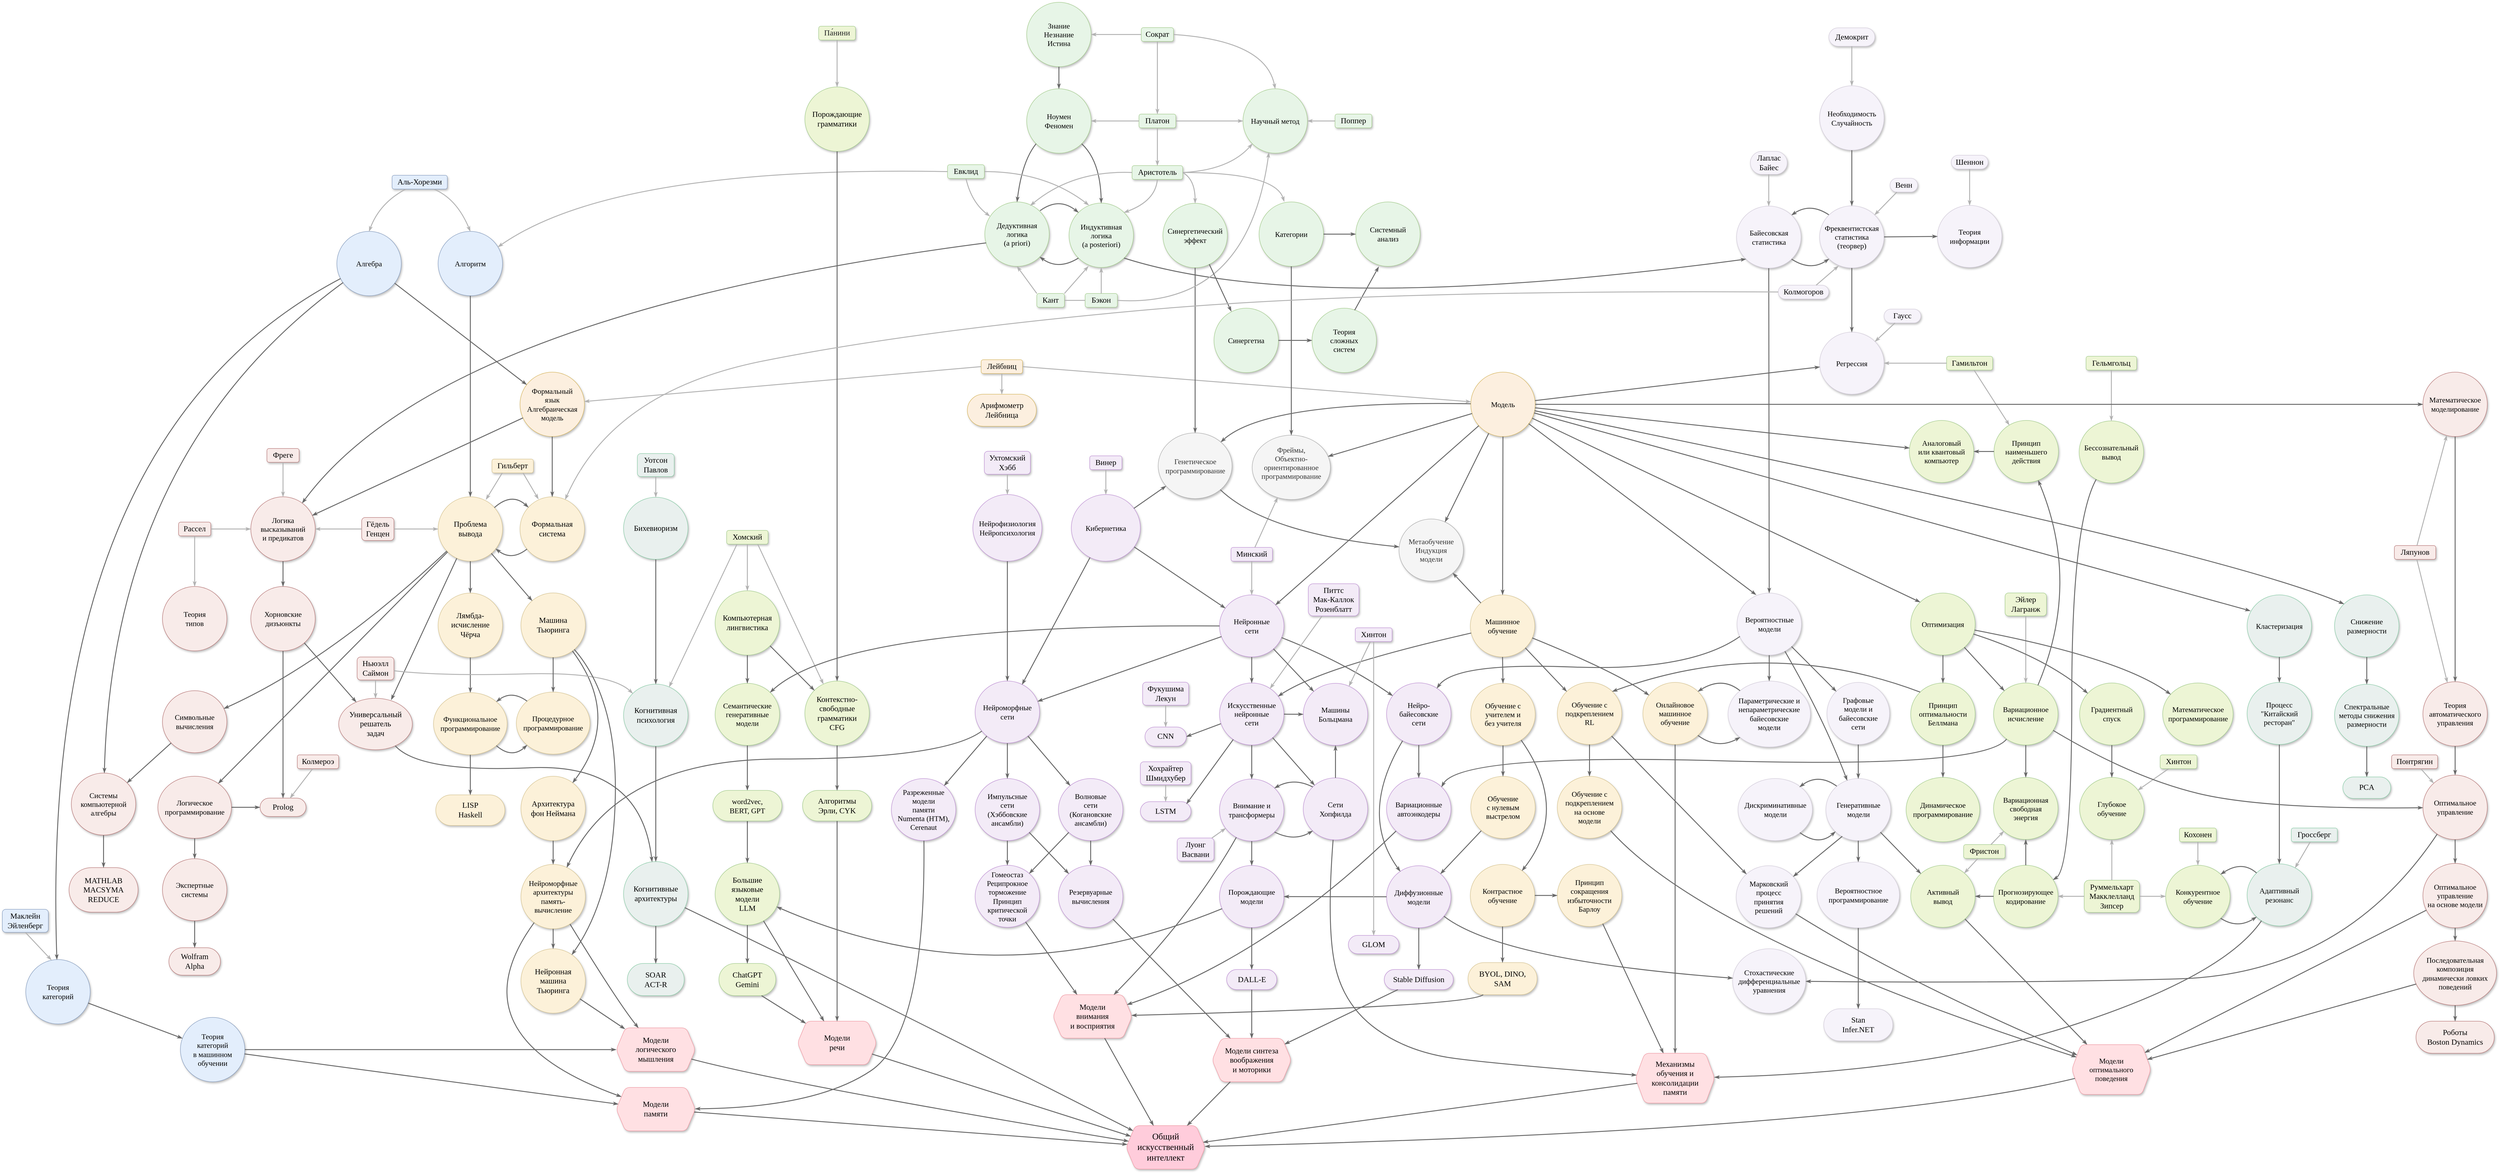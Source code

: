 <mxfile version="25.0.3">
  <diagram name="Page-1" id="ad52d381-51e7-2e0d-a935-2d0ddd2fd229">
    <mxGraphModel dx="7340" dy="3471" grid="1" gridSize="10" guides="1" tooltips="1" connect="1" arrows="1" fold="1" page="1" pageScale="1" pageWidth="1100" pageHeight="850" background="none" math="0" shadow="0">
      <root>
        <mxCell id="0" />
        <mxCell id="1" parent="0" />
        <mxCell id="2c924340bb9dbf6c-4" value="&lt;div&gt;&lt;span style=&quot;font-size: 16px;&quot;&gt;Знание&lt;br&gt;Незнание&lt;br&gt;Истина&lt;/span&gt;&lt;/div&gt;" style="ellipse;whiteSpace=wrap;html=1;rounded=1;shadow=1;comic=0;labelBackgroundColor=none;strokeWidth=1;fontFamily=Verdana;fontSize=12;align=center;perimeterSpacing=0;strokeColor=#A4CC8D;fillStyle=auto;fillColor=#E7F5E7;verticalAlign=middle;fontColor=default;" parent="1" vertex="1">
          <mxGeometry x="1149" y="4" width="140" height="140" as="geometry" />
        </mxCell>
        <mxCell id="2c924340bb9dbf6c-23" value="&lt;font style=&quot;font-size: 17px;&quot;&gt;Prolog&lt;/font&gt;" style="whiteSpace=wrap;html=1;rounded=1;shadow=1;comic=0;labelBackgroundColor=none;strokeWidth=1;fontFamily=Verdana;fontSize=12;align=center;arcSize=50;fillStyle=auto;strokeColor=#B87979;verticalAlign=middle;fontColor=default;fillColor=#F8EBE9;" parent="1" vertex="1">
          <mxGeometry x="-517" y="1734" width="100" height="40" as="geometry" />
        </mxCell>
        <mxCell id="2c924340bb9dbf6c-47" value="" style="edgeStyle=none;rounded=0;html=1;labelBackgroundColor=none;startArrow=none;startFill=0;startSize=5;endArrow=classicThin;endFill=1;endSize=5;jettySize=auto;orthogonalLoop=1;strokeColor=#696969;strokeWidth=2;fontFamily=Verdana;fontSize=12;exitX=0;exitY=0;exitDx=0;exitDy=0;entryX=1;entryY=0;entryDx=0;entryDy=0;curved=1;align=center;verticalAlign=middle;fontColor=default;" parent="1" source="GqTlXlMeytFH90FR9I8b-3" target="GqTlXlMeytFH90FR9I8b-5" edge="1">
          <mxGeometry relative="1" as="geometry">
            <mxPoint x="3062.58" y="520.392" as="sourcePoint" />
            <Array as="points">
              <mxPoint x="2852" y="439" />
            </Array>
          </mxGeometry>
        </mxCell>
        <mxCell id="2c924340bb9dbf6c-51" value="&lt;font style=&quot;font-size: 17px;&quot;&gt;Демокрит&lt;/font&gt;" style="rounded=1;whiteSpace=wrap;html=1;shadow=1;comic=0;labelBackgroundColor=none;strokeWidth=1;fontFamily=Verdana;fontSize=12;align=center;fillColor=#F6F3FA;strokeColor=#D2CBD9;resizable=1;autosize=0;fillStyle=auto;verticalAlign=middle;fontColor=default;arcSize=50;" parent="1" vertex="1">
          <mxGeometry x="2892" y="59.5" width="100" height="40" as="geometry" />
        </mxCell>
        <mxCell id="2c924340bb9dbf6c-66" value="" style="edgeStyle=none;rounded=1;html=1;labelBackgroundColor=none;startArrow=none;startFill=0;startSize=5;endArrow=classicThin;endFill=1;endSize=5;jettySize=auto;orthogonalLoop=1;strokeColor=#B3B3B3;strokeWidth=2;fontFamily=Verdana;fontSize=12;entryX=0.5;entryY=0;entryDx=0;entryDy=0;align=center;verticalAlign=middle;fontColor=default;" parent="1" source="2c924340bb9dbf6c-51" target="GqTlXlMeytFH90FR9I8b-2" edge="1">
          <mxGeometry relative="1" as="geometry" />
        </mxCell>
        <mxCell id="GqTlXlMeytFH90FR9I8b-2" value="&lt;div&gt;&lt;font style=&quot;font-size: 16px;&quot;&gt;Необходимость&lt;/font&gt;&lt;/div&gt;&lt;div&gt;&lt;font style=&quot;font-size: 16px;&quot;&gt;Случайность&lt;/font&gt;&lt;/div&gt;" style="ellipse;whiteSpace=wrap;html=1;rounded=1;shadow=1;comic=0;labelBackgroundColor=none;strokeWidth=1;fontFamily=Verdana;fontSize=12;align=center;perimeterSpacing=0;strokeColor=#D2CBD9;fillStyle=auto;fillColor=#F6F3FA;verticalAlign=middle;fontColor=default;autosize=0;resizable=1;arcSize=50;" parent="1" vertex="1">
          <mxGeometry x="2872" y="185.5" width="140" height="140" as="geometry" />
        </mxCell>
        <mxCell id="GqTlXlMeytFH90FR9I8b-3" value="&lt;span style=&quot;font-size: 16px; background-color: initial;&quot;&gt;Фреквентистская&lt;br&gt;статистика&lt;br&gt;(теорвер)&lt;/span&gt;" style="ellipse;whiteSpace=wrap;html=1;rounded=1;shadow=1;comic=0;labelBackgroundColor=none;strokeWidth=1;fontFamily=Verdana;fontSize=12;align=center;perimeterSpacing=0;strokeColor=#D2CBD9;fillStyle=auto;fillColor=#F6F3FA;verticalAlign=middle;fontColor=default;autosize=0;resizable=1;horizontal=1;arcSize=50;" parent="1" vertex="1">
          <mxGeometry x="2872" y="446.5" width="140" height="135" as="geometry" />
        </mxCell>
        <mxCell id="GqTlXlMeytFH90FR9I8b-4" value="" style="edgeStyle=none;rounded=1;html=1;labelBackgroundColor=none;startArrow=none;startFill=0;startSize=5;endArrow=classicThin;endFill=1;endSize=5;jettySize=auto;orthogonalLoop=1;strokeColor=#696969;strokeWidth=2;fontFamily=Verdana;fontSize=12;align=center;verticalAlign=middle;fontColor=default;exitX=0.5;exitY=1;exitDx=0;exitDy=0;" parent="1" source="GqTlXlMeytFH90FR9I8b-2" target="GqTlXlMeytFH90FR9I8b-3" edge="1">
          <mxGeometry relative="1" as="geometry">
            <mxPoint x="2942" y="377.5" as="sourcePoint" />
            <mxPoint x="2952" y="247.5" as="targetPoint" />
          </mxGeometry>
        </mxCell>
        <mxCell id="GqTlXlMeytFH90FR9I8b-5" value="&lt;span style=&quot;font-size: 16px; background-color: initial;&quot;&gt;Байесовская&lt;br&gt;статистика&lt;br&gt;&lt;/span&gt;" style="ellipse;whiteSpace=wrap;html=1;rounded=1;shadow=1;comic=0;labelBackgroundColor=none;strokeWidth=1;fontFamily=Verdana;fontSize=12;align=center;perimeterSpacing=0;strokeColor=#D2CBD9;fillStyle=auto;fillColor=#F6F3FA;verticalAlign=middle;fontColor=default;autosize=0;resizable=1;horizontal=1;arcSize=50;" parent="1" vertex="1">
          <mxGeometry x="2691.5" y="447" width="140" height="135" as="geometry" />
        </mxCell>
        <mxCell id="GqTlXlMeytFH90FR9I8b-7" value="" style="edgeStyle=none;rounded=0;html=1;labelBackgroundColor=none;startArrow=none;startFill=0;startSize=5;endArrow=classicThin;endFill=1;endSize=5;jettySize=auto;orthogonalLoop=1;strokeColor=#696969;strokeWidth=2;fontFamily=Verdana;fontSize=12;entryX=0;entryY=1;entryDx=0;entryDy=0;exitX=1;exitY=1;exitDx=0;exitDy=0;align=center;verticalAlign=middle;fontColor=default;curved=1;" parent="1" source="GqTlXlMeytFH90FR9I8b-5" target="GqTlXlMeytFH90FR9I8b-3" edge="1">
          <mxGeometry relative="1" as="geometry">
            <mxPoint x="3243" y="271" as="sourcePoint" />
            <mxPoint x="3243" y="339" as="targetPoint" />
            <Array as="points">
              <mxPoint x="2852" y="589" />
            </Array>
          </mxGeometry>
        </mxCell>
        <mxCell id="GqTlXlMeytFH90FR9I8b-8" value="&lt;font style=&quot;font-size: 17px;&quot;&gt;Лаплас&lt;br&gt;Байес&lt;/font&gt;" style="rounded=1;whiteSpace=wrap;html=1;shadow=1;comic=0;labelBackgroundColor=none;strokeWidth=1;fontFamily=Verdana;fontSize=12;align=center;fillColor=#F6F3FA;strokeColor=#D2CBD9;resizable=1;autosize=0;fillStyle=auto;verticalAlign=middle;fontColor=default;arcSize=50;" parent="1" vertex="1">
          <mxGeometry x="2721.5" y="328" width="80" height="50" as="geometry" />
        </mxCell>
        <mxCell id="GqTlXlMeytFH90FR9I8b-9" value="" style="edgeStyle=none;rounded=1;html=1;labelBackgroundColor=none;startArrow=none;startFill=0;startSize=5;endArrow=classicThin;endFill=1;endSize=5;jettySize=auto;orthogonalLoop=1;strokeColor=#B3B3B3;strokeWidth=2;fontFamily=Verdana;fontSize=12;entryX=0.5;entryY=0;entryDx=0;entryDy=0;" parent="1" source="GqTlXlMeytFH90FR9I8b-8" target="GqTlXlMeytFH90FR9I8b-5" edge="1">
          <mxGeometry relative="1" as="geometry">
            <mxPoint x="2591.5" y="177" as="sourcePoint" />
            <mxPoint x="2591.5" y="247" as="targetPoint" />
          </mxGeometry>
        </mxCell>
        <mxCell id="GqTlXlMeytFH90FR9I8b-10" value="&lt;span style=&quot;font-size: 17px;&quot;&gt;Венн&lt;/span&gt;" style="rounded=1;whiteSpace=wrap;html=1;shadow=1;comic=0;labelBackgroundColor=none;strokeWidth=1;fontFamily=Verdana;fontSize=12;align=center;fillColor=#F6F3FA;strokeColor=#D2CBD9;resizable=1;autosize=0;fillStyle=auto;verticalAlign=middle;fontColor=default;arcSize=50;" parent="1" vertex="1">
          <mxGeometry x="3025" y="386.5" width="60" height="30" as="geometry" />
        </mxCell>
        <mxCell id="GqTlXlMeytFH90FR9I8b-11" value="" style="edgeStyle=none;rounded=1;html=1;labelBackgroundColor=none;startArrow=none;startFill=0;startSize=5;endArrow=classicThin;endFill=1;endSize=5;jettySize=auto;orthogonalLoop=1;strokeColor=#B3B3B3;strokeWidth=2;fontFamily=Verdana;fontSize=12;entryX=1;entryY=0;entryDx=0;entryDy=0;exitX=0.25;exitY=1;exitDx=0;exitDy=0;" parent="1" source="GqTlXlMeytFH90FR9I8b-10" target="GqTlXlMeytFH90FR9I8b-3" edge="1">
          <mxGeometry relative="1" as="geometry">
            <mxPoint x="3132" y="382.5" as="sourcePoint" />
            <mxPoint x="3132" y="457.5" as="targetPoint" />
          </mxGeometry>
        </mxCell>
        <mxCell id="GqTlXlMeytFH90FR9I8b-12" value="&lt;span style=&quot;font-size: 16px; background-color: initial;&quot;&gt;Теория&lt;br&gt;информации&lt;/span&gt;" style="ellipse;whiteSpace=wrap;html=1;rounded=1;shadow=1;comic=0;labelBackgroundColor=none;strokeWidth=1;fontFamily=Verdana;fontSize=12;align=center;perimeterSpacing=0;strokeColor=#D2CBD9;fillStyle=auto;fillColor=#F6F3FA;verticalAlign=middle;fontColor=default;autosize=0;resizable=1;horizontal=1;arcSize=50;" parent="1" vertex="1">
          <mxGeometry x="3128" y="445.5" width="140" height="135" as="geometry" />
        </mxCell>
        <mxCell id="GqTlXlMeytFH90FR9I8b-13" value="&lt;span style=&quot;font-size: 17px;&quot;&gt;Шеннон&lt;/span&gt;" style="rounded=1;whiteSpace=wrap;html=1;shadow=1;comic=0;labelBackgroundColor=none;strokeWidth=1;fontFamily=Verdana;fontSize=12;align=center;fillColor=#F6F3FA;strokeColor=#D2CBD9;resizable=1;autosize=0;fillStyle=auto;verticalAlign=middle;fontColor=default;arcSize=50;" parent="1" vertex="1">
          <mxGeometry x="3158" y="336.5" width="80" height="30" as="geometry" />
        </mxCell>
        <mxCell id="GqTlXlMeytFH90FR9I8b-14" value="" style="edgeStyle=none;rounded=1;html=1;labelBackgroundColor=none;startArrow=none;startFill=0;startSize=5;endArrow=classicThin;endFill=1;endSize=5;jettySize=auto;orthogonalLoop=1;strokeColor=#B3B3B3;strokeWidth=2;fontFamily=Verdana;fontSize=12;entryX=0.5;entryY=0;entryDx=0;entryDy=0;exitX=0.5;exitY=1;exitDx=0;exitDy=0;" parent="1" source="GqTlXlMeytFH90FR9I8b-13" target="GqTlXlMeytFH90FR9I8b-12" edge="1">
          <mxGeometry relative="1" as="geometry">
            <mxPoint x="3278" y="230.5" as="sourcePoint" />
            <mxPoint x="3298" y="273.5" as="targetPoint" />
          </mxGeometry>
        </mxCell>
        <mxCell id="GqTlXlMeytFH90FR9I8b-15" value="" style="edgeStyle=none;rounded=1;html=1;labelBackgroundColor=none;startArrow=none;startFill=0;startSize=5;endArrow=classicThin;endFill=1;endSize=5;jettySize=auto;orthogonalLoop=1;strokeColor=#696969;strokeWidth=2;fontFamily=Verdana;fontSize=12;exitX=1;exitY=0.5;exitDx=0;exitDy=0;align=center;verticalAlign=middle;fontColor=default;entryX=0;entryY=0.5;entryDx=0;entryDy=0;" parent="1" source="GqTlXlMeytFH90FR9I8b-3" target="GqTlXlMeytFH90FR9I8b-12" edge="1">
          <mxGeometry relative="1" as="geometry">
            <mxPoint x="4293.04" y="508.995" as="sourcePoint" />
            <mxPoint x="4377" y="588.01" as="targetPoint" />
          </mxGeometry>
        </mxCell>
        <mxCell id="GqTlXlMeytFH90FR9I8b-16" value="&lt;span style=&quot;font-size: 17px;&quot;&gt;Сократ&lt;/span&gt;" style="rounded=1;whiteSpace=wrap;html=1;shadow=1;comic=0;labelBackgroundColor=none;strokeWidth=1;fontFamily=Verdana;fontSize=12;align=center;fillColor=#E7F5E7;strokeColor=#A4CC8D;resizable=1;autosize=1;fillStyle=auto;verticalAlign=middle;fontColor=default;" parent="1" vertex="1">
          <mxGeometry x="1398" y="59" width="70" height="30" as="geometry" />
        </mxCell>
        <mxCell id="GqTlXlMeytFH90FR9I8b-19" value="" style="edgeStyle=none;rounded=1;html=1;labelBackgroundColor=none;startArrow=none;startFill=0;startSize=5;endArrow=classicThin;endFill=1;endSize=5;jettySize=auto;orthogonalLoop=1;strokeColor=#B3B3B3;strokeWidth=2;fontFamily=Verdana;fontSize=12;exitX=0;exitY=0.5;exitDx=0;exitDy=0;" parent="1" source="GqTlXlMeytFH90FR9I8b-16" target="2c924340bb9dbf6c-4" edge="1">
          <mxGeometry relative="1" as="geometry">
            <mxPoint x="889" y="155" as="sourcePoint" />
            <mxPoint x="1289.0" y="74" as="targetPoint" />
          </mxGeometry>
        </mxCell>
        <mxCell id="GqTlXlMeytFH90FR9I8b-20" value="&lt;div&gt;&lt;span style=&quot;font-size: 16px;&quot;&gt;Ноумен&lt;br&gt;Феномен&lt;/span&gt;&lt;/div&gt;" style="ellipse;whiteSpace=wrap;html=1;rounded=1;shadow=1;comic=0;labelBackgroundColor=none;strokeWidth=1;fontFamily=Verdana;fontSize=12;align=center;perimeterSpacing=0;strokeColor=#A4CC8D;fillStyle=auto;fillColor=#E7F5E7;" parent="1" vertex="1">
          <mxGeometry x="1149" y="192" width="140" height="140" as="geometry" />
        </mxCell>
        <mxCell id="GqTlXlMeytFH90FR9I8b-21" value="&lt;div&gt;&lt;span style=&quot;font-size: 16px;&quot;&gt;Дедуктивная&lt;/span&gt;&lt;/div&gt;&lt;div&gt;&lt;span style=&quot;font-size: 16px;&quot;&gt;логика&lt;/span&gt;&lt;/div&gt;&lt;div&gt;&lt;span style=&quot;font-size: 16px;&quot;&gt;(a priori)&lt;/span&gt;&lt;/div&gt;" style="ellipse;whiteSpace=wrap;html=1;rounded=1;shadow=1;comic=0;labelBackgroundColor=none;strokeWidth=1;fontFamily=Verdana;fontSize=12;align=center;perimeterSpacing=0;strokeColor=#A4CC8D;fillStyle=auto;fillColor=#E7F5E7;verticalAlign=middle;fontColor=default;" parent="1" vertex="1">
          <mxGeometry x="1058" y="438" width="140" height="140" as="geometry" />
        </mxCell>
        <mxCell id="GqTlXlMeytFH90FR9I8b-22" value="&lt;div&gt;&lt;span style=&quot;font-size: 16px;&quot;&gt;Индуктивная&lt;/span&gt;&lt;/div&gt;&lt;div&gt;&lt;span style=&quot;font-size: 16px;&quot;&gt;логика&lt;/span&gt;&lt;/div&gt;&lt;div&gt;&lt;span style=&quot;font-size: 16px;&quot;&gt;(a posteriori)&lt;/span&gt;&lt;/div&gt;" style="ellipse;whiteSpace=wrap;html=1;rounded=1;shadow=1;comic=0;labelBackgroundColor=none;strokeWidth=1;fontFamily=Verdana;fontSize=12;align=center;perimeterSpacing=0;strokeColor=#A4CC8D;fillStyle=auto;fillColor=#E7F5E7;verticalAlign=middle;fontColor=default;" parent="1" vertex="1">
          <mxGeometry x="1241" y="440.5" width="140" height="140" as="geometry" />
        </mxCell>
        <mxCell id="GqTlXlMeytFH90FR9I8b-23" value="" style="edgeStyle=none;rounded=0;html=1;labelBackgroundColor=none;startArrow=none;startFill=0;startSize=5;endArrow=classicThin;endFill=1;endSize=5;jettySize=auto;orthogonalLoop=1;strokeColor=#696969;strokeWidth=2;fontFamily=Verdana;fontSize=12;entryX=1;entryY=1;entryDx=0;entryDy=0;exitX=0;exitY=1;exitDx=0;exitDy=0;curved=1;align=center;verticalAlign=middle;fontColor=default;" parent="1" source="GqTlXlMeytFH90FR9I8b-22" target="GqTlXlMeytFH90FR9I8b-21" edge="1">
          <mxGeometry relative="1" as="geometry">
            <mxPoint x="1268" y="569" as="sourcePoint" />
            <mxPoint x="1188" y="567" as="targetPoint" />
            <Array as="points">
              <mxPoint x="1218" y="587" />
            </Array>
          </mxGeometry>
        </mxCell>
        <mxCell id="GqTlXlMeytFH90FR9I8b-24" value="" style="edgeStyle=none;rounded=0;html=1;labelBackgroundColor=none;startArrow=none;startFill=0;startSize=5;endArrow=classicThin;endFill=1;endSize=5;jettySize=auto;orthogonalLoop=1;strokeColor=#696969;strokeWidth=2;fontFamily=Verdana;fontSize=12;entryX=0;entryY=0;entryDx=0;entryDy=0;curved=1;exitX=0.857;exitY=0.136;exitDx=0;exitDy=0;exitPerimeter=0;align=center;verticalAlign=middle;fontColor=default;" parent="1" source="GqTlXlMeytFH90FR9I8b-21" target="GqTlXlMeytFH90FR9I8b-22" edge="1">
          <mxGeometry relative="1" as="geometry">
            <mxPoint x="1179" y="467" as="sourcePoint" />
            <mxPoint x="1259" y="457" as="targetPoint" />
            <Array as="points">
              <mxPoint x="1219" y="427" />
            </Array>
          </mxGeometry>
        </mxCell>
        <mxCell id="GqTlXlMeytFH90FR9I8b-25" value="&lt;span style=&quot;font-size: 17px;&quot;&gt;Платон&lt;/span&gt;" style="rounded=1;whiteSpace=wrap;html=1;shadow=1;comic=0;labelBackgroundColor=none;strokeWidth=1;fontFamily=Verdana;fontSize=12;align=center;fillColor=#E7F5E7;strokeColor=#A4CC8D;resizable=1;autosize=1;fillStyle=auto;verticalAlign=middle;fontColor=default;" parent="1" vertex="1">
          <mxGeometry x="1393" y="247" width="80" height="30" as="geometry" />
        </mxCell>
        <mxCell id="GqTlXlMeytFH90FR9I8b-26" value="" style="edgeStyle=none;rounded=1;html=1;labelBackgroundColor=none;startArrow=none;startFill=0;startSize=5;endArrow=classicThin;endFill=1;endSize=5;jettySize=auto;orthogonalLoop=1;strokeColor=#B3B3B3;strokeWidth=2;fontFamily=Verdana;fontSize=12;exitX=0;exitY=0.5;exitDx=0;exitDy=0;entryX=1;entryY=0.5;entryDx=0;entryDy=0;" parent="1" source="GqTlXlMeytFH90FR9I8b-25" target="GqTlXlMeytFH90FR9I8b-20" edge="1">
          <mxGeometry relative="1" as="geometry">
            <mxPoint x="1429" y="69" as="sourcePoint" />
            <mxPoint x="1299" y="69" as="targetPoint" />
          </mxGeometry>
        </mxCell>
        <mxCell id="GqTlXlMeytFH90FR9I8b-27" value="&lt;font style=&quot;font-size: 17px;&quot;&gt;Аристотель&lt;/font&gt;" style="rounded=1;whiteSpace=wrap;html=1;shadow=1;comic=0;labelBackgroundColor=none;strokeWidth=1;fontFamily=Verdana;fontSize=12;align=center;fillColor=#E7F5E7;strokeColor=#A4CC8D;resizable=1;autosize=1;fillStyle=auto;verticalAlign=middle;fontColor=default;" parent="1" vertex="1">
          <mxGeometry x="1378" y="359" width="110" height="30" as="geometry" />
        </mxCell>
        <mxCell id="GqTlXlMeytFH90FR9I8b-28" value="&lt;span style=&quot;font-size: 17px;&quot;&gt;Евклид&lt;/span&gt;" style="rounded=1;whiteSpace=wrap;html=1;shadow=1;comic=0;labelBackgroundColor=none;strokeWidth=1;fontFamily=Verdana;fontSize=12;align=center;fillColor=#E7F5E7;strokeColor=#A4CC8D;resizable=1;autosize=1;fillStyle=auto;verticalAlign=middle;fontColor=default;" parent="1" vertex="1">
          <mxGeometry x="977" y="357" width="80" height="30" as="geometry" />
        </mxCell>
        <mxCell id="GqTlXlMeytFH90FR9I8b-29" value="&lt;span style=&quot;font-size: 17px;&quot;&gt;Бэкон&lt;/span&gt;" style="rounded=1;whiteSpace=wrap;html=1;shadow=1;comic=0;labelBackgroundColor=none;strokeWidth=1;fontFamily=Verdana;fontSize=12;align=center;fillColor=#E7F5E7;strokeColor=#A4CC8D;resizable=1;autosize=1;fillStyle=auto;verticalAlign=middle;fontColor=default;" parent="1" vertex="1">
          <mxGeometry x="1276" y="637" width="70" height="30" as="geometry" />
        </mxCell>
        <mxCell id="GqTlXlMeytFH90FR9I8b-30" value="&lt;span style=&quot;font-size: 17px;&quot;&gt;Кант&lt;/span&gt;" style="rounded=1;whiteSpace=wrap;html=1;shadow=1;comic=0;labelBackgroundColor=none;strokeWidth=1;fontFamily=Verdana;fontSize=12;align=center;fillColor=#E7F5E7;strokeColor=#A4CC8D;resizable=1;autosize=1;fillStyle=auto;verticalAlign=middle;fontColor=default;" parent="1" vertex="1">
          <mxGeometry x="1171" y="637" width="60" height="30" as="geometry" />
        </mxCell>
        <mxCell id="GqTlXlMeytFH90FR9I8b-31" value="" style="edgeStyle=none;rounded=0;html=1;labelBackgroundColor=none;startArrow=none;startFill=0;startSize=5;endArrow=classicThin;endFill=1;endSize=5;jettySize=auto;orthogonalLoop=1;strokeColor=#696969;strokeWidth=2;fontFamily=Verdana;fontSize=12;exitX=0.5;exitY=1;exitDx=0;exitDy=0;entryX=0.5;entryY=0;entryDx=0;entryDy=0;align=center;verticalAlign=middle;fontColor=default;curved=1;" parent="1" source="2c924340bb9dbf6c-4" target="GqTlXlMeytFH90FR9I8b-20" edge="1">
          <mxGeometry relative="1" as="geometry">
            <mxPoint x="1429" y="69" as="sourcePoint" />
            <mxPoint x="1299" y="69" as="targetPoint" />
          </mxGeometry>
        </mxCell>
        <mxCell id="GqTlXlMeytFH90FR9I8b-32" value="" style="edgeStyle=none;rounded=0;html=1;labelBackgroundColor=none;startArrow=none;startFill=0;startSize=5;endArrow=classicThin;endFill=1;endSize=5;jettySize=auto;orthogonalLoop=1;strokeColor=#696969;strokeWidth=2;fontFamily=Verdana;fontSize=12;exitX=0;exitY=1;exitDx=0;exitDy=0;entryX=0.5;entryY=0;entryDx=0;entryDy=0;curved=1;align=center;verticalAlign=middle;fontColor=default;" parent="1" source="GqTlXlMeytFH90FR9I8b-20" target="GqTlXlMeytFH90FR9I8b-21" edge="1">
          <mxGeometry relative="1" as="geometry">
            <mxPoint x="1439" y="79" as="sourcePoint" />
            <mxPoint x="1309" y="79" as="targetPoint" />
            <Array as="points">
              <mxPoint x="1139" y="349" />
            </Array>
          </mxGeometry>
        </mxCell>
        <mxCell id="GqTlXlMeytFH90FR9I8b-33" value="" style="edgeStyle=none;rounded=0;html=1;labelBackgroundColor=none;startArrow=none;startFill=0;startSize=5;endArrow=classicThin;endFill=1;endSize=5;jettySize=auto;orthogonalLoop=1;strokeColor=#696969;strokeWidth=2;fontFamily=Verdana;fontSize=12;entryX=0.5;entryY=0;entryDx=0;entryDy=0;exitX=1;exitY=1;exitDx=0;exitDy=0;curved=1;align=center;verticalAlign=middle;fontColor=default;" parent="1" source="GqTlXlMeytFH90FR9I8b-20" target="GqTlXlMeytFH90FR9I8b-22" edge="1">
          <mxGeometry relative="1" as="geometry">
            <mxPoint x="1219" y="339" as="sourcePoint" />
            <mxPoint x="1319" y="89" as="targetPoint" />
            <Array as="points">
              <mxPoint x="1309" y="349" />
            </Array>
          </mxGeometry>
        </mxCell>
        <mxCell id="GqTlXlMeytFH90FR9I8b-34" value="" style="edgeStyle=none;rounded=0;html=1;labelBackgroundColor=none;startArrow=none;startFill=0;startSize=5;endArrow=classicThin;endFill=1;endSize=5;jettySize=auto;orthogonalLoop=1;strokeColor=#B3B3B3;strokeWidth=2;fontFamily=Verdana;fontSize=12;entryX=0.707;entryY=0.057;entryDx=0;entryDy=0;entryPerimeter=0;exitX=0;exitY=0.5;exitDx=0;exitDy=0;curved=1;" parent="1" source="GqTlXlMeytFH90FR9I8b-27" target="GqTlXlMeytFH90FR9I8b-21" edge="1">
          <mxGeometry relative="1" as="geometry">
            <mxPoint x="1189" y="399" as="sourcePoint" />
            <mxPoint x="1299" y="272" as="targetPoint" />
            <Array as="points">
              <mxPoint x="1249" y="369" />
            </Array>
          </mxGeometry>
        </mxCell>
        <mxCell id="GqTlXlMeytFH90FR9I8b-35" value="" style="edgeStyle=none;rounded=0;html=1;labelBackgroundColor=none;startArrow=none;startFill=0;startSize=5;endArrow=classicThin;endFill=1;endSize=5;jettySize=auto;orthogonalLoop=1;strokeColor=#B3B3B3;strokeWidth=2;fontFamily=Verdana;fontSize=12;entryX=1;entryY=0;entryDx=0;entryDy=0;exitX=0.5;exitY=1;exitDx=0;exitDy=0;curved=1;" parent="1" source="GqTlXlMeytFH90FR9I8b-27" target="GqTlXlMeytFH90FR9I8b-22" edge="1">
          <mxGeometry relative="1" as="geometry">
            <mxPoint x="1210" y="395" as="sourcePoint" />
            <mxPoint x="1168" y="428" as="targetPoint" />
            <Array as="points">
              <mxPoint x="1429" y="436" />
            </Array>
          </mxGeometry>
        </mxCell>
        <mxCell id="GqTlXlMeytFH90FR9I8b-36" value="" style="edgeStyle=none;rounded=1;html=1;labelBackgroundColor=none;startArrow=none;startFill=0;startSize=5;endArrow=classicThin;endFill=1;endSize=5;jettySize=auto;orthogonalLoop=1;strokeColor=#B3B3B3;strokeWidth=2;fontFamily=Verdana;fontSize=12;exitX=0.5;exitY=0;exitDx=0;exitDy=0;entryX=0.5;entryY=1;entryDx=0;entryDy=0;" parent="1" source="GqTlXlMeytFH90FR9I8b-29" target="GqTlXlMeytFH90FR9I8b-22" edge="1">
          <mxGeometry relative="1" as="geometry">
            <mxPoint x="1423" y="272" as="sourcePoint" />
            <mxPoint x="1298" y="272" as="targetPoint" />
          </mxGeometry>
        </mxCell>
        <mxCell id="GqTlXlMeytFH90FR9I8b-37" value="" style="edgeStyle=none;rounded=1;html=1;labelBackgroundColor=none;startArrow=none;startFill=0;startSize=5;endArrow=classicThin;endFill=1;endSize=5;jettySize=auto;orthogonalLoop=1;strokeColor=#B3B3B3;strokeWidth=2;fontFamily=Verdana;fontSize=12;exitX=0.5;exitY=1;exitDx=0;exitDy=0;entryX=0.5;entryY=0;entryDx=0;entryDy=0;" parent="1" source="GqTlXlMeytFH90FR9I8b-16" target="GqTlXlMeytFH90FR9I8b-25" edge="1">
          <mxGeometry relative="1" as="geometry">
            <mxPoint x="1208" y="139" as="sourcePoint" />
            <mxPoint x="1208" y="202" as="targetPoint" />
          </mxGeometry>
        </mxCell>
        <mxCell id="GqTlXlMeytFH90FR9I8b-38" value="" style="edgeStyle=none;rounded=1;html=1;labelBackgroundColor=none;startArrow=none;startFill=0;startSize=5;endArrow=classicThin;endFill=1;endSize=5;jettySize=auto;orthogonalLoop=1;strokeColor=#B3B3B3;strokeWidth=2;fontFamily=Verdana;fontSize=12;entryX=0.5;entryY=0;entryDx=0;entryDy=0;exitX=0.5;exitY=1;exitDx=0;exitDy=0;" parent="1" source="GqTlXlMeytFH90FR9I8b-25" target="GqTlXlMeytFH90FR9I8b-27" edge="1">
          <mxGeometry relative="1" as="geometry">
            <mxPoint x="1433" y="279" as="sourcePoint" />
            <mxPoint x="1443" y="257" as="targetPoint" />
          </mxGeometry>
        </mxCell>
        <mxCell id="GqTlXlMeytFH90FR9I8b-39" value="" style="edgeStyle=none;rounded=1;html=1;labelBackgroundColor=none;startArrow=none;startFill=0;startSize=5;endArrow=classicThin;endFill=1;endSize=5;jettySize=auto;orthogonalLoop=1;strokeColor=#B3B3B3;strokeWidth=2;fontFamily=Verdana;fontSize=12;entryX=0.3;entryY=0.982;entryDx=0;entryDy=0;exitX=1;exitY=0;exitDx=0;exitDy=0;entryPerimeter=0;" parent="1" source="GqTlXlMeytFH90FR9I8b-30" target="GqTlXlMeytFH90FR9I8b-22" edge="1">
          <mxGeometry relative="1" as="geometry">
            <mxPoint x="1463" y="287" as="sourcePoint" />
            <mxPoint x="1463" y="369" as="targetPoint" />
          </mxGeometry>
        </mxCell>
        <mxCell id="GqTlXlMeytFH90FR9I8b-40" value="" style="edgeStyle=none;rounded=1;html=1;labelBackgroundColor=none;startArrow=none;startFill=0;startSize=5;endArrow=classicThin;endFill=1;endSize=5;jettySize=auto;orthogonalLoop=1;strokeColor=#B3B3B3;strokeWidth=2;fontFamily=Verdana;fontSize=12;entryX=0.5;entryY=1;entryDx=0;entryDy=0;exitX=0;exitY=0;exitDx=0;exitDy=0;" parent="1" source="GqTlXlMeytFH90FR9I8b-30" target="GqTlXlMeytFH90FR9I8b-21" edge="1">
          <mxGeometry relative="1" as="geometry">
            <mxPoint x="1303" y="647" as="sourcePoint" />
            <mxPoint x="1321" y="591" as="targetPoint" />
          </mxGeometry>
        </mxCell>
        <mxCell id="GqTlXlMeytFH90FR9I8b-41" value="" style="edgeStyle=none;rounded=0;html=1;labelBackgroundColor=none;startArrow=none;startFill=0;startSize=5;endArrow=classicThin;endFill=1;endSize=5;jettySize=auto;orthogonalLoop=1;strokeColor=#B3B3B3;strokeWidth=2;fontFamily=Verdana;fontSize=12;entryX=0.307;entryY=0.032;entryDx=0;entryDy=0;entryPerimeter=0;exitX=1;exitY=0.5;exitDx=0;exitDy=0;curved=1;" parent="1" source="GqTlXlMeytFH90FR9I8b-28" target="GqTlXlMeytFH90FR9I8b-22" edge="1">
          <mxGeometry relative="1" as="geometry">
            <mxPoint x="1409" y="384" as="sourcePoint" />
            <mxPoint x="1168" y="456" as="targetPoint" />
            <Array as="points">
              <mxPoint x="1189" y="372" />
            </Array>
          </mxGeometry>
        </mxCell>
        <mxCell id="GqTlXlMeytFH90FR9I8b-42" value="" style="edgeStyle=none;rounded=0;html=1;labelBackgroundColor=none;startArrow=none;startFill=0;startSize=5;endArrow=classicThin;endFill=1;endSize=5;jettySize=auto;orthogonalLoop=1;strokeColor=#B3B3B3;strokeWidth=2;fontFamily=Verdana;fontSize=12;exitX=0.5;exitY=1;exitDx=0;exitDy=0;curved=1;entryX=0.079;entryY=0.221;entryDx=0;entryDy=0;entryPerimeter=0;" parent="1" source="GqTlXlMeytFH90FR9I8b-28" target="GqTlXlMeytFH90FR9I8b-21" edge="1">
          <mxGeometry relative="1" as="geometry">
            <mxPoint x="1464" y="399" as="sourcePoint" />
            <mxPoint x="989" y="439" as="targetPoint" />
            <Array as="points">
              <mxPoint x="1029" y="439" />
            </Array>
          </mxGeometry>
        </mxCell>
        <mxCell id="GqTlXlMeytFH90FR9I8b-44" value="&lt;div&gt;&lt;span style=&quot;font-size: 16px;&quot;&gt;Алгоритм&lt;/span&gt;&lt;/div&gt;" style="ellipse;whiteSpace=wrap;html=1;rounded=1;shadow=1;comic=0;labelBackgroundColor=none;strokeWidth=1;fontFamily=Verdana;fontSize=12;align=center;perimeterSpacing=0;strokeColor=#889EBF;fillStyle=auto;fillColor=#E3EEFC;" parent="1" vertex="1">
          <mxGeometry x="-130" y="502" width="140" height="140" as="geometry" />
        </mxCell>
        <mxCell id="GqTlXlMeytFH90FR9I8b-45" value="&lt;div&gt;&lt;span style=&quot;font-size: 16px;&quot;&gt;Алгебра&lt;/span&gt;&lt;/div&gt;" style="ellipse;whiteSpace=wrap;html=1;rounded=1;shadow=1;comic=0;labelBackgroundColor=none;strokeWidth=1;fontFamily=Verdana;fontSize=12;align=center;perimeterSpacing=0;strokeColor=#889EBF;fillStyle=auto;fillColor=#E3EEFC;" parent="1" vertex="1">
          <mxGeometry x="-350" y="502" width="140" height="140" as="geometry" />
        </mxCell>
        <mxCell id="GqTlXlMeytFH90FR9I8b-46" value="&lt;span style=&quot;font-size: 17px;&quot;&gt;Аль-Хорезми&lt;/span&gt;" style="rounded=1;whiteSpace=wrap;html=1;shadow=1;comic=0;labelBackgroundColor=none;strokeWidth=1;fontFamily=Verdana;fontSize=12;align=center;fillColor=#E3EEFC;strokeColor=#889EBF;resizable=1;autosize=1;fillStyle=auto;verticalAlign=middle;fontColor=default;" parent="1" vertex="1">
          <mxGeometry x="-230" y="380" width="120" height="30" as="geometry" />
        </mxCell>
        <mxCell id="GqTlXlMeytFH90FR9I8b-47" value="" style="edgeStyle=none;rounded=0;html=1;labelBackgroundColor=none;startArrow=none;startFill=0;startSize=5;endArrow=classicThin;endFill=1;endSize=5;jettySize=auto;orthogonalLoop=1;strokeColor=#B3B3B3;strokeWidth=2;fontFamily=Verdana;fontSize=12;entryX=0.5;entryY=0;entryDx=0;entryDy=0;curved=1;exitX=0.25;exitY=1;exitDx=0;exitDy=0;" parent="1" source="GqTlXlMeytFH90FR9I8b-46" target="GqTlXlMeytFH90FR9I8b-45" edge="1">
          <mxGeometry relative="1" as="geometry">
            <mxPoint x="-398" y="450" as="sourcePoint" />
            <mxPoint x="-598" y="447.5" as="targetPoint" />
            <Array as="points">
              <mxPoint x="-257" y="440" />
            </Array>
          </mxGeometry>
        </mxCell>
        <mxCell id="GqTlXlMeytFH90FR9I8b-48" value="" style="edgeStyle=none;rounded=0;html=1;labelBackgroundColor=none;startArrow=none;startFill=0;startSize=5;endArrow=classicThin;endFill=1;endSize=5;jettySize=auto;orthogonalLoop=1;strokeColor=#B3B3B3;strokeWidth=2;fontFamily=Verdana;fontSize=12;entryX=0.5;entryY=0;entryDx=0;entryDy=0;curved=1;exitX=0.75;exitY=1;exitDx=0;exitDy=0;" parent="1" source="GqTlXlMeytFH90FR9I8b-46" target="GqTlXlMeytFH90FR9I8b-44" edge="1">
          <mxGeometry relative="1" as="geometry">
            <mxPoint x="-200" y="420" as="sourcePoint" />
            <mxPoint x="-270" y="512" as="targetPoint" />
            <Array as="points">
              <mxPoint x="-90" y="430" />
            </Array>
          </mxGeometry>
        </mxCell>
        <mxCell id="GqTlXlMeytFH90FR9I8b-49" value="" style="edgeStyle=none;rounded=0;html=1;labelBackgroundColor=none;startArrow=none;startFill=0;startSize=5;endArrow=classicThin;endFill=1;endSize=5;jettySize=auto;orthogonalLoop=1;strokeColor=#B3B3B3;strokeWidth=2;fontFamily=Verdana;fontSize=12;entryX=0.929;entryY=0.243;entryDx=0;entryDy=0;curved=1;exitX=0;exitY=0.5;exitDx=0;exitDy=0;entryPerimeter=0;" parent="1" source="GqTlXlMeytFH90FR9I8b-28" target="GqTlXlMeytFH90FR9I8b-44" edge="1">
          <mxGeometry relative="1" as="geometry">
            <mxPoint x="-77" y="359" as="sourcePoint" />
            <mxPoint x="3" y="451" as="targetPoint" />
            <Array as="points">
              <mxPoint x="253" y="359" />
            </Array>
          </mxGeometry>
        </mxCell>
        <mxCell id="GqTlXlMeytFH90FR9I8b-50" value="&lt;div&gt;&lt;span style=&quot;font-size: 16px;&quot;&gt;Модель&lt;/span&gt;&lt;/div&gt;" style="ellipse;whiteSpace=wrap;html=1;rounded=1;shadow=1;comic=0;labelBackgroundColor=none;strokeWidth=1;fontFamily=Verdana;fontSize=12;align=center;perimeterSpacing=0;strokeColor=#D7B761;fillStyle=auto;fillColor=#FCEFDF;" parent="1" vertex="1">
          <mxGeometry x="2114" y="808" width="140" height="140" as="geometry" />
        </mxCell>
        <mxCell id="GqTlXlMeytFH90FR9I8b-51" value="&lt;div&gt;&lt;span style=&quot;font-size: 16px;&quot;&gt;Формальный&lt;/span&gt;&lt;/div&gt;&lt;div&gt;&lt;span style=&quot;font-size: 16px;&quot;&gt;язык&lt;/span&gt;&lt;/div&gt;&lt;div&gt;&lt;span style=&quot;font-size: 16px;&quot;&gt;Алгебраическая&lt;/span&gt;&lt;/div&gt;&lt;div&gt;&lt;span style=&quot;font-size: 16px;&quot;&gt;модель&lt;/span&gt;&lt;/div&gt;" style="ellipse;whiteSpace=wrap;html=1;rounded=1;shadow=1;comic=0;labelBackgroundColor=none;strokeWidth=1;fontFamily=Verdana;fontSize=12;align=center;perimeterSpacing=0;strokeColor=#D7B761;fillStyle=auto;fillColor=#FCEFDF;verticalAlign=middle;fontColor=default;" parent="1" vertex="1">
          <mxGeometry x="48" y="808" width="140" height="140" as="geometry" />
        </mxCell>
        <mxCell id="GqTlXlMeytFH90FR9I8b-52" value="&lt;span style=&quot;font-size: 17px;&quot;&gt;Лейбниц&lt;/span&gt;" style="rounded=1;whiteSpace=wrap;html=1;shadow=1;comic=0;labelBackgroundColor=none;strokeWidth=1;fontFamily=Verdana;fontSize=12;align=center;fillColor=#FCEFDF;strokeColor=#D7B761;resizable=1;autosize=1;fillStyle=auto;verticalAlign=middle;fontColor=default;" parent="1" vertex="1">
          <mxGeometry x="1050" y="781" width="90" height="30" as="geometry" />
        </mxCell>
        <mxCell id="GqTlXlMeytFH90FR9I8b-53" value="" style="edgeStyle=none;rounded=0;html=1;labelBackgroundColor=none;startArrow=none;startFill=0;startSize=5;endArrow=classicThin;endFill=1;endSize=5;jettySize=auto;orthogonalLoop=1;strokeColor=#B3B3B3;strokeWidth=2;fontFamily=Verdana;fontSize=12;exitX=0;exitY=0.5;exitDx=0;exitDy=0;curved=1;" parent="1" source="GqTlXlMeytFH90FR9I8b-52" target="GqTlXlMeytFH90FR9I8b-51" edge="1">
          <mxGeometry relative="1" as="geometry">
            <mxPoint x="634" y="554" as="sourcePoint" />
            <mxPoint x="634" y="495" as="targetPoint" />
          </mxGeometry>
        </mxCell>
        <mxCell id="GqTlXlMeytFH90FR9I8b-54" value="" style="edgeStyle=none;rounded=0;html=1;labelBackgroundColor=none;startArrow=none;startFill=0;startSize=5;endArrow=classicThin;endFill=1;endSize=5;jettySize=auto;orthogonalLoop=1;strokeColor=#B3B3B3;strokeWidth=2;fontFamily=Verdana;fontSize=12;exitX=1;exitY=0.5;exitDx=0;exitDy=0;curved=1;" parent="1" source="GqTlXlMeytFH90FR9I8b-52" target="GqTlXlMeytFH90FR9I8b-50" edge="1">
          <mxGeometry relative="1" as="geometry">
            <mxPoint x="1232" y="776" as="sourcePoint" />
            <mxPoint x="1168" y="847" as="targetPoint" />
          </mxGeometry>
        </mxCell>
        <mxCell id="GqTlXlMeytFH90FR9I8b-55" value="&lt;div&gt;&lt;span style=&quot;font-size: 16px;&quot;&gt;Логика&lt;/span&gt;&lt;/div&gt;&lt;div&gt;&lt;span style=&quot;font-size: 16px;&quot;&gt;высказываний&lt;/span&gt;&lt;/div&gt;&lt;div&gt;&lt;span style=&quot;font-size: 16px;&quot;&gt;и предикатов&lt;/span&gt;&lt;/div&gt;" style="ellipse;whiteSpace=wrap;html=1;rounded=1;shadow=1;comic=0;labelBackgroundColor=none;strokeWidth=1;fontFamily=Verdana;fontSize=12;align=center;perimeterSpacing=0;strokeColor=#B87979;fillStyle=auto;fillColor=#F8EBE9;" parent="1" vertex="1">
          <mxGeometry x="-537" y="1079" width="140" height="140" as="geometry" />
        </mxCell>
        <mxCell id="GqTlXlMeytFH90FR9I8b-56" value="" style="edgeStyle=none;rounded=0;html=1;labelBackgroundColor=none;startArrow=none;startFill=0;startSize=5;endArrow=classicThin;endFill=1;endSize=5;jettySize=auto;orthogonalLoop=1;strokeColor=#696969;strokeWidth=2;fontFamily=Verdana;fontSize=12;curved=1;align=center;verticalAlign=middle;fontColor=default;exitX=0.021;exitY=0.636;exitDx=0;exitDy=0;exitPerimeter=0;" parent="1" source="GqTlXlMeytFH90FR9I8b-21" target="GqTlXlMeytFH90FR9I8b-55" edge="1">
          <mxGeometry relative="1" as="geometry">
            <mxPoint x="273" y="529" as="sourcePoint" />
            <mxPoint x="354" y="448" as="targetPoint" />
            <Array as="points">
              <mxPoint x="-120" y="680" />
            </Array>
          </mxGeometry>
        </mxCell>
        <mxCell id="GqTlXlMeytFH90FR9I8b-57" value="" style="edgeStyle=none;rounded=0;html=1;labelBackgroundColor=none;startArrow=none;startFill=0;startSize=5;endArrow=classicThin;endFill=1;endSize=5;jettySize=auto;orthogonalLoop=1;strokeColor=#696969;strokeWidth=2;fontFamily=Verdana;fontSize=12;curved=1;align=center;verticalAlign=middle;fontColor=default;" parent="1" source="GqTlXlMeytFH90FR9I8b-51" target="GqTlXlMeytFH90FR9I8b-55" edge="1">
          <mxGeometry relative="1" as="geometry">
            <mxPoint x="-88" y="556" as="sourcePoint" />
            <mxPoint x="-691" y="929" as="targetPoint" />
          </mxGeometry>
        </mxCell>
        <mxCell id="GqTlXlMeytFH90FR9I8b-58" value="&lt;span style=&quot;font-size: 17px;&quot;&gt;Фреге&lt;/span&gt;" style="rounded=1;whiteSpace=wrap;html=1;shadow=1;comic=0;labelBackgroundColor=none;strokeWidth=1;fontFamily=Verdana;fontSize=12;align=center;fillColor=#F8EBE9;strokeColor=#B87979;resizable=1;autosize=1;fillStyle=auto;verticalAlign=middle;fontColor=default;" parent="1" vertex="1">
          <mxGeometry x="-502" y="974" width="70" height="30" as="geometry" />
        </mxCell>
        <mxCell id="GqTlXlMeytFH90FR9I8b-60" value="" style="edgeStyle=none;rounded=1;html=1;labelBackgroundColor=none;startArrow=none;startFill=0;startSize=5;endArrow=classicThin;endFill=1;endSize=5;jettySize=auto;orthogonalLoop=1;strokeColor=#B3B3B3;strokeWidth=2;fontFamily=Verdana;fontSize=12;exitX=0.5;exitY=1;exitDx=0;exitDy=0;entryX=0.5;entryY=0;entryDx=0;entryDy=0;" parent="1" source="GqTlXlMeytFH90FR9I8b-58" target="GqTlXlMeytFH90FR9I8b-55" edge="1">
          <mxGeometry relative="1" as="geometry">
            <mxPoint x="-457" y="954" as="sourcePoint" />
            <mxPoint x="547" y="292" as="targetPoint" />
          </mxGeometry>
        </mxCell>
        <mxCell id="GqTlXlMeytFH90FR9I8b-61" value="&lt;div&gt;&lt;span style=&quot;font-size: 16px;&quot;&gt;Хорновские&lt;/span&gt;&lt;/div&gt;&lt;div&gt;&lt;span style=&quot;font-size: 16px;&quot;&gt;дизъюнкты&lt;/span&gt;&lt;/div&gt;" style="ellipse;whiteSpace=wrap;html=1;rounded=1;shadow=1;comic=0;labelBackgroundColor=none;strokeWidth=1;fontFamily=Verdana;fontSize=12;align=center;perimeterSpacing=0;strokeColor=#B87979;fillStyle=auto;fillColor=#F8EBE9;" parent="1" vertex="1">
          <mxGeometry x="-537" y="1274" width="140" height="140" as="geometry" />
        </mxCell>
        <mxCell id="GqTlXlMeytFH90FR9I8b-62" value="" style="edgeStyle=none;rounded=0;html=1;labelBackgroundColor=none;startArrow=none;startFill=0;startSize=5;endArrow=classicThin;endFill=1;endSize=5;jettySize=auto;orthogonalLoop=1;strokeColor=#696969;strokeWidth=2;fontFamily=Verdana;fontSize=12;exitX=0.5;exitY=1;exitDx=0;exitDy=0;entryX=0.5;entryY=0;entryDx=0;entryDy=0;align=center;verticalAlign=middle;fontColor=default;curved=1;" parent="1" source="GqTlXlMeytFH90FR9I8b-55" target="GqTlXlMeytFH90FR9I8b-61" edge="1">
          <mxGeometry relative="1" as="geometry">
            <mxPoint x="-457" y="1014" as="sourcePoint" />
            <mxPoint x="-457" y="1094" as="targetPoint" />
          </mxGeometry>
        </mxCell>
        <mxCell id="GqTlXlMeytFH90FR9I8b-64" value="" style="edgeStyle=none;rounded=0;html=1;labelBackgroundColor=none;startArrow=none;startFill=0;startSize=5;endArrow=classicThin;endFill=1;endSize=5;jettySize=auto;orthogonalLoop=1;strokeColor=#696969;strokeWidth=2;fontFamily=Verdana;fontSize=12;entryX=0.5;entryY=0;entryDx=0;entryDy=0;align=center;verticalAlign=middle;fontColor=default;curved=1;exitX=0.5;exitY=1;exitDx=0;exitDy=0;" parent="1" source="GqTlXlMeytFH90FR9I8b-61" target="2c924340bb9dbf6c-23" edge="1">
          <mxGeometry relative="1" as="geometry">
            <mxPoint x="-467" y="1463" as="sourcePoint" />
            <mxPoint x="-467" y="1523" as="targetPoint" />
          </mxGeometry>
        </mxCell>
        <mxCell id="GqTlXlMeytFH90FR9I8b-65" value="&lt;div&gt;&lt;br&gt;&lt;/div&gt;&lt;div&gt;&lt;span style=&quot;background-color: initial; font-size: 17px;&quot;&gt;Универсальный&lt;/span&gt;&lt;/div&gt;&lt;div&gt;&lt;span style=&quot;font-size: 17px;&quot;&gt;решатель&lt;/span&gt;&lt;/div&gt;&lt;div&gt;&lt;span style=&quot;font-size: 17px;&quot;&gt;задач&lt;/span&gt;&lt;/div&gt;&lt;div&gt;&lt;br&gt;&lt;/div&gt;" style="ellipse;whiteSpace=wrap;html=1;rounded=1;shadow=1;comic=0;labelBackgroundColor=none;strokeWidth=1;fontFamily=Verdana;fontSize=12;align=center;fillStyle=auto;strokeColor=#B87979;verticalAlign=middle;fontColor=default;fillColor=#F8EBE9;autosize=0;" parent="1" vertex="1">
          <mxGeometry x="-346" y="1517" width="160" height="112" as="geometry" />
        </mxCell>
        <mxCell id="GqTlXlMeytFH90FR9I8b-66" value="&lt;span style=&quot;font-size: 17px;&quot;&gt;Колмероэ&lt;/span&gt;" style="rounded=1;whiteSpace=wrap;html=1;shadow=1;comic=0;labelBackgroundColor=none;strokeWidth=1;fontFamily=Verdana;fontSize=12;align=center;fillColor=#F8EBE9;strokeColor=#B87979;resizable=1;autosize=1;fillStyle=auto;verticalAlign=middle;fontColor=default;" parent="1" vertex="1">
          <mxGeometry x="-436" y="1640" width="90" height="30" as="geometry" />
        </mxCell>
        <mxCell id="GqTlXlMeytFH90FR9I8b-67" value="&lt;span style=&quot;font-size: 17px;&quot;&gt;Ньюэлл&lt;/span&gt;&lt;div&gt;&lt;span style=&quot;font-size: 17px;&quot;&gt;Саймон&lt;/span&gt;&lt;/div&gt;" style="rounded=1;whiteSpace=wrap;html=1;shadow=1;comic=0;labelBackgroundColor=none;strokeWidth=1;fontFamily=Verdana;fontSize=12;align=center;fillColor=#F8EBE9;strokeColor=#B87979;resizable=1;autosize=1;fillStyle=auto;verticalAlign=middle;fontColor=default;" parent="1" vertex="1">
          <mxGeometry x="-306" y="1427.25" width="80" height="50" as="geometry" />
        </mxCell>
        <mxCell id="GqTlXlMeytFH90FR9I8b-68" value="" style="edgeStyle=none;rounded=1;html=1;labelBackgroundColor=none;startArrow=none;startFill=0;startSize=5;endArrow=classicThin;endFill=1;endSize=5;jettySize=auto;orthogonalLoop=1;strokeColor=#B3B3B3;strokeWidth=2;fontFamily=Verdana;fontSize=12;" parent="1" source="GqTlXlMeytFH90FR9I8b-66" target="2c924340bb9dbf6c-23" edge="1">
          <mxGeometry relative="1" as="geometry">
            <mxPoint x="-457" y="1255" as="sourcePoint" />
            <mxPoint x="-509.426" y="1726.716" as="targetPoint" />
          </mxGeometry>
        </mxCell>
        <mxCell id="GqTlXlMeytFH90FR9I8b-69" value="" style="edgeStyle=none;rounded=1;html=1;labelBackgroundColor=none;startArrow=none;startFill=0;startSize=5;endArrow=classicThin;endFill=1;endSize=5;jettySize=auto;orthogonalLoop=1;strokeColor=#B3B3B3;strokeWidth=2;fontFamily=Verdana;fontSize=12;exitX=0.5;exitY=1;exitDx=0;exitDy=0;entryX=0.5;entryY=0;entryDx=0;entryDy=0;" parent="1" source="GqTlXlMeytFH90FR9I8b-67" target="GqTlXlMeytFH90FR9I8b-65" edge="1">
          <mxGeometry relative="1" as="geometry">
            <mxPoint x="-486" y="1077" as="sourcePoint" />
            <mxPoint x="-486" y="1157" as="targetPoint" />
          </mxGeometry>
        </mxCell>
        <mxCell id="GqTlXlMeytFH90FR9I8b-70" value="" style="edgeStyle=none;rounded=0;html=1;labelBackgroundColor=none;startArrow=none;startFill=0;startSize=5;endArrow=classicThin;endFill=1;endSize=5;jettySize=auto;orthogonalLoop=1;strokeColor=#696969;strokeWidth=2;fontFamily=Verdana;fontSize=12;align=center;verticalAlign=middle;fontColor=default;curved=1;" parent="1" source="GqTlXlMeytFH90FR9I8b-61" target="GqTlXlMeytFH90FR9I8b-65" edge="1">
          <mxGeometry relative="1" as="geometry">
            <mxPoint x="-685" y="1424" as="sourcePoint" />
            <mxPoint x="-685" y="1484" as="targetPoint" />
          </mxGeometry>
        </mxCell>
        <mxCell id="GqTlXlMeytFH90FR9I8b-71" value="&lt;div&gt;&lt;span style=&quot;font-size: 16px;&quot;&gt;Теория&lt;/span&gt;&lt;/div&gt;&lt;div&gt;&lt;span style=&quot;font-size: 16px;&quot;&gt;типов&lt;/span&gt;&lt;/div&gt;" style="ellipse;whiteSpace=wrap;html=1;rounded=1;shadow=1;comic=0;labelBackgroundColor=none;strokeWidth=1;fontFamily=Verdana;fontSize=12;align=center;perimeterSpacing=0;strokeColor=#B87979;fillStyle=auto;fillColor=#F8EBE9;" parent="1" vertex="1">
          <mxGeometry x="-729" y="1274" width="140" height="140" as="geometry" />
        </mxCell>
        <mxCell id="GqTlXlMeytFH90FR9I8b-72" value="&lt;span style=&quot;font-size: 17px;&quot;&gt;Рассел&lt;/span&gt;" style="rounded=1;whiteSpace=wrap;html=1;shadow=1;comic=0;labelBackgroundColor=none;strokeWidth=1;fontFamily=Verdana;fontSize=12;align=center;fillColor=#F8EBE9;strokeColor=#B87979;resizable=1;autosize=1;fillStyle=auto;verticalAlign=middle;fontColor=default;" parent="1" vertex="1">
          <mxGeometry x="-694" y="1134" width="70" height="30" as="geometry" />
        </mxCell>
        <mxCell id="GqTlXlMeytFH90FR9I8b-73" value="&lt;span style=&quot;font-size: 17px;&quot;&gt;Гёдель&lt;/span&gt;&lt;div&gt;&lt;span style=&quot;font-size: 17px;&quot;&gt;Генцен&lt;/span&gt;&lt;/div&gt;" style="rounded=1;whiteSpace=wrap;html=1;shadow=1;comic=0;labelBackgroundColor=none;strokeWidth=1;fontFamily=Verdana;fontSize=12;align=center;fillColor=#F8EBE9;strokeColor=#B87979;resizable=1;autosize=1;fillStyle=auto;verticalAlign=middle;fontColor=default;" parent="1" vertex="1">
          <mxGeometry x="-296" y="1124" width="70" height="50" as="geometry" />
        </mxCell>
        <mxCell id="GqTlXlMeytFH90FR9I8b-75" value="" style="edgeStyle=none;rounded=0;html=1;labelBackgroundColor=none;startArrow=none;startFill=0;startSize=5;endArrow=classicThin;endFill=1;endSize=5;jettySize=auto;orthogonalLoop=1;strokeColor=#B3B3B3;strokeWidth=2;fontFamily=Verdana;fontSize=12;entryX=1;entryY=0.5;entryDx=0;entryDy=0;exitX=0;exitY=0.5;exitDx=0;exitDy=0;curved=1;" parent="1" source="GqTlXlMeytFH90FR9I8b-73" target="GqTlXlMeytFH90FR9I8b-55" edge="1">
          <mxGeometry relative="1" as="geometry">
            <mxPoint x="-455" y="1154" as="sourcePoint" />
            <mxPoint x="-727" y="1496" as="targetPoint" />
          </mxGeometry>
        </mxCell>
        <mxCell id="GqTlXlMeytFH90FR9I8b-76" value="" style="edgeStyle=none;rounded=1;html=1;labelBackgroundColor=none;startArrow=none;startFill=0;startSize=5;endArrow=classicThin;endFill=1;endSize=5;jettySize=auto;orthogonalLoop=1;strokeColor=#B3B3B3;strokeWidth=2;fontFamily=Verdana;fontSize=12;" parent="1" source="GqTlXlMeytFH90FR9I8b-72" target="GqTlXlMeytFH90FR9I8b-55" edge="1">
          <mxGeometry relative="1" as="geometry">
            <mxPoint x="-657" y="1199" as="sourcePoint" />
            <mxPoint x="-527" y="1164" as="targetPoint" />
          </mxGeometry>
        </mxCell>
        <mxCell id="GqTlXlMeytFH90FR9I8b-77" value="" style="edgeStyle=none;rounded=1;html=1;labelBackgroundColor=none;startArrow=none;startFill=0;startSize=5;endArrow=classicThin;endFill=1;endSize=5;jettySize=auto;orthogonalLoop=1;strokeColor=#B3B3B3;strokeWidth=2;fontFamily=Verdana;fontSize=12;exitX=0.5;exitY=1;exitDx=0;exitDy=0;entryX=0.5;entryY=0;entryDx=0;entryDy=0;" parent="1" source="GqTlXlMeytFH90FR9I8b-72" target="GqTlXlMeytFH90FR9I8b-71" edge="1">
          <mxGeometry relative="1" as="geometry">
            <mxPoint x="-589" y="1052.25" as="sourcePoint" />
            <mxPoint x="-459" y="1017.25" as="targetPoint" />
          </mxGeometry>
        </mxCell>
        <mxCell id="GqTlXlMeytFH90FR9I8b-78" value="&lt;div&gt;&lt;font style=&quot;font-size: 17px;&quot;&gt;Проблема&lt;/font&gt;&lt;/div&gt;&lt;div&gt;&lt;font style=&quot;font-size: 17px;&quot;&gt;вывода&lt;/font&gt;&lt;/div&gt;" style="ellipse;whiteSpace=wrap;html=1;rounded=1;shadow=1;comic=0;labelBackgroundColor=none;strokeWidth=1;fontFamily=Verdana;fontSize=12;align=center;perimeterSpacing=0;strokeColor=#D6C492;fillStyle=auto;fillColor=#FCF1D9;verticalAlign=middle;fontColor=default;" parent="1" vertex="1">
          <mxGeometry x="-130" y="1079" width="140" height="140" as="geometry" />
        </mxCell>
        <mxCell id="GqTlXlMeytFH90FR9I8b-79" value="" style="edgeStyle=none;rounded=0;html=1;labelBackgroundColor=none;startArrow=none;startFill=0;startSize=5;endArrow=classicThin;endFill=1;endSize=5;jettySize=auto;orthogonalLoop=1;strokeColor=#B3B3B3;strokeWidth=2;fontFamily=Verdana;fontSize=12;exitX=1;exitY=0.5;exitDx=0;exitDy=0;curved=1;entryX=0;entryY=0.5;entryDx=0;entryDy=0;" parent="1" source="GqTlXlMeytFH90FR9I8b-73" target="GqTlXlMeytFH90FR9I8b-78" edge="1">
          <mxGeometry relative="1" as="geometry">
            <mxPoint x="-500" y="1134" as="sourcePoint" />
            <mxPoint x="-670" y="1134" as="targetPoint" />
          </mxGeometry>
        </mxCell>
        <mxCell id="GqTlXlMeytFH90FR9I8b-80" value="&lt;div&gt;&lt;font style=&quot;font-size: 17px;&quot;&gt;Формальная&lt;/font&gt;&lt;/div&gt;&lt;div&gt;&lt;font style=&quot;font-size: 17px;&quot;&gt;система&lt;/font&gt;&lt;/div&gt;" style="ellipse;whiteSpace=wrap;html=1;rounded=1;shadow=1;comic=0;labelBackgroundColor=none;strokeWidth=1;fontFamily=Verdana;fontSize=12;align=center;perimeterSpacing=0;strokeColor=#D6C492;fillStyle=auto;fillColor=#FCF1D9;" parent="1" vertex="1">
          <mxGeometry x="48" y="1079" width="140" height="140" as="geometry" />
        </mxCell>
        <mxCell id="GqTlXlMeytFH90FR9I8b-81" value="" style="edgeStyle=none;rounded=0;html=1;labelBackgroundColor=none;startArrow=none;startFill=0;startSize=5;endArrow=classicThin;endFill=1;endSize=5;jettySize=auto;orthogonalLoop=1;strokeColor=#696969;strokeWidth=2;fontFamily=Verdana;fontSize=12;exitX=0.5;exitY=1;exitDx=0;exitDy=0;entryX=0.5;entryY=0;entryDx=0;entryDy=0;curved=1;align=center;verticalAlign=middle;fontColor=default;" parent="1" source="GqTlXlMeytFH90FR9I8b-51" target="GqTlXlMeytFH90FR9I8b-80" edge="1">
          <mxGeometry relative="1" as="geometry">
            <mxPoint x="118" y="1009" as="sourcePoint" />
            <mxPoint x="-482" y="1143" as="targetPoint" />
          </mxGeometry>
        </mxCell>
        <mxCell id="GqTlXlMeytFH90FR9I8b-82" value="" style="edgeStyle=none;rounded=0;html=1;labelBackgroundColor=none;startArrow=none;startFill=0;startSize=5;endArrow=classicThin;endFill=1;endSize=5;jettySize=auto;orthogonalLoop=1;strokeColor=#696969;strokeWidth=2;fontFamily=Verdana;fontSize=12;curved=1;align=center;verticalAlign=middle;fontColor=default;" parent="1" source="GqTlXlMeytFH90FR9I8b-80" target="GqTlXlMeytFH90FR9I8b-78" edge="1">
          <mxGeometry relative="1" as="geometry">
            <mxPoint x="63" y="1192" as="sourcePoint" />
            <mxPoint x="-22" y="1189" as="targetPoint" />
            <Array as="points">
              <mxPoint x="30" y="1219" />
            </Array>
          </mxGeometry>
        </mxCell>
        <mxCell id="GqTlXlMeytFH90FR9I8b-83" value="" style="edgeStyle=none;rounded=0;html=1;labelBackgroundColor=none;startArrow=none;startFill=0;startSize=5;endArrow=classicThin;endFill=1;endSize=5;jettySize=auto;orthogonalLoop=1;strokeColor=#696969;strokeWidth=2;fontFamily=Verdana;fontSize=12;curved=1;align=center;verticalAlign=middle;fontColor=default;" parent="1" source="GqTlXlMeytFH90FR9I8b-78" target="GqTlXlMeytFH90FR9I8b-80" edge="1">
          <mxGeometry relative="1" as="geometry">
            <mxPoint x="-15" y="1089" as="sourcePoint" />
            <mxPoint x="69" y="1093" as="targetPoint" />
            <Array as="points">
              <mxPoint x="30" y="1069" />
            </Array>
          </mxGeometry>
        </mxCell>
        <mxCell id="GqTlXlMeytFH90FR9I8b-84" value="" style="edgeStyle=none;rounded=0;html=1;labelBackgroundColor=none;startArrow=none;startFill=0;startSize=5;endArrow=classicThin;endFill=1;endSize=5;jettySize=auto;orthogonalLoop=1;strokeColor=#696969;strokeWidth=2;fontFamily=Verdana;fontSize=12;exitX=0.5;exitY=1;exitDx=0;exitDy=0;entryX=0.5;entryY=0;entryDx=0;entryDy=0;curved=1;align=center;verticalAlign=middle;fontColor=default;" parent="1" source="GqTlXlMeytFH90FR9I8b-44" target="GqTlXlMeytFH90FR9I8b-78" edge="1">
          <mxGeometry relative="1" as="geometry">
            <mxPoint x="620" y="567" as="sourcePoint" />
            <mxPoint x="87" y="1110" as="targetPoint" />
          </mxGeometry>
        </mxCell>
        <mxCell id="GqTlXlMeytFH90FR9I8b-85" value="&lt;font style=&quot;font-size: 17px;&quot;&gt;Машина&lt;/font&gt;&lt;div&gt;&lt;font style=&quot;font-size: 17px;&quot;&gt;Тьюринга&lt;/font&gt;&lt;/div&gt;" style="ellipse;whiteSpace=wrap;html=1;rounded=1;shadow=1;comic=0;labelBackgroundColor=none;strokeWidth=1;fontFamily=Verdana;fontSize=12;align=center;perimeterSpacing=0;strokeColor=#D6C492;fillStyle=auto;fillColor=#FCF1D9;verticalAlign=middle;fontColor=default;" parent="1" vertex="1">
          <mxGeometry x="50" y="1288" width="140" height="140" as="geometry" />
        </mxCell>
        <mxCell id="GqTlXlMeytFH90FR9I8b-86" value="&lt;div&gt;&lt;font style=&quot;font-size: 17px;&quot;&gt;Лямбда-&lt;/font&gt;&lt;/div&gt;&lt;div&gt;&lt;font style=&quot;font-size: 17px;&quot;&gt;исчисление&lt;/font&gt;&lt;/div&gt;&lt;div&gt;&lt;font style=&quot;font-size: 17px;&quot;&gt;Чёрча&lt;/font&gt;&lt;/div&gt;" style="ellipse;whiteSpace=wrap;html=1;rounded=1;shadow=1;comic=0;labelBackgroundColor=none;strokeWidth=1;fontFamily=Verdana;fontSize=12;align=center;perimeterSpacing=0;strokeColor=#D6C492;fillStyle=auto;fillColor=#FCF1D9;verticalAlign=middle;fontColor=default;" parent="1" vertex="1">
          <mxGeometry x="-130" y="1288.25" width="140" height="140" as="geometry" />
        </mxCell>
        <mxCell id="GqTlXlMeytFH90FR9I8b-87" value="" style="edgeStyle=none;rounded=0;html=1;labelBackgroundColor=none;startArrow=none;startFill=0;startSize=5;endArrow=classicThin;endFill=1;endSize=5;jettySize=auto;orthogonalLoop=1;strokeColor=#696969;strokeWidth=2;fontFamily=Verdana;fontSize=12;curved=1;align=center;verticalAlign=middle;fontColor=default;" parent="1" source="GqTlXlMeytFH90FR9I8b-78" target="GqTlXlMeytFH90FR9I8b-85" edge="1">
          <mxGeometry relative="1" as="geometry">
            <mxPoint x="128" y="1010" as="sourcePoint" />
            <mxPoint x="128" y="1089" as="targetPoint" />
          </mxGeometry>
        </mxCell>
        <mxCell id="GqTlXlMeytFH90FR9I8b-88" value="" style="edgeStyle=none;rounded=0;html=1;labelBackgroundColor=none;startArrow=none;startFill=0;startSize=5;endArrow=classicThin;endFill=1;endSize=5;jettySize=auto;orthogonalLoop=1;strokeColor=#696969;strokeWidth=2;fontFamily=Verdana;fontSize=12;curved=1;align=center;verticalAlign=middle;fontColor=default;" parent="1" source="GqTlXlMeytFH90FR9I8b-78" target="GqTlXlMeytFH90FR9I8b-86" edge="1">
          <mxGeometry relative="1" as="geometry">
            <mxPoint x="-50" y="1229" as="sourcePoint" />
            <mxPoint x="-50" y="1294" as="targetPoint" />
          </mxGeometry>
        </mxCell>
        <mxCell id="GqTlXlMeytFH90FR9I8b-90" value="" style="edgeStyle=none;rounded=0;html=1;labelBackgroundColor=none;startArrow=none;startFill=0;startSize=5;endArrow=classicThin;endFill=1;endSize=5;jettySize=auto;orthogonalLoop=1;strokeColor=#696969;strokeWidth=2;fontFamily=Verdana;fontSize=12;curved=1;align=center;verticalAlign=middle;fontColor=default;" parent="1" source="GqTlXlMeytFH90FR9I8b-86" target="HH8Qyzm25gVhgutufYbr-30" edge="1">
          <mxGeometry relative="1" as="geometry">
            <mxPoint x="-267" y="1233.25" as="sourcePoint" />
            <mxPoint x="-60" y="1508.25" as="targetPoint" />
          </mxGeometry>
        </mxCell>
        <mxCell id="GqTlXlMeytFH90FR9I8b-91" value="&lt;font style=&quot;font-size: 17px;&quot;&gt;Архитектура&lt;/font&gt;&lt;div&gt;&lt;font style=&quot;font-size: 17px;&quot;&gt;фон Неймана&lt;/font&gt;&lt;/div&gt;" style="ellipse;whiteSpace=wrap;html=1;rounded=1;shadow=1;comic=0;labelBackgroundColor=none;strokeWidth=1;fontFamily=Verdana;fontSize=12;align=center;perimeterSpacing=0;strokeColor=#D6C492;fillStyle=auto;fillColor=#FCF1D9;verticalAlign=middle;fontColor=default;" parent="1" vertex="1">
          <mxGeometry x="50" y="1686.5" width="140" height="140" as="geometry" />
        </mxCell>
        <mxCell id="GqTlXlMeytFH90FR9I8b-92" value="" style="edgeStyle=none;rounded=0;html=1;labelBackgroundColor=none;startArrow=none;startFill=0;startSize=5;endArrow=classicThin;endFill=1;endSize=5;jettySize=auto;orthogonalLoop=1;strokeColor=#696969;strokeWidth=2;fontFamily=Verdana;fontSize=12;curved=1;align=center;verticalAlign=middle;fontColor=default;" parent="1" source="GqTlXlMeytFH90FR9I8b-85" target="GqTlXlMeytFH90FR9I8b-91" edge="1">
          <mxGeometry relative="1" as="geometry">
            <mxPoint x="130" y="1233" as="sourcePoint" />
            <mxPoint x="130" y="1298" as="targetPoint" />
            <Array as="points">
              <mxPoint x="270" y="1559" />
            </Array>
          </mxGeometry>
        </mxCell>
        <mxCell id="GqTlXlMeytFH90FR9I8b-93" value="&lt;span style=&quot;font-size: 17px;&quot;&gt;Гильберт&lt;/span&gt;" style="rounded=1;whiteSpace=wrap;html=1;shadow=1;comic=0;labelBackgroundColor=none;strokeWidth=1;fontFamily=Verdana;fontSize=12;align=center;fillColor=#FCF1D9;strokeColor=#D6C492;resizable=1;autosize=1;fillStyle=auto;verticalAlign=middle;fontColor=default;" parent="1" vertex="1">
          <mxGeometry x="-13" y="997" width="90" height="30" as="geometry" />
        </mxCell>
        <mxCell id="GqTlXlMeytFH90FR9I8b-94" value="" style="edgeStyle=none;rounded=1;html=1;labelBackgroundColor=none;startArrow=none;startFill=0;startSize=5;endArrow=classicThin;endFill=1;endSize=5;jettySize=auto;orthogonalLoop=1;strokeColor=#B3B3B3;strokeWidth=2;fontFamily=Verdana;fontSize=12;exitX=0.25;exitY=1;exitDx=0;exitDy=0;entryX=0.743;entryY=0.043;entryDx=0;entryDy=0;entryPerimeter=0;" parent="1" source="GqTlXlMeytFH90FR9I8b-93" target="GqTlXlMeytFH90FR9I8b-78" edge="1">
          <mxGeometry relative="1" as="geometry">
            <mxPoint x="-494" y="1014" as="sourcePoint" />
            <mxPoint x="-494" y="1094" as="targetPoint" />
          </mxGeometry>
        </mxCell>
        <mxCell id="GqTlXlMeytFH90FR9I8b-95" value="" style="edgeStyle=none;rounded=1;html=1;labelBackgroundColor=none;startArrow=none;startFill=0;startSize=5;endArrow=classicThin;endFill=1;endSize=5;jettySize=auto;orthogonalLoop=1;strokeColor=#B3B3B3;strokeWidth=2;fontFamily=Verdana;fontSize=12;exitX=0.75;exitY=1;exitDx=0;exitDy=0;entryX=0.286;entryY=0.036;entryDx=0;entryDy=0;entryPerimeter=0;" parent="1" source="GqTlXlMeytFH90FR9I8b-93" target="GqTlXlMeytFH90FR9I8b-80" edge="1">
          <mxGeometry relative="1" as="geometry">
            <mxPoint x="20" y="1054" as="sourcePoint" />
            <mxPoint x="-16" y="1095" as="targetPoint" />
          </mxGeometry>
        </mxCell>
        <mxCell id="GqTlXlMeytFH90FR9I8b-96" value="&lt;div&gt;&lt;font style=&quot;font-size: 17px;&quot;&gt;Когнитивные&lt;/font&gt;&lt;/div&gt;&lt;div&gt;&lt;font style=&quot;font-size: 17px;&quot;&gt;архитектуры&lt;/font&gt;&lt;/div&gt;" style="ellipse;whiteSpace=wrap;html=1;rounded=1;shadow=1;comic=0;labelBackgroundColor=none;strokeWidth=1;fontFamily=Verdana;fontSize=12;align=center;perimeterSpacing=0;strokeColor=#8BCCA8;fillStyle=auto;fillColor=#E9F0EE;verticalAlign=middle;fontColor=default;autosize=0;resizable=1;" parent="1" vertex="1">
          <mxGeometry x="273" y="1872" width="140" height="140" as="geometry" />
        </mxCell>
        <mxCell id="GqTlXlMeytFH90FR9I8b-97" value="" style="edgeStyle=none;rounded=0;html=1;labelBackgroundColor=none;startArrow=none;startFill=0;startSize=5;endArrow=classicThin;endFill=1;endSize=5;jettySize=auto;orthogonalLoop=1;strokeColor=#696969;strokeWidth=2;fontFamily=Verdana;fontSize=12;align=center;verticalAlign=middle;fontColor=default;curved=1;" parent="1" source="GqTlXlMeytFH90FR9I8b-65" target="GqTlXlMeytFH90FR9I8b-96" edge="1">
          <mxGeometry relative="1" as="geometry">
            <mxPoint x="-472" y="1477" as="sourcePoint" />
            <mxPoint x="-472" y="1537" as="targetPoint" />
            <Array as="points">
              <mxPoint x="-170" y="1679" />
              <mxPoint x="310" y="1657" />
            </Array>
          </mxGeometry>
        </mxCell>
        <mxCell id="GqTlXlMeytFH90FR9I8b-98" value="&lt;span style=&quot;font-size: 16px;&quot;&gt;Вероятностные&lt;/span&gt;&lt;div&gt;&lt;span style=&quot;font-size: 16px;&quot;&gt;модели&lt;/span&gt;&lt;/div&gt;" style="ellipse;whiteSpace=wrap;html=1;rounded=1;shadow=1;comic=0;labelBackgroundColor=none;strokeWidth=1;fontFamily=Verdana;fontSize=12;align=center;perimeterSpacing=0;strokeColor=#D2CBD9;fillStyle=auto;fillColor=#F6F3FA;verticalAlign=middle;fontColor=default;autosize=0;resizable=1;horizontal=1;arcSize=50;" parent="1" vertex="1">
          <mxGeometry x="2692.5" y="1288.25" width="140" height="135" as="geometry" />
        </mxCell>
        <mxCell id="GqTlXlMeytFH90FR9I8b-99" value="&lt;div&gt;&lt;span style=&quot;font-size: 16px;&quot;&gt;Параметрические и&lt;/span&gt;&lt;/div&gt;&lt;span style=&quot;font-size: 16px;&quot;&gt;непараметрические&lt;/span&gt;&lt;div&gt;&lt;span style=&quot;font-size: 16px;&quot;&gt;байесовские&lt;/span&gt;&lt;/div&gt;&lt;div&gt;&lt;span style=&quot;font-size: 16px;&quot;&gt;модели&lt;/span&gt;&lt;/div&gt;" style="ellipse;whiteSpace=wrap;html=1;rounded=1;shadow=1;comic=0;labelBackgroundColor=none;strokeWidth=1;fontFamily=Verdana;fontSize=12;align=center;perimeterSpacing=0;strokeColor=#D2CBD9;fillStyle=auto;fillColor=#F6F3FA;verticalAlign=middle;fontColor=default;autosize=0;resizable=1;horizontal=1;arcSize=50;" parent="1" vertex="1">
          <mxGeometry x="2673" y="1479.5" width="179" height="143.5" as="geometry" />
        </mxCell>
        <mxCell id="GqTlXlMeytFH90FR9I8b-100" value="&lt;div&gt;&lt;span style=&quot;font-size: 16px;&quot;&gt;Графовые&lt;/span&gt;&lt;/div&gt;&lt;div&gt;&lt;span style=&quot;font-size: 16px;&quot;&gt;модели и&lt;/span&gt;&lt;/div&gt;&lt;div&gt;&lt;span style=&quot;font-size: 16px;&quot;&gt;байесовские&lt;/span&gt;&lt;/div&gt;&lt;div&gt;&lt;span style=&quot;font-size: 16px;&quot;&gt;сети&lt;/span&gt;&lt;/div&gt;" style="ellipse;whiteSpace=wrap;html=1;rounded=1;shadow=1;comic=0;labelBackgroundColor=none;strokeWidth=1;fontFamily=Verdana;fontSize=12;align=center;perimeterSpacing=0;strokeColor=#D2CBD9;fillStyle=auto;fillColor=#F6F3FA;verticalAlign=middle;fontColor=default;autosize=0;resizable=1;horizontal=1;arcSize=50;" parent="1" vertex="1">
          <mxGeometry x="2888" y="1482.5" width="136" height="135" as="geometry" />
        </mxCell>
        <mxCell id="GqTlXlMeytFH90FR9I8b-101" value="" style="edgeStyle=none;rounded=1;html=1;labelBackgroundColor=none;startArrow=none;startFill=0;startSize=5;endArrow=classicThin;endFill=1;endSize=5;jettySize=auto;orthogonalLoop=1;strokeColor=#696969;strokeWidth=2;fontFamily=Verdana;fontSize=12;exitX=0.5;exitY=1;exitDx=0;exitDy=0;align=center;verticalAlign=middle;fontColor=default;entryX=0.5;entryY=0;entryDx=0;entryDy=0;" parent="1" source="GqTlXlMeytFH90FR9I8b-5" target="GqTlXlMeytFH90FR9I8b-98" edge="1">
          <mxGeometry relative="1" as="geometry">
            <mxPoint x="2209.5" y="621" as="sourcePoint" />
            <mxPoint x="2140.5" y="696" as="targetPoint" />
          </mxGeometry>
        </mxCell>
        <mxCell id="GqTlXlMeytFH90FR9I8b-102" value="" style="edgeStyle=none;rounded=1;html=1;labelBackgroundColor=none;startArrow=none;startFill=0;startSize=5;endArrow=classicThin;endFill=1;endSize=5;jettySize=auto;orthogonalLoop=1;strokeColor=#696969;strokeWidth=2;fontFamily=Verdana;fontSize=12;align=center;verticalAlign=middle;fontColor=default;entryX=0.5;entryY=0;entryDx=0;entryDy=0;exitX=0.5;exitY=1;exitDx=0;exitDy=0;" parent="1" source="GqTlXlMeytFH90FR9I8b-98" target="GqTlXlMeytFH90FR9I8b-99" edge="1">
          <mxGeometry relative="1" as="geometry">
            <mxPoint x="2839.5" y="931" as="sourcePoint" />
            <mxPoint x="2769.5" y="1309" as="targetPoint" />
          </mxGeometry>
        </mxCell>
        <mxCell id="GqTlXlMeytFH90FR9I8b-103" value="" style="edgeStyle=none;rounded=1;html=1;labelBackgroundColor=none;startArrow=none;startFill=0;startSize=5;endArrow=classicThin;endFill=1;endSize=5;jettySize=auto;orthogonalLoop=1;strokeColor=#696969;strokeWidth=2;fontFamily=Verdana;fontSize=12;align=center;verticalAlign=middle;fontColor=default;" parent="1" source="GqTlXlMeytFH90FR9I8b-98" target="GqTlXlMeytFH90FR9I8b-100" edge="1">
          <mxGeometry relative="1" as="geometry">
            <mxPoint x="2741.5" y="1439" as="sourcePoint" />
            <mxPoint x="2716.5" y="1496" as="targetPoint" />
          </mxGeometry>
        </mxCell>
        <mxCell id="GqTlXlMeytFH90FR9I8b-104" value="" style="edgeStyle=none;rounded=0;html=1;labelBackgroundColor=none;startArrow=none;startFill=0;startSize=5;endArrow=classicThin;endFill=1;endSize=5;jettySize=auto;orthogonalLoop=1;strokeColor=#696969;strokeWidth=2;fontFamily=Verdana;fontSize=12;entryX=0.296;entryY=0.028;entryDx=0;entryDy=0;curved=1;align=center;verticalAlign=middle;fontColor=default;entryPerimeter=0;" parent="1" source="GqTlXlMeytFH90FR9I8b-50" target="GqTlXlMeytFH90FR9I8b-98" edge="1">
          <mxGeometry relative="1" as="geometry">
            <mxPoint x="1818" y="928.5" as="sourcePoint" />
            <mxPoint x="1326" y="1157.5" as="targetPoint" />
            <Array as="points" />
          </mxGeometry>
        </mxCell>
        <mxCell id="GqTlXlMeytFH90FR9I8b-105" value="&lt;span style=&quot;font-size: 16px;&quot;&gt;Регрессия&lt;/span&gt;" style="ellipse;whiteSpace=wrap;html=1;rounded=1;shadow=1;comic=0;labelBackgroundColor=none;strokeWidth=1;fontFamily=Verdana;fontSize=12;align=center;perimeterSpacing=0;strokeColor=#D2CBD9;fillStyle=auto;fillColor=#F6F3FA;verticalAlign=middle;autosize=0;resizable=1;horizontal=1;fontColor=default;arcSize=50;" parent="1" vertex="1">
          <mxGeometry x="2872" y="721" width="140" height="135" as="geometry" />
        </mxCell>
        <mxCell id="GqTlXlMeytFH90FR9I8b-106" value="&lt;span style=&quot;font-size: 16px;&quot;&gt;Кластеризация&lt;/span&gt;" style="ellipse;whiteSpace=wrap;html=1;rounded=1;shadow=1;comic=0;labelBackgroundColor=none;strokeWidth=1;fontFamily=Verdana;fontSize=12;align=center;perimeterSpacing=0;strokeColor=#8BCCA8;fillStyle=auto;fillColor=#E9F0EE;verticalAlign=middle;autosize=0;resizable=1;horizontal=1;fontColor=default;" parent="1" vertex="1">
          <mxGeometry x="3801" y="1292.25" width="140" height="135" as="geometry" />
        </mxCell>
        <mxCell id="GqTlXlMeytFH90FR9I8b-107" value="&lt;span style=&quot;font-size: 16px;&quot;&gt;Процесс&lt;/span&gt;&lt;div&gt;&lt;span style=&quot;font-size: 16px;&quot;&gt;&quot;Китайский&lt;/span&gt;&lt;/div&gt;&lt;div&gt;&lt;span style=&quot;font-size: 16px;&quot;&gt;ресторан&quot;&lt;/span&gt;&lt;/div&gt;" style="ellipse;whiteSpace=wrap;html=1;rounded=1;shadow=1;comic=0;labelBackgroundColor=none;strokeWidth=1;fontFamily=Verdana;fontSize=12;align=center;perimeterSpacing=0;strokeColor=#8BCCA8;fillStyle=auto;fillColor=#E9F0EE;verticalAlign=middle;autosize=0;resizable=1;horizontal=1;fontColor=default;" parent="1" vertex="1">
          <mxGeometry x="3801" y="1482.5" width="140" height="135" as="geometry" />
        </mxCell>
        <mxCell id="GqTlXlMeytFH90FR9I8b-108" value="&lt;span style=&quot;font-size: 16px;&quot;&gt;Адаптивный&lt;/span&gt;&lt;div&gt;&lt;span style=&quot;font-size: 16px;&quot;&gt;резонанс&lt;/span&gt;&lt;/div&gt;" style="ellipse;whiteSpace=wrap;html=1;rounded=1;shadow=1;comic=0;labelBackgroundColor=none;strokeWidth=1;fontFamily=Verdana;fontSize=12;align=center;perimeterSpacing=0;strokeColor=#8BCCA8;fillStyle=auto;fillColor=#E9F0EE;verticalAlign=middle;autosize=0;resizable=1;horizontal=1;fontColor=default;" parent="1" vertex="1">
          <mxGeometry x="3801" y="1877" width="140" height="135" as="geometry" />
        </mxCell>
        <mxCell id="GqTlXlMeytFH90FR9I8b-109" value="" style="edgeStyle=none;rounded=0;html=1;labelBackgroundColor=none;startArrow=none;startFill=0;startSize=5;endArrow=classicThin;endFill=1;endSize=5;jettySize=auto;orthogonalLoop=1;strokeColor=#696969;strokeWidth=2;fontFamily=Verdana;fontSize=12;curved=1;align=center;verticalAlign=middle;fontColor=default;" parent="1" source="GqTlXlMeytFH90FR9I8b-50" target="GqTlXlMeytFH90FR9I8b-105" edge="1">
          <mxGeometry relative="1" as="geometry">
            <mxPoint x="2218" y="949.5" as="sourcePoint" />
            <mxPoint x="3078" y="1185.5" as="targetPoint" />
          </mxGeometry>
        </mxCell>
        <mxCell id="GqTlXlMeytFH90FR9I8b-111" value="" style="edgeStyle=none;rounded=1;html=1;labelBackgroundColor=none;startArrow=none;startFill=0;startSize=5;endArrow=classicThin;endFill=1;endSize=5;jettySize=auto;orthogonalLoop=1;strokeColor=#696969;strokeWidth=2;fontFamily=Verdana;fontSize=12;align=center;verticalAlign=middle;fontColor=default;" parent="1" source="GqTlXlMeytFH90FR9I8b-106" target="GqTlXlMeytFH90FR9I8b-107" edge="1">
          <mxGeometry relative="1" as="geometry">
            <mxPoint x="4064" y="1271.25" as="sourcePoint" />
            <mxPoint x="4064" y="1317.25" as="targetPoint" />
          </mxGeometry>
        </mxCell>
        <mxCell id="GqTlXlMeytFH90FR9I8b-112" value="" style="edgeStyle=none;rounded=1;html=1;labelBackgroundColor=none;startArrow=none;startFill=0;startSize=5;endArrow=classicThin;endFill=1;endSize=5;jettySize=auto;orthogonalLoop=1;strokeColor=#696969;strokeWidth=2;fontFamily=Verdana;fontSize=12;align=center;verticalAlign=middle;fontColor=default;" parent="1" source="GqTlXlMeytFH90FR9I8b-107" target="GqTlXlMeytFH90FR9I8b-108" edge="1">
          <mxGeometry relative="1" as="geometry">
            <mxPoint x="4064" y="1452.25" as="sourcePoint" />
            <mxPoint x="4064" y="1502.25" as="targetPoint" />
          </mxGeometry>
        </mxCell>
        <mxCell id="GqTlXlMeytFH90FR9I8b-113" value="" style="edgeStyle=none;rounded=0;html=1;labelBackgroundColor=none;startArrow=none;startFill=0;startSize=5;endArrow=classicThin;endFill=1;endSize=5;jettySize=auto;orthogonalLoop=1;strokeColor=#696969;strokeWidth=2;fontFamily=Verdana;fontSize=12;exitX=0.5;exitY=1;exitDx=0;exitDy=0;align=center;verticalAlign=middle;fontColor=default;entryX=0.5;entryY=0;entryDx=0;entryDy=0;curved=1;" parent="1" source="GqTlXlMeytFH90FR9I8b-3" target="GqTlXlMeytFH90FR9I8b-105" edge="1">
          <mxGeometry relative="1" as="geometry">
            <mxPoint x="3484" y="473" as="sourcePoint" />
            <mxPoint x="3484" y="1130" as="targetPoint" />
          </mxGeometry>
        </mxCell>
        <mxCell id="GqTlXlMeytFH90FR9I8b-114" value="&lt;span style=&quot;font-size: 17px;&quot;&gt;Колмогоров&lt;/span&gt;" style="rounded=1;whiteSpace=wrap;html=1;shadow=1;comic=0;labelBackgroundColor=none;strokeWidth=1;fontFamily=Verdana;fontSize=12;align=center;fillColor=#F6F3FA;strokeColor=#D2CBD9;resizable=1;autosize=0;fillStyle=auto;verticalAlign=middle;fontColor=default;arcSize=50;" parent="1" vertex="1">
          <mxGeometry x="2782" y="619" width="110" height="30" as="geometry" />
        </mxCell>
        <mxCell id="GqTlXlMeytFH90FR9I8b-116" value="" style="edgeStyle=none;rounded=0;html=1;labelBackgroundColor=none;startArrow=none;startFill=0;startSize=5;endArrow=classicThin;endFill=1;endSize=5;jettySize=auto;orthogonalLoop=1;strokeColor=#B3B3B3;strokeWidth=2;fontFamily=Verdana;fontSize=12;entryX=0.293;entryY=0.967;entryDx=0;entryDy=0;exitX=0.75;exitY=0;exitDx=0;exitDy=0;curved=1;entryPerimeter=0;" parent="1" source="GqTlXlMeytFH90FR9I8b-114" target="GqTlXlMeytFH90FR9I8b-3" edge="1">
          <mxGeometry relative="1" as="geometry">
            <mxPoint x="2595" y="539" as="sourcePoint" />
            <mxPoint x="2634" y="466" as="targetPoint" />
          </mxGeometry>
        </mxCell>
        <mxCell id="6Sv2KuHa2b_CydcZ8xwV-1" value="&lt;div&gt;&lt;span style=&quot;font-size: 16px;&quot;&gt;Синергетический&lt;/span&gt;&lt;/div&gt;&lt;div&gt;&lt;span style=&quot;font-size: 16px;&quot;&gt;эффект&lt;/span&gt;&lt;/div&gt;" style="ellipse;whiteSpace=wrap;html=1;rounded=1;shadow=1;comic=0;labelBackgroundColor=none;strokeWidth=1;fontFamily=Verdana;fontSize=12;align=center;perimeterSpacing=0;strokeColor=#A4CC8D;fillStyle=auto;fillColor=#E7F5E7;verticalAlign=middle;fontColor=default;" parent="1" vertex="1">
          <mxGeometry x="1445" y="441" width="140" height="140" as="geometry" />
        </mxCell>
        <mxCell id="6Sv2KuHa2b_CydcZ8xwV-2" value="" style="edgeStyle=none;rounded=0;html=1;labelBackgroundColor=none;startArrow=none;startFill=0;startSize=5;endArrow=classicThin;endFill=1;endSize=5;jettySize=auto;orthogonalLoop=1;strokeColor=#B3B3B3;strokeWidth=2;fontFamily=Verdana;fontSize=12;entryX=0.5;entryY=0;entryDx=0;entryDy=0;exitX=1;exitY=0.5;exitDx=0;exitDy=0;curved=1;" parent="1" source="GqTlXlMeytFH90FR9I8b-27" target="6Sv2KuHa2b_CydcZ8xwV-1" edge="1">
          <mxGeometry relative="1" as="geometry">
            <mxPoint x="1443" y="399" as="sourcePoint" />
            <mxPoint x="1370" y="471" as="targetPoint" />
            <Array as="points">
              <mxPoint x="1515" y="389" />
            </Array>
          </mxGeometry>
        </mxCell>
        <mxCell id="6Sv2KuHa2b_CydcZ8xwV-3" value="&lt;div&gt;&lt;span style=&quot;font-size: 16px;&quot;&gt;Научный метод&lt;/span&gt;&lt;/div&gt;" style="ellipse;whiteSpace=wrap;html=1;rounded=1;shadow=1;comic=0;labelBackgroundColor=none;strokeWidth=1;fontFamily=Verdana;fontSize=12;align=center;perimeterSpacing=0;strokeColor=#A4CC8D;fillStyle=auto;fillColor=#E7F5E7;verticalAlign=middle;fontColor=default;" parent="1" vertex="1">
          <mxGeometry x="1619" y="192" width="140" height="140" as="geometry" />
        </mxCell>
        <mxCell id="6Sv2KuHa2b_CydcZ8xwV-4" value="" style="edgeStyle=none;rounded=0;html=1;labelBackgroundColor=none;startArrow=none;startFill=0;startSize=5;endArrow=classicThin;endFill=1;endSize=5;jettySize=auto;orthogonalLoop=1;strokeColor=#B3B3B3;strokeWidth=2;fontFamily=Verdana;fontSize=12;entryX=0.5;entryY=0;entryDx=0;entryDy=0;exitX=1;exitY=0.5;exitDx=0;exitDy=0;curved=1;" parent="1" source="GqTlXlMeytFH90FR9I8b-16" target="6Sv2KuHa2b_CydcZ8xwV-3" edge="1">
          <mxGeometry relative="1" as="geometry">
            <mxPoint x="1498" y="384" as="sourcePoint" />
            <mxPoint x="1525" y="451" as="targetPoint" />
            <Array as="points">
              <mxPoint x="1669" y="87" />
            </Array>
          </mxGeometry>
        </mxCell>
        <mxCell id="6Sv2KuHa2b_CydcZ8xwV-5" value="" style="edgeStyle=none;rounded=1;html=1;labelBackgroundColor=none;startArrow=none;startFill=0;startSize=5;endArrow=classicThin;endFill=1;endSize=5;jettySize=auto;orthogonalLoop=1;strokeColor=#B3B3B3;strokeWidth=2;fontFamily=Verdana;fontSize=12;exitX=1;exitY=0.5;exitDx=0;exitDy=0;entryX=0;entryY=0.5;entryDx=0;entryDy=0;" parent="1" source="GqTlXlMeytFH90FR9I8b-25" target="6Sv2KuHa2b_CydcZ8xwV-3" edge="1">
          <mxGeometry relative="1" as="geometry">
            <mxPoint x="1403" y="272" as="sourcePoint" />
            <mxPoint x="1299" y="272" as="targetPoint" />
          </mxGeometry>
        </mxCell>
        <mxCell id="6Sv2KuHa2b_CydcZ8xwV-6" value="" style="edgeStyle=none;rounded=0;html=1;labelBackgroundColor=none;startArrow=none;startFill=0;startSize=5;endArrow=classicThin;endFill=1;endSize=5;jettySize=auto;orthogonalLoop=1;strokeColor=#B3B3B3;strokeWidth=2;fontFamily=Verdana;fontSize=12;entryX=0;entryY=1;entryDx=0;entryDy=0;curved=1;exitX=1;exitY=0.5;exitDx=0;exitDy=0;" parent="1" source="GqTlXlMeytFH90FR9I8b-27" target="6Sv2KuHa2b_CydcZ8xwV-3" edge="1">
          <mxGeometry relative="1" as="geometry">
            <mxPoint x="1489" y="379" as="sourcePoint" />
            <mxPoint x="1699" y="202" as="targetPoint" />
            <Array as="points">
              <mxPoint x="1589" y="369" />
            </Array>
          </mxGeometry>
        </mxCell>
        <mxCell id="6Sv2KuHa2b_CydcZ8xwV-8" value="" style="edgeStyle=none;rounded=1;html=1;labelBackgroundColor=none;startArrow=none;startFill=0;endArrow=none;endFill=0;jettySize=auto;orthogonalLoop=1;strokeColor=#B3B3B3;strokeWidth=2;fontFamily=Verdana;fontSize=12;exitX=1;exitY=0.5;exitDx=0;exitDy=0;entryX=0;entryY=0.5;entryDx=0;entryDy=0;" parent="1" source="GqTlXlMeytFH90FR9I8b-30" target="GqTlXlMeytFH90FR9I8b-29" edge="1">
          <mxGeometry relative="1" as="geometry">
            <mxPoint x="1321" y="647" as="sourcePoint" />
            <mxPoint x="1321" y="591" as="targetPoint" />
          </mxGeometry>
        </mxCell>
        <mxCell id="6Sv2KuHa2b_CydcZ8xwV-9" value="&lt;span style=&quot;font-size: 17px;&quot;&gt;Поппер&lt;/span&gt;" style="rounded=1;whiteSpace=wrap;html=1;shadow=1;comic=0;labelBackgroundColor=none;strokeWidth=1;fontFamily=Verdana;fontSize=12;align=center;fillColor=#E7F5E7;strokeColor=#A4CC8D;resizable=1;autosize=1;fillStyle=auto;verticalAlign=middle;fontColor=default;" parent="1" vertex="1">
          <mxGeometry x="1819" y="247" width="80" height="30" as="geometry" />
        </mxCell>
        <mxCell id="6Sv2KuHa2b_CydcZ8xwV-10" value="" style="edgeStyle=none;rounded=1;html=1;labelBackgroundColor=none;startArrow=none;startFill=0;startSize=5;endArrow=classicThin;endFill=1;endSize=5;jettySize=auto;orthogonalLoop=1;strokeColor=#B3B3B3;strokeWidth=2;fontFamily=Verdana;fontSize=12;entryX=1;entryY=0.5;entryDx=0;entryDy=0;" parent="1" source="6Sv2KuHa2b_CydcZ8xwV-9" target="6Sv2KuHa2b_CydcZ8xwV-3" edge="1">
          <mxGeometry relative="1" as="geometry">
            <mxPoint x="1483" y="272" as="sourcePoint" />
            <mxPoint x="1629" y="272" as="targetPoint" />
          </mxGeometry>
        </mxCell>
        <mxCell id="6Sv2KuHa2b_CydcZ8xwV-11" value="&lt;span style=&quot;font-size: 16px;&quot;&gt;Снижение&lt;/span&gt;&lt;div&gt;&lt;span style=&quot;font-size: 16px;&quot;&gt;размерности&lt;/span&gt;&lt;/div&gt;" style="ellipse;whiteSpace=wrap;html=1;rounded=1;shadow=1;comic=0;labelBackgroundColor=none;strokeWidth=1;fontFamily=Verdana;fontSize=12;align=center;perimeterSpacing=0;strokeColor=#8BCCA8;fillStyle=auto;fillColor=#E9F0EE;verticalAlign=middle;autosize=0;resizable=1;horizontal=1;fontColor=default;" parent="1" vertex="1">
          <mxGeometry x="3991" y="1292.25" width="140" height="135" as="geometry" />
        </mxCell>
        <mxCell id="6Sv2KuHa2b_CydcZ8xwV-12" value="&lt;span style=&quot;font-size: 16px;&quot;&gt;Спектральные методы снижения&lt;/span&gt;&lt;div&gt;&lt;span style=&quot;font-size: 16px;&quot;&gt;размерности&lt;/span&gt;&lt;/div&gt;" style="ellipse;whiteSpace=wrap;html=1;rounded=1;shadow=1;comic=0;labelBackgroundColor=none;strokeWidth=1;fontFamily=Verdana;fontSize=12;align=center;perimeterSpacing=0;strokeColor=#8BCCA8;fillStyle=auto;fillColor=#E9F0EE;verticalAlign=middle;autosize=0;resizable=1;horizontal=1;fontColor=default;" parent="1" vertex="1">
          <mxGeometry x="3991" y="1486.5" width="140" height="135" as="geometry" />
        </mxCell>
        <mxCell id="6Sv2KuHa2b_CydcZ8xwV-13" value="" style="edgeStyle=none;rounded=1;html=1;labelBackgroundColor=none;startArrow=none;startFill=0;startSize=5;endArrow=classicThin;endFill=1;endSize=5;jettySize=auto;orthogonalLoop=1;strokeColor=#696969;strokeWidth=2;fontFamily=Verdana;fontSize=12;align=center;verticalAlign=middle;fontColor=default;entryX=0.5;entryY=0;entryDx=0;entryDy=0;exitX=0.5;exitY=1;exitDx=0;exitDy=0;" parent="1" source="6Sv2KuHa2b_CydcZ8xwV-11" target="6Sv2KuHa2b_CydcZ8xwV-12" edge="1">
          <mxGeometry relative="1" as="geometry">
            <mxPoint x="4191" y="1426.25" as="sourcePoint" />
            <mxPoint x="4431" y="1317.25" as="targetPoint" />
          </mxGeometry>
        </mxCell>
        <mxCell id="6Sv2KuHa2b_CydcZ8xwV-14" value="" style="edgeStyle=none;rounded=0;html=1;labelBackgroundColor=none;startArrow=none;startFill=0;startSize=5;endArrow=classicThin;endFill=1;endSize=5;jettySize=auto;orthogonalLoop=1;strokeColor=#696969;strokeWidth=2;fontFamily=Verdana;fontSize=12;curved=1;align=center;verticalAlign=middle;fontColor=default;entryX=0;entryY=0;entryDx=0;entryDy=0;" parent="1" source="GqTlXlMeytFH90FR9I8b-50" target="6Sv2KuHa2b_CydcZ8xwV-11" edge="1">
          <mxGeometry relative="1" as="geometry">
            <mxPoint x="2216" y="911.5" as="sourcePoint" />
            <mxPoint x="2816" y="1135.5" as="targetPoint" />
            <Array as="points">
              <mxPoint x="3720" y="1189" />
            </Array>
          </mxGeometry>
        </mxCell>
        <mxCell id="6Sv2KuHa2b_CydcZ8xwV-15" value="" style="edgeStyle=none;rounded=0;html=1;labelBackgroundColor=none;startArrow=none;startFill=0;startSize=5;endArrow=classicThin;endFill=1;endSize=5;jettySize=auto;orthogonalLoop=1;strokeColor=#696969;strokeWidth=2;fontFamily=Verdana;fontSize=12;curved=1;align=center;verticalAlign=middle;fontColor=default;entryX=0.05;entryY=0.257;entryDx=0;entryDy=0;entryPerimeter=0;" parent="1" source="GqTlXlMeytFH90FR9I8b-50" target="GqTlXlMeytFH90FR9I8b-106" edge="1">
          <mxGeometry relative="1" as="geometry">
            <mxPoint x="2221" y="956" as="sourcePoint" />
            <mxPoint x="2502" y="1285.5" as="targetPoint" />
          </mxGeometry>
        </mxCell>
        <mxCell id="6Sv2KuHa2b_CydcZ8xwV-19" value="" style="edgeStyle=none;rounded=0;html=1;labelBackgroundColor=none;startArrow=none;startFill=0;startSize=5;endArrow=classicThin;endFill=1;endSize=5;jettySize=auto;orthogonalLoop=1;strokeColor=#696969;strokeWidth=2;fontFamily=Verdana;fontSize=12;entryX=0.713;entryY=0.03;entryDx=0;entryDy=0;align=center;verticalAlign=middle;fontColor=default;curved=1;entryPerimeter=0;" parent="1" source="GqTlXlMeytFH90FR9I8b-78" target="GqTlXlMeytFH90FR9I8b-65" edge="1">
          <mxGeometry relative="1" as="geometry">
            <mxPoint x="-633" y="1403" as="sourcePoint" />
            <mxPoint x="-523" y="1489" as="targetPoint" />
          </mxGeometry>
        </mxCell>
        <mxCell id="6Sv2KuHa2b_CydcZ8xwV-20" value="" style="edgeStyle=none;rounded=0;html=1;labelBackgroundColor=none;startArrow=none;startFill=0;startSize=5;endArrow=classicThin;endFill=1;endSize=5;jettySize=auto;orthogonalLoop=1;strokeColor=#696969;strokeWidth=2;fontFamily=Verdana;fontSize=12;exitX=1;exitY=1;exitDx=0;exitDy=0;curved=1;align=center;verticalAlign=middle;fontColor=default;entryX=0;entryY=1;entryDx=0;entryDy=0;" parent="1" source="GqTlXlMeytFH90FR9I8b-22" target="GqTlXlMeytFH90FR9I8b-5" edge="1">
          <mxGeometry relative="1" as="geometry">
            <mxPoint x="1278" y="321" as="sourcePoint" />
            <mxPoint x="3039" y="399" as="targetPoint" />
            <Array as="points">
              <mxPoint x="1766" y="689" />
            </Array>
          </mxGeometry>
        </mxCell>
        <mxCell id="6Sv2KuHa2b_CydcZ8xwV-21" value="&lt;div&gt;&lt;font style=&quot;font-size: 17px;&quot;&gt;Порождающие&lt;/font&gt;&lt;/div&gt;&lt;div&gt;&lt;font style=&quot;font-size: 17px;&quot;&gt;грамматики&lt;/font&gt;&lt;/div&gt;" style="ellipse;whiteSpace=wrap;html=1;rounded=1;shadow=1;comic=0;labelBackgroundColor=none;strokeWidth=1;fontFamily=Verdana;fontSize=12;align=center;perimeterSpacing=0;strokeColor=#A4CC8D;fillStyle=auto;fillColor=#EDF5D5;verticalAlign=middle;fontColor=default;" parent="1" vertex="1">
          <mxGeometry x="667" y="188" width="140" height="140" as="geometry" />
        </mxCell>
        <mxCell id="6Sv2KuHa2b_CydcZ8xwV-22" value="&lt;span style=&quot;color: rgb(32, 33, 34); text-align: start;&quot;&gt;&lt;font style=&quot;font-size: 17px;&quot; face=&quot;Verdana&quot;&gt;Па́нини&lt;/font&gt;&lt;/span&gt;" style="rounded=1;whiteSpace=wrap;html=1;shadow=1;comic=0;labelBackgroundColor=none;strokeWidth=1;fontFamily=Verdana;fontSize=12;align=center;fillColor=#EDF5D5;strokeColor=#A4CC8D;resizable=1;autosize=1;fillStyle=auto;verticalAlign=middle;fontColor=default;" parent="1" vertex="1">
          <mxGeometry x="697" y="56" width="80" height="30" as="geometry" />
        </mxCell>
        <mxCell id="6Sv2KuHa2b_CydcZ8xwV-23" value="" style="edgeStyle=none;rounded=1;html=1;labelBackgroundColor=none;startArrow=none;startFill=0;startSize=5;endArrow=classicThin;endFill=1;endSize=5;jettySize=auto;orthogonalLoop=1;strokeColor=#B3B3B3;strokeWidth=2;fontFamily=Verdana;fontSize=12;exitX=0.5;exitY=1;exitDx=0;exitDy=0;entryX=0.5;entryY=0;entryDx=0;entryDy=0;" parent="1" source="6Sv2KuHa2b_CydcZ8xwV-22" target="6Sv2KuHa2b_CydcZ8xwV-21" edge="1">
          <mxGeometry relative="1" as="geometry">
            <mxPoint x="1356" y="66" as="sourcePoint" />
            <mxPoint x="1247" y="66" as="targetPoint" />
          </mxGeometry>
        </mxCell>
        <mxCell id="6Sv2KuHa2b_CydcZ8xwV-24" value="&lt;div&gt;&lt;font style=&quot;font-size: 17px;&quot;&gt;Контекстно-&lt;/font&gt;&lt;/div&gt;&lt;div&gt;&lt;font style=&quot;font-size: 17px;&quot;&gt;свободные&lt;/font&gt;&lt;/div&gt;&lt;div&gt;&lt;font style=&quot;font-size: 17px;&quot;&gt;грамматики&lt;/font&gt;&lt;/div&gt;&lt;div&gt;&lt;span style=&quot;font-size: 17px;&quot;&gt;CFG&lt;/span&gt;&lt;/div&gt;" style="ellipse;whiteSpace=wrap;html=1;rounded=1;shadow=1;comic=0;labelBackgroundColor=none;strokeWidth=1;fontFamily=Verdana;fontSize=12;align=center;perimeterSpacing=0;strokeColor=#A4CC8D;fillStyle=auto;fillColor=#EDF5D5;verticalAlign=middle;fontColor=default;" parent="1" vertex="1">
          <mxGeometry x="667" y="1479.5" width="140" height="140" as="geometry" />
        </mxCell>
        <mxCell id="6Sv2KuHa2b_CydcZ8xwV-25" value="" style="edgeStyle=none;rounded=1;html=1;labelBackgroundColor=none;startArrow=none;startFill=0;startSize=5;endArrow=classicThin;endFill=1;endSize=5;jettySize=auto;orthogonalLoop=1;strokeColor=#696969;strokeWidth=2;fontFamily=Verdana;fontSize=12;exitX=0.5;exitY=1;exitDx=0;exitDy=0;align=center;verticalAlign=middle;fontColor=default;entryX=0.5;entryY=0;entryDx=0;entryDy=0;" parent="1" source="6Sv2KuHa2b_CydcZ8xwV-21" target="6Sv2KuHa2b_CydcZ8xwV-24" edge="1">
          <mxGeometry relative="1" as="geometry">
            <mxPoint x="2944" y="476" as="sourcePoint" />
            <mxPoint x="2944" y="1134" as="targetPoint" />
          </mxGeometry>
        </mxCell>
        <mxCell id="6Sv2KuHa2b_CydcZ8xwV-26" value="&lt;span style=&quot;font-size: 17px;&quot;&gt;Хомский&lt;/span&gt;" style="rounded=1;whiteSpace=wrap;html=1;shadow=1;comic=0;labelBackgroundColor=none;strokeWidth=1;fontFamily=Verdana;fontSize=12;align=center;fillColor=#EDF5D5;strokeColor=#A4CC8D;resizable=1;autosize=1;fillStyle=auto;verticalAlign=middle;fontColor=default;" parent="1" vertex="1">
          <mxGeometry x="497" y="1152" width="90" height="30" as="geometry" />
        </mxCell>
        <mxCell id="6Sv2KuHa2b_CydcZ8xwV-27" value="" style="edgeStyle=none;rounded=1;html=1;labelBackgroundColor=none;startArrow=none;startFill=0;startSize=5;endArrow=classicThin;endFill=1;endSize=5;jettySize=auto;orthogonalLoop=1;strokeColor=#B3B3B3;strokeWidth=2;fontFamily=Verdana;fontSize=12;exitX=0.75;exitY=1;exitDx=0;exitDy=0;" parent="1" source="6Sv2KuHa2b_CydcZ8xwV-26" target="6Sv2KuHa2b_CydcZ8xwV-24" edge="1">
          <mxGeometry relative="1" as="geometry">
            <mxPoint x="802" y="1215" as="sourcePoint" />
            <mxPoint x="483" y="1094" as="targetPoint" />
          </mxGeometry>
        </mxCell>
        <mxCell id="6Sv2KuHa2b_CydcZ8xwV-28" value="&lt;font style=&quot;font-size: 17px;&quot;&gt;LISP&lt;/font&gt;&lt;div&gt;&lt;font style=&quot;font-size: 17px;&quot;&gt;Haskell&lt;/font&gt;&lt;/div&gt;" style="whiteSpace=wrap;html=1;rounded=1;shadow=1;comic=0;labelBackgroundColor=none;strokeWidth=1;fontFamily=Verdana;fontSize=12;align=center;arcSize=50;fillStyle=auto;strokeColor=#D6C492;verticalAlign=middle;fontColor=default;fillColor=#FCF1D9;autosize=0;" parent="1" vertex="1">
          <mxGeometry x="-135" y="1727" width="150" height="66.5" as="geometry" />
        </mxCell>
        <mxCell id="6Sv2KuHa2b_CydcZ8xwV-29" value="&lt;span style=&quot;font-size: 16px;&quot;&gt;Оптимизация&lt;/span&gt;" style="ellipse;whiteSpace=wrap;html=1;rounded=1;shadow=1;comic=0;labelBackgroundColor=none;strokeWidth=1;fontFamily=Verdana;fontSize=12;align=center;perimeterSpacing=0;strokeColor=#A4CC8D;fillStyle=auto;fillColor=#EDF5D5;verticalAlign=middle;autosize=0;resizable=1;horizontal=1;fontColor=default;" parent="1" vertex="1">
          <mxGeometry x="3070" y="1288.25" width="140" height="135" as="geometry" />
        </mxCell>
        <mxCell id="6Sv2KuHa2b_CydcZ8xwV-30" value="&lt;span style=&quot;font-size: 16px;&quot;&gt;Машинное&lt;/span&gt;&lt;div&gt;&lt;span style=&quot;font-size: 16px;&quot;&gt;обучение&lt;/span&gt;&lt;/div&gt;" style="ellipse;whiteSpace=wrap;html=1;rounded=1;shadow=1;comic=0;labelBackgroundColor=none;strokeWidth=1;fontFamily=Verdana;fontSize=12;align=center;perimeterSpacing=0;strokeColor=#D6C492;fillStyle=auto;fillColor=#FCF1D9;verticalAlign=middle;autosize=0;resizable=1;horizontal=1;fontColor=default;" parent="1" vertex="1">
          <mxGeometry x="2113" y="1292.25" width="140" height="135" as="geometry" />
        </mxCell>
        <mxCell id="6Sv2KuHa2b_CydcZ8xwV-31" value="&lt;span style=&quot;font-size: 16px;&quot;&gt;Нейронные&lt;/span&gt;&lt;div&gt;&lt;span style=&quot;font-size: 16px;&quot;&gt;сети&lt;/span&gt;&lt;/div&gt;" style="ellipse;whiteSpace=wrap;html=1;rounded=1;shadow=1;comic=0;labelBackgroundColor=none;strokeWidth=1;fontFamily=Verdana;fontSize=12;align=center;perimeterSpacing=0;strokeColor=#BF92D4;fillStyle=auto;fillColor=#F3EBF7;verticalAlign=middle;autosize=0;resizable=1;horizontal=1;fontColor=default;" parent="1" vertex="1">
          <mxGeometry x="1568" y="1292.25" width="140" height="135" as="geometry" />
        </mxCell>
        <mxCell id="6Sv2KuHa2b_CydcZ8xwV-32" value="&lt;span style=&quot;font-size: 16px;&quot;&gt;Метаобучение&lt;/span&gt;&lt;div&gt;&lt;span style=&quot;font-size: 16px;&quot;&gt;Индукция&lt;/span&gt;&lt;/div&gt;&lt;div&gt;&lt;span style=&quot;font-size: 16px;&quot;&gt;модели&lt;/span&gt;&lt;/div&gt;" style="ellipse;whiteSpace=wrap;html=1;rounded=1;shadow=1;comic=0;labelBackgroundColor=none;strokeWidth=1;fontFamily=Verdana;fontSize=12;align=center;perimeterSpacing=0;strokeColor=#ADADAD;fillStyle=auto;fillColor=#f5f5f5;verticalAlign=middle;autosize=0;resizable=1;horizontal=1;fontColor=#333333;" parent="1" vertex="1">
          <mxGeometry x="1958" y="1127.25" width="140" height="135" as="geometry" />
        </mxCell>
        <mxCell id="6Sv2KuHa2b_CydcZ8xwV-33" value="&lt;span style=&quot;font-size: 16px;&quot;&gt;Генетическое&lt;br&gt;программирование&lt;/span&gt;" style="ellipse;whiteSpace=wrap;html=1;rounded=1;shadow=1;comic=0;labelBackgroundColor=none;strokeWidth=1;fontFamily=Verdana;fontSize=12;align=center;perimeterSpacing=0;strokeColor=#ADADAD;fillStyle=auto;fillColor=#f5f5f5;verticalAlign=middle;autosize=0;resizable=1;horizontal=1;fontColor=#333333;" parent="1" vertex="1">
          <mxGeometry x="1434.75" y="940" width="160.5" height="143" as="geometry" />
        </mxCell>
        <mxCell id="6Sv2KuHa2b_CydcZ8xwV-40" value="" style="edgeStyle=none;rounded=0;html=1;labelBackgroundColor=none;startArrow=none;startFill=0;startSize=5;endArrow=classicThin;endFill=1;endSize=5;jettySize=auto;orthogonalLoop=1;strokeColor=#696969;strokeWidth=2;fontFamily=Verdana;fontSize=12;exitX=0.5;exitY=1;exitDx=0;exitDy=0;curved=1;align=center;verticalAlign=middle;fontColor=default;" parent="1" source="6Sv2KuHa2b_CydcZ8xwV-1" target="6Sv2KuHa2b_CydcZ8xwV-33" edge="1">
          <mxGeometry relative="1" as="geometry">
            <mxPoint x="1370" y="570" as="sourcePoint" />
            <mxPoint x="2061" y="572" as="targetPoint" />
          </mxGeometry>
        </mxCell>
        <mxCell id="6Sv2KuHa2b_CydcZ8xwV-41" value="" style="edgeStyle=none;rounded=0;html=1;labelBackgroundColor=none;startArrow=none;startFill=0;startSize=5;endArrow=classicThin;endFill=1;endSize=5;jettySize=auto;orthogonalLoop=1;strokeColor=#696969;strokeWidth=2;fontFamily=Verdana;fontSize=12;curved=1;align=center;verticalAlign=middle;fontColor=default;" parent="1" source="GqTlXlMeytFH90FR9I8b-50" target="6Sv2KuHa2b_CydcZ8xwV-30" edge="1">
          <mxGeometry relative="1" as="geometry">
            <mxPoint x="2042" y="938" as="sourcePoint" />
            <mxPoint x="2761" y="1295" as="targetPoint" />
          </mxGeometry>
        </mxCell>
        <mxCell id="6Sv2KuHa2b_CydcZ8xwV-42" value="" style="edgeStyle=none;rounded=0;html=1;labelBackgroundColor=none;startArrow=none;startFill=0;startSize=5;endArrow=classicThin;endFill=1;endSize=5;jettySize=auto;orthogonalLoop=1;strokeColor=#696969;strokeWidth=2;fontFamily=Verdana;fontSize=12;curved=1;align=center;verticalAlign=middle;fontColor=default;" parent="1" source="GqTlXlMeytFH90FR9I8b-50" target="6Sv2KuHa2b_CydcZ8xwV-31" edge="1">
          <mxGeometry relative="1" as="geometry">
            <mxPoint x="2020" y="938" as="sourcePoint" />
            <mxPoint x="2739" y="1295" as="targetPoint" />
            <Array as="points" />
          </mxGeometry>
        </mxCell>
        <mxCell id="6Sv2KuHa2b_CydcZ8xwV-43" value="" style="edgeStyle=none;rounded=0;html=1;labelBackgroundColor=none;startArrow=none;startFill=0;startSize=5;endArrow=classicThin;endFill=1;endSize=5;jettySize=auto;orthogonalLoop=1;strokeColor=#696969;strokeWidth=2;fontFamily=Verdana;fontSize=12;curved=1;align=center;verticalAlign=middle;fontColor=default;" parent="1" source="GqTlXlMeytFH90FR9I8b-50" target="6Sv2KuHa2b_CydcZ8xwV-33" edge="1">
          <mxGeometry relative="1" as="geometry">
            <mxPoint x="1895" y="928" as="sourcePoint" />
            <mxPoint x="1389" y="1257" as="targetPoint" />
            <Array as="points">
              <mxPoint x="1670" y="869" />
            </Array>
          </mxGeometry>
        </mxCell>
        <mxCell id="6Sv2KuHa2b_CydcZ8xwV-44" value="" style="edgeStyle=none;rounded=0;html=1;labelBackgroundColor=none;startArrow=none;startFill=0;startSize=5;endArrow=classicThin;endFill=1;endSize=5;jettySize=auto;orthogonalLoop=1;strokeColor=#696969;strokeWidth=2;fontFamily=Verdana;fontSize=12;curved=1;align=center;verticalAlign=middle;fontColor=default;" parent="1" source="6Sv2KuHa2b_CydcZ8xwV-30" target="6Sv2KuHa2b_CydcZ8xwV-32" edge="1">
          <mxGeometry relative="1" as="geometry">
            <mxPoint x="2090" y="1394" as="sourcePoint" />
            <mxPoint x="2094" y="1276" as="targetPoint" />
          </mxGeometry>
        </mxCell>
        <mxCell id="6Sv2KuHa2b_CydcZ8xwV-45" value="" style="edgeStyle=none;rounded=0;html=1;labelBackgroundColor=none;startArrow=none;startFill=0;startSize=5;endArrow=classicThin;endFill=1;endSize=5;jettySize=auto;orthogonalLoop=1;strokeColor=#696969;strokeWidth=2;fontFamily=Verdana;fontSize=12;curved=1;align=center;verticalAlign=middle;fontColor=default;entryX=0;entryY=0;entryDx=0;entryDy=0;" parent="1" source="GqTlXlMeytFH90FR9I8b-50" target="6Sv2KuHa2b_CydcZ8xwV-29" edge="1">
          <mxGeometry relative="1" as="geometry">
            <mxPoint x="2042" y="938" as="sourcePoint" />
            <mxPoint x="2761" y="1323" as="targetPoint" />
          </mxGeometry>
        </mxCell>
        <mxCell id="6Sv2KuHa2b_CydcZ8xwV-46" value="&lt;span style=&quot;font-size: 16px;&quot;&gt;Нейро-&lt;/span&gt;&lt;div&gt;&lt;span style=&quot;font-size: 16px;&quot;&gt;байесовские&lt;br&gt;&lt;/span&gt;&lt;div&gt;&lt;span style=&quot;font-size: 16px;&quot;&gt;сети&lt;/span&gt;&lt;/div&gt;&lt;/div&gt;" style="ellipse;whiteSpace=wrap;html=1;rounded=1;shadow=1;comic=0;labelBackgroundColor=none;strokeWidth=1;fontFamily=Verdana;fontSize=12;align=center;perimeterSpacing=0;strokeColor=#BF92D4;fillStyle=auto;fillColor=#F3EBF7;verticalAlign=middle;autosize=0;resizable=1;horizontal=1;fontColor=default;" parent="1" vertex="1">
          <mxGeometry x="1931" y="1483.5" width="140" height="135" as="geometry" />
        </mxCell>
        <mxCell id="6Sv2KuHa2b_CydcZ8xwV-47" value="" style="edgeStyle=none;rounded=0;html=1;labelBackgroundColor=none;startArrow=none;startFill=0;startSize=5;endArrow=classicThin;endFill=1;endSize=5;jettySize=auto;orthogonalLoop=1;strokeColor=#696969;strokeWidth=2;fontFamily=Verdana;fontSize=12;align=center;verticalAlign=middle;fontColor=default;exitX=0.046;exitY=0.699;exitDx=0;exitDy=0;exitPerimeter=0;curved=1;" parent="1" source="GqTlXlMeytFH90FR9I8b-98" target="6Sv2KuHa2b_CydcZ8xwV-46" edge="1">
          <mxGeometry relative="1" as="geometry">
            <mxPoint x="2154" y="1421" as="sourcePoint" />
            <mxPoint x="2246" y="1513" as="targetPoint" />
            <Array as="points">
              <mxPoint x="2590" y="1459" />
              <mxPoint x="2080" y="1439" />
            </Array>
          </mxGeometry>
        </mxCell>
        <mxCell id="6Sv2KuHa2b_CydcZ8xwV-48" value="&lt;span style=&quot;font-size: 16px;&quot;&gt;Искусственные&lt;/span&gt;&lt;div&gt;&lt;span style=&quot;font-size: 16px;&quot;&gt;нейронные&lt;/span&gt;&lt;/div&gt;&lt;div&gt;&lt;span style=&quot;font-size: 16px;&quot;&gt;сети&lt;/span&gt;&lt;/div&gt;" style="ellipse;whiteSpace=wrap;html=1;rounded=1;shadow=1;comic=0;labelBackgroundColor=none;strokeWidth=1;fontFamily=Verdana;fontSize=12;align=center;perimeterSpacing=0;strokeColor=#BF92D4;fillStyle=auto;fillColor=#F3EBF7;verticalAlign=middle;autosize=0;resizable=1;horizontal=1;fontColor=default;" parent="1" vertex="1">
          <mxGeometry x="1568" y="1483.75" width="140" height="135" as="geometry" />
        </mxCell>
        <mxCell id="6Sv2KuHa2b_CydcZ8xwV-49" value="" style="edgeStyle=none;rounded=0;html=1;labelBackgroundColor=none;startArrow=none;startFill=0;startSize=5;endArrow=classicThin;endFill=1;endSize=5;jettySize=auto;orthogonalLoop=1;strokeColor=#696969;strokeWidth=2;fontFamily=Verdana;fontSize=12;align=center;verticalAlign=middle;fontColor=default;curved=1;" parent="1" source="6Sv2KuHa2b_CydcZ8xwV-30" target="6Sv2KuHa2b_CydcZ8xwV-48" edge="1">
          <mxGeometry relative="1" as="geometry">
            <mxPoint x="2392" y="1387" as="sourcePoint" />
            <mxPoint x="1890" y="1528" as="targetPoint" />
            <Array as="points">
              <mxPoint x="1790" y="1449" />
            </Array>
          </mxGeometry>
        </mxCell>
        <mxCell id="6Sv2KuHa2b_CydcZ8xwV-50" value="" style="edgeStyle=none;rounded=1;html=1;labelBackgroundColor=none;startArrow=none;startFill=0;startSize=5;endArrow=classicThin;endFill=1;endSize=5;jettySize=auto;orthogonalLoop=1;strokeColor=#696969;strokeWidth=2;fontFamily=Verdana;fontSize=12;align=center;verticalAlign=middle;fontColor=default;" parent="1" source="6Sv2KuHa2b_CydcZ8xwV-31" target="6Sv2KuHa2b_CydcZ8xwV-48" edge="1">
          <mxGeometry relative="1" as="geometry">
            <mxPoint x="2402" y="1397" as="sourcePoint" />
            <mxPoint x="1900" y="1538" as="targetPoint" />
          </mxGeometry>
        </mxCell>
        <mxCell id="6Sv2KuHa2b_CydcZ8xwV-51" value="" style="edgeStyle=none;rounded=0;html=1;labelBackgroundColor=none;startArrow=none;startFill=0;startSize=5;endArrow=classicThin;endFill=1;endSize=5;jettySize=auto;orthogonalLoop=1;strokeColor=#696969;strokeWidth=2;fontFamily=Verdana;fontSize=12;align=center;verticalAlign=middle;fontColor=default;curved=1;" parent="1" source="6Sv2KuHa2b_CydcZ8xwV-31" target="6Sv2KuHa2b_CydcZ8xwV-46" edge="1">
          <mxGeometry relative="1" as="geometry">
            <mxPoint x="2412" y="1407" as="sourcePoint" />
            <mxPoint x="1910" y="1548" as="targetPoint" />
            <Array as="points">
              <mxPoint x="1840" y="1439" />
            </Array>
          </mxGeometry>
        </mxCell>
        <mxCell id="6Sv2KuHa2b_CydcZ8xwV-53" value="&lt;span style=&quot;font-size: 16px;&quot;&gt;Нейроморфные&lt;/span&gt;&lt;div&gt;&lt;span style=&quot;font-size: 16px;&quot;&gt;сети&lt;/span&gt;&lt;/div&gt;" style="ellipse;whiteSpace=wrap;html=1;rounded=1;shadow=1;comic=0;labelBackgroundColor=none;strokeWidth=1;fontFamily=Verdana;fontSize=12;align=center;perimeterSpacing=0;strokeColor=#BF92D4;fillStyle=auto;fillColor=#F3EBF7;verticalAlign=middle;autosize=0;resizable=1;horizontal=1;fontColor=default;" parent="1" vertex="1">
          <mxGeometry x="1037" y="1479.5" width="140" height="135" as="geometry" />
        </mxCell>
        <mxCell id="6Sv2KuHa2b_CydcZ8xwV-54" value="" style="edgeStyle=none;rounded=0;html=1;labelBackgroundColor=none;startArrow=none;startFill=0;startSize=5;endArrow=classicThin;endFill=1;endSize=5;jettySize=auto;orthogonalLoop=1;strokeColor=#696969;strokeWidth=2;fontFamily=Verdana;fontSize=12;align=center;verticalAlign=middle;fontColor=default;curved=1;" parent="1" source="6Sv2KuHa2b_CydcZ8xwV-31" target="6Sv2KuHa2b_CydcZ8xwV-53" edge="1">
          <mxGeometry relative="1" as="geometry">
            <mxPoint x="1242" y="1437" as="sourcePoint" />
            <mxPoint x="1242" y="1493" as="targetPoint" />
            <Array as="points" />
          </mxGeometry>
        </mxCell>
        <mxCell id="6Sv2KuHa2b_CydcZ8xwV-55" value="&lt;span style=&quot;font-size: 16px;&quot;&gt;Нейро&lt;/span&gt;&lt;span style=&quot;font-size: 16px; background-color: initial;&quot;&gt;физиология&lt;/span&gt;&lt;div&gt;&lt;span style=&quot;font-size: 16px;&quot;&gt;Нейропсихология&lt;br&gt;&lt;/span&gt;&lt;/div&gt;" style="ellipse;whiteSpace=wrap;html=1;rounded=1;shadow=1;comic=0;labelBackgroundColor=none;strokeWidth=1;fontFamily=Verdana;fontSize=12;align=center;perimeterSpacing=0;strokeColor=#BF92D4;fillStyle=auto;fillColor=#F3EBF7;verticalAlign=middle;autosize=0;resizable=1;horizontal=1;fontColor=default;" parent="1" vertex="1">
          <mxGeometry x="1032" y="1074" width="150" height="145" as="geometry" />
        </mxCell>
        <mxCell id="6Sv2KuHa2b_CydcZ8xwV-56" value="&lt;span style=&quot;font-size: 17px;&quot;&gt;Ухтомский&lt;/span&gt;&lt;div&gt;&lt;span style=&quot;font-size: 17px;&quot;&gt;Хэбб&lt;/span&gt;&lt;/div&gt;" style="rounded=1;whiteSpace=wrap;html=1;shadow=1;comic=0;labelBackgroundColor=none;strokeWidth=1;fontFamily=Verdana;fontSize=12;align=center;fillColor=#F3EBF7;strokeColor=#BF92D4;resizable=1;autosize=1;fillStyle=auto;verticalAlign=middle;fontColor=default;" parent="1" vertex="1">
          <mxGeometry x="1057" y="980" width="100" height="50" as="geometry" />
        </mxCell>
        <mxCell id="6Sv2KuHa2b_CydcZ8xwV-58" value="" style="edgeStyle=none;rounded=0;html=1;labelBackgroundColor=none;startArrow=none;startFill=0;startSize=5;endArrow=classicThin;endFill=1;endSize=5;jettySize=auto;orthogonalLoop=1;strokeColor=#696969;strokeWidth=2;fontFamily=Verdana;fontSize=12;curved=1;align=center;verticalAlign=middle;fontColor=default;" parent="1" source="6Sv2KuHa2b_CydcZ8xwV-55" target="6Sv2KuHa2b_CydcZ8xwV-53" edge="1">
          <mxGeometry relative="1" as="geometry">
            <mxPoint x="1355" y="896" as="sourcePoint" />
            <mxPoint x="1355" y="954" as="targetPoint" />
          </mxGeometry>
        </mxCell>
        <mxCell id="6Sv2KuHa2b_CydcZ8xwV-59" value="&lt;span style=&quot;font-size: 17px;&quot;&gt;Минский&lt;/span&gt;" style="rounded=1;whiteSpace=wrap;html=1;shadow=1;comic=0;labelBackgroundColor=none;strokeWidth=1;fontFamily=Verdana;fontSize=12;align=center;fillColor=#F3EBF7;strokeColor=#BF92D4;resizable=1;autosize=0;fillStyle=auto;verticalAlign=middle;fontColor=default;" parent="1" vertex="1">
          <mxGeometry x="1593" y="1189" width="90" height="30" as="geometry" />
        </mxCell>
        <mxCell id="6Sv2KuHa2b_CydcZ8xwV-60" value="" style="edgeStyle=none;rounded=1;html=1;labelBackgroundColor=none;startArrow=none;startFill=0;startSize=5;endArrow=classicThin;endFill=1;endSize=5;jettySize=auto;orthogonalLoop=1;strokeColor=#B3B3B3;strokeWidth=2;fontFamily=Verdana;fontSize=12;exitX=0.5;exitY=1;exitDx=0;exitDy=0;entryX=0.5;entryY=0;entryDx=0;entryDy=0;" parent="1" source="6Sv2KuHa2b_CydcZ8xwV-59" target="6Sv2KuHa2b_CydcZ8xwV-31" edge="1">
          <mxGeometry relative="1" as="geometry">
            <mxPoint x="1096" y="1227" as="sourcePoint" />
            <mxPoint x="1638" y="1260.25" as="targetPoint" />
          </mxGeometry>
        </mxCell>
        <mxCell id="6Sv2KuHa2b_CydcZ8xwV-61" value="" style="edgeStyle=none;rounded=1;html=1;labelBackgroundColor=none;startArrow=none;startFill=0;startSize=5;endArrow=classicThin;endFill=1;endSize=5;jettySize=auto;orthogonalLoop=1;strokeColor=#B3B3B3;strokeWidth=2;fontFamily=Verdana;fontSize=12;entryX=0.5;entryY=0;entryDx=0;entryDy=0;" parent="1" source="6Sv2KuHa2b_CydcZ8xwV-56" target="6Sv2KuHa2b_CydcZ8xwV-55" edge="1">
          <mxGeometry relative="1" as="geometry">
            <mxPoint x="1297" y="1446" as="sourcePoint" />
            <mxPoint x="1297" y="1489" as="targetPoint" />
          </mxGeometry>
        </mxCell>
        <mxCell id="lsxUPZ-5RXZpL6xR7GCQ-1" value="&lt;div&gt;&lt;span style=&quot;font-size: 16px;&quot;&gt;Категории&lt;/span&gt;&lt;/div&gt;" style="ellipse;whiteSpace=wrap;html=1;rounded=1;shadow=1;comic=0;labelBackgroundColor=none;strokeWidth=1;fontFamily=Verdana;fontSize=12;align=center;perimeterSpacing=0;strokeColor=#A4CC8D;fillStyle=auto;fillColor=#E7F5E7;verticalAlign=middle;fontColor=default;" parent="1" vertex="1">
          <mxGeometry x="1654" y="438" width="140" height="140" as="geometry" />
        </mxCell>
        <mxCell id="lsxUPZ-5RXZpL6xR7GCQ-3" value="" style="edgeStyle=none;rounded=0;html=1;labelBackgroundColor=none;startArrow=none;startFill=0;startSize=5;endArrow=classicThin;endFill=1;endSize=5;jettySize=auto;orthogonalLoop=1;strokeColor=#B3B3B3;strokeWidth=2;fontFamily=Verdana;fontSize=12;curved=1;exitX=1;exitY=0.5;exitDx=0;exitDy=0;entryX=0.402;entryY=0.99;entryDx=0;entryDy=0;entryPerimeter=0;" parent="1" source="GqTlXlMeytFH90FR9I8b-29" target="6Sv2KuHa2b_CydcZ8xwV-3" edge="1">
          <mxGeometry relative="1" as="geometry">
            <mxPoint x="1498" y="384" as="sourcePoint" />
            <mxPoint x="1679" y="339" as="targetPoint" />
            <Array as="points">
              <mxPoint x="1629" y="669" />
            </Array>
          </mxGeometry>
        </mxCell>
        <mxCell id="lsxUPZ-5RXZpL6xR7GCQ-4" value="" style="edgeStyle=none;rounded=0;html=1;labelBackgroundColor=none;startArrow=none;startFill=0;startSize=5;endArrow=classicThin;endFill=1;endSize=5;jettySize=auto;orthogonalLoop=1;strokeColor=#B3B3B3;strokeWidth=2;fontFamily=Verdana;fontSize=12;entryX=0.39;entryY=-0.005;entryDx=0;entryDy=0;curved=1;exitX=1;exitY=0.5;exitDx=0;exitDy=0;entryPerimeter=0;" parent="1" source="GqTlXlMeytFH90FR9I8b-27" target="lsxUPZ-5RXZpL6xR7GCQ-1" edge="1">
          <mxGeometry relative="1" as="geometry">
            <mxPoint x="1519" y="389" as="sourcePoint" />
            <mxPoint x="1525" y="451" as="targetPoint" />
            <Array as="points">
              <mxPoint x="1689" y="374" />
            </Array>
          </mxGeometry>
        </mxCell>
        <mxCell id="lsxUPZ-5RXZpL6xR7GCQ-5" value="&lt;span style=&quot;font-size: 16px;&quot;&gt;Фреймы,&lt;/span&gt;&lt;div&gt;&lt;span style=&quot;font-size: 16px;&quot;&gt;Объектно-&lt;/span&gt;&lt;/div&gt;&lt;div&gt;&lt;span style=&quot;font-size: 16px;&quot;&gt;ориентированное&lt;/span&gt;&lt;/div&gt;&lt;div&gt;&lt;span style=&quot;font-size: 16px;&quot;&gt;программирование&lt;/span&gt;&lt;/div&gt;&lt;div&gt;&lt;span style=&quot;font-size: 16px;&quot;&gt;&lt;br&gt;&lt;/span&gt;&lt;/div&gt;" style="ellipse;whiteSpace=wrap;html=1;rounded=1;shadow=1;comic=0;labelBackgroundColor=none;strokeWidth=1;fontFamily=Verdana;fontSize=12;align=center;perimeterSpacing=0;strokeColor=#ADADAD;fillStyle=auto;fillColor=#f5f5f5;verticalAlign=middle;autosize=0;resizable=1;horizontal=1;fontColor=#333333;" parent="1" vertex="1">
          <mxGeometry x="1639" y="945" width="170" height="140" as="geometry" />
        </mxCell>
        <mxCell id="lsxUPZ-5RXZpL6xR7GCQ-6" value="" style="edgeStyle=none;rounded=0;html=1;labelBackgroundColor=none;startArrow=none;startFill=0;startSize=5;endArrow=classicThin;endFill=1;endSize=5;jettySize=auto;orthogonalLoop=1;strokeColor=#696969;strokeWidth=2;fontFamily=Verdana;fontSize=12;curved=1;align=center;verticalAlign=middle;fontColor=default;" parent="1" source="GqTlXlMeytFH90FR9I8b-50" target="lsxUPZ-5RXZpL6xR7GCQ-5" edge="1">
          <mxGeometry relative="1" as="geometry">
            <mxPoint x="1912" y="949" as="sourcePoint" />
            <mxPoint x="1750" y="1310" as="targetPoint" />
          </mxGeometry>
        </mxCell>
        <mxCell id="lsxUPZ-5RXZpL6xR7GCQ-7" value="" style="edgeStyle=none;rounded=1;html=1;labelBackgroundColor=none;startArrow=none;startFill=0;startSize=5;endArrow=classicThin;endFill=1;endSize=5;jettySize=auto;orthogonalLoop=1;strokeColor=#B3B3B3;strokeWidth=2;fontFamily=Verdana;fontSize=12;" parent="1" source="6Sv2KuHa2b_CydcZ8xwV-59" target="lsxUPZ-5RXZpL6xR7GCQ-5" edge="1">
          <mxGeometry relative="1" as="geometry">
            <mxPoint x="1299" y="1217" as="sourcePoint" />
            <mxPoint x="1299" y="1270" as="targetPoint" />
          </mxGeometry>
        </mxCell>
        <mxCell id="lsxUPZ-5RXZpL6xR7GCQ-8" value="" style="edgeStyle=none;rounded=0;html=1;labelBackgroundColor=none;startArrow=none;startFill=0;startSize=5;endArrow=classicThin;endFill=1;endSize=5;jettySize=auto;orthogonalLoop=1;strokeColor=#696969;strokeWidth=2;fontFamily=Verdana;fontSize=12;exitX=0.5;exitY=1;exitDx=0;exitDy=0;curved=1;align=center;verticalAlign=middle;fontColor=default;" parent="1" source="lsxUPZ-5RXZpL6xR7GCQ-1" target="lsxUPZ-5RXZpL6xR7GCQ-5" edge="1">
          <mxGeometry relative="1" as="geometry">
            <mxPoint x="1525" y="591" as="sourcePoint" />
            <mxPoint x="1525" y="1015" as="targetPoint" />
          </mxGeometry>
        </mxCell>
        <mxCell id="lsxUPZ-5RXZpL6xR7GCQ-9" value="&lt;div&gt;&lt;span style=&quot;font-size: 16px;&quot;&gt;Теория&lt;/span&gt;&lt;/div&gt;&lt;div&gt;&lt;span style=&quot;font-size: 16px;&quot;&gt;категорий&lt;/span&gt;&lt;/div&gt;" style="ellipse;whiteSpace=wrap;html=1;rounded=1;shadow=1;comic=0;labelBackgroundColor=none;strokeWidth=1;fontFamily=Verdana;fontSize=12;align=center;perimeterSpacing=0;strokeColor=#889EBF;fillStyle=auto;fillColor=#E3EEFC;" parent="1" vertex="1">
          <mxGeometry x="-1026" y="2085" width="140" height="140" as="geometry" />
        </mxCell>
        <mxCell id="lsxUPZ-5RXZpL6xR7GCQ-10" value="" style="edgeStyle=none;rounded=0;html=1;labelBackgroundColor=none;startArrow=none;startFill=0;startSize=5;endArrow=classicThin;endFill=1;endSize=5;jettySize=auto;orthogonalLoop=1;strokeColor=#696969;strokeWidth=2;fontFamily=Verdana;fontSize=12;align=center;verticalAlign=middle;fontColor=default;curved=1;" parent="1" source="GqTlXlMeytFH90FR9I8b-45" target="lsxUPZ-5RXZpL6xR7GCQ-9" edge="1">
          <mxGeometry relative="1" as="geometry">
            <mxPoint x="-636" y="1466" as="sourcePoint" />
            <mxPoint x="-526" y="1552" as="targetPoint" />
            <Array as="points">
              <mxPoint x="-997" y="949" />
            </Array>
          </mxGeometry>
        </mxCell>
        <mxCell id="lsxUPZ-5RXZpL6xR7GCQ-11" value="&lt;span style=&quot;font-size: 17px;&quot;&gt;Маклейн&lt;/span&gt;&lt;div&gt;&lt;span style=&quot;font-size: 17px;&quot;&gt;Эйленберг&lt;/span&gt;&lt;/div&gt;" style="rounded=1;whiteSpace=wrap;html=1;shadow=1;comic=0;labelBackgroundColor=none;strokeWidth=1;fontFamily=Verdana;fontSize=12;align=center;fillColor=#E3EEFC;strokeColor=#889EBF;resizable=1;autosize=1;fillStyle=auto;verticalAlign=middle;fontColor=default;" parent="1" vertex="1">
          <mxGeometry x="-1077" y="1975.75" width="100" height="50" as="geometry" />
        </mxCell>
        <mxCell id="lsxUPZ-5RXZpL6xR7GCQ-12" value="" style="edgeStyle=none;rounded=1;html=1;labelBackgroundColor=none;startArrow=none;startFill=0;startSize=5;endArrow=classicThin;endFill=1;endSize=5;jettySize=auto;orthogonalLoop=1;strokeColor=#B3B3B3;strokeWidth=2;fontFamily=Verdana;fontSize=12;exitX=0.5;exitY=1;exitDx=0;exitDy=0;entryX=0.398;entryY=0.007;entryDx=0;entryDy=0;entryPerimeter=0;" parent="1" source="lsxUPZ-5RXZpL6xR7GCQ-11" target="lsxUPZ-5RXZpL6xR7GCQ-9" edge="1">
          <mxGeometry relative="1" as="geometry">
            <mxPoint x="-586" y="2115" as="sourcePoint" />
            <mxPoint x="-541" y="2160" as="targetPoint" />
          </mxGeometry>
        </mxCell>
        <mxCell id="lsxUPZ-5RXZpL6xR7GCQ-13" value="&lt;span style=&quot;font-size: 16px;&quot;&gt;Принцип&lt;/span&gt;&lt;div&gt;&lt;span style=&quot;font-size: 16px;&quot;&gt;оптимальности&lt;/span&gt;&lt;/div&gt;&lt;div&gt;&lt;span style=&quot;font-size: 16px;&quot;&gt;Беллмана&lt;/span&gt;&lt;/div&gt;" style="ellipse;whiteSpace=wrap;html=1;rounded=1;shadow=1;comic=0;labelBackgroundColor=none;strokeWidth=1;fontFamily=Verdana;fontSize=12;align=center;perimeterSpacing=0;strokeColor=#A4CC8D;fillStyle=auto;fillColor=#EDF5D5;verticalAlign=middle;autosize=0;resizable=1;horizontal=1;fontColor=default;" parent="1" vertex="1">
          <mxGeometry x="3070" y="1483.75" width="140" height="135" as="geometry" />
        </mxCell>
        <mxCell id="lsxUPZ-5RXZpL6xR7GCQ-14" value="&lt;span style=&quot;font-size: 16px;&quot;&gt;Динамическое&lt;/span&gt;&lt;div&gt;&lt;span style=&quot;font-size: 16px;&quot;&gt;программирование&lt;/span&gt;&lt;/div&gt;" style="ellipse;whiteSpace=wrap;html=1;rounded=1;shadow=1;comic=0;labelBackgroundColor=none;strokeWidth=1;fontFamily=Verdana;fontSize=12;align=center;perimeterSpacing=0;strokeColor=#A4CC8D;fillStyle=auto;fillColor=#EDF5D5;verticalAlign=middle;autosize=0;resizable=1;horizontal=1;fontColor=default;" parent="1" vertex="1">
          <mxGeometry x="3060" y="1689" width="160" height="140" as="geometry" />
        </mxCell>
        <mxCell id="lsxUPZ-5RXZpL6xR7GCQ-15" value="&lt;span style=&quot;font-size: 16px;&quot;&gt;Вариационное&lt;/span&gt;&lt;div&gt;&lt;span style=&quot;font-size: 16px;&quot;&gt;исчисление&lt;/span&gt;&lt;/div&gt;" style="ellipse;whiteSpace=wrap;html=1;rounded=1;shadow=1;comic=0;labelBackgroundColor=none;strokeWidth=1;fontFamily=Verdana;fontSize=12;align=center;perimeterSpacing=0;strokeColor=#A4CC8D;fillStyle=auto;fillColor=#EDF5D5;verticalAlign=middle;autosize=0;resizable=1;horizontal=1;fontColor=default;" parent="1" vertex="1">
          <mxGeometry x="3250" y="1483.75" width="140" height="135" as="geometry" />
        </mxCell>
        <mxCell id="lsxUPZ-5RXZpL6xR7GCQ-16" value="" style="edgeStyle=none;rounded=1;html=1;labelBackgroundColor=none;startArrow=none;startFill=0;startSize=5;endArrow=classicThin;endFill=1;endSize=5;jettySize=auto;orthogonalLoop=1;strokeColor=#696969;strokeWidth=2;fontFamily=Verdana;fontSize=12;align=center;verticalAlign=middle;fontColor=default;" parent="1" source="6Sv2KuHa2b_CydcZ8xwV-29" target="lsxUPZ-5RXZpL6xR7GCQ-13" edge="1">
          <mxGeometry relative="1" as="geometry">
            <mxPoint x="2773" y="1433" as="sourcePoint" />
            <mxPoint x="2773" y="1490" as="targetPoint" />
          </mxGeometry>
        </mxCell>
        <mxCell id="lsxUPZ-5RXZpL6xR7GCQ-17" value="" style="edgeStyle=none;rounded=1;html=1;labelBackgroundColor=none;startArrow=none;startFill=0;startSize=5;endArrow=classicThin;endFill=1;endSize=5;jettySize=auto;orthogonalLoop=1;strokeColor=#696969;strokeWidth=2;fontFamily=Verdana;fontSize=12;align=center;verticalAlign=middle;fontColor=default;" parent="1" source="6Sv2KuHa2b_CydcZ8xwV-29" target="lsxUPZ-5RXZpL6xR7GCQ-15" edge="1">
          <mxGeometry relative="1" as="geometry">
            <mxPoint x="3565" y="1422" as="sourcePoint" />
            <mxPoint x="3641" y="1512" as="targetPoint" />
          </mxGeometry>
        </mxCell>
        <mxCell id="lsxUPZ-5RXZpL6xR7GCQ-18" value="&lt;span style=&quot;font-size: 17px;&quot;&gt;Эйлер&lt;/span&gt;&lt;div&gt;&lt;span style=&quot;font-size: 17px;&quot;&gt;Лагранж&lt;/span&gt;&lt;/div&gt;" style="rounded=1;whiteSpace=wrap;html=1;shadow=1;comic=0;labelBackgroundColor=none;strokeWidth=1;fontFamily=Verdana;fontSize=12;align=center;fillColor=#EDF5D5;strokeColor=#A4CC8D;resizable=1;autosize=1;fillStyle=auto;verticalAlign=middle;fontColor=default;" parent="1" vertex="1">
          <mxGeometry x="3275" y="1288" width="90" height="50" as="geometry" />
        </mxCell>
        <mxCell id="lsxUPZ-5RXZpL6xR7GCQ-20" value="" style="edgeStyle=none;rounded=1;html=1;labelBackgroundColor=none;startArrow=none;startFill=0;startSize=5;endArrow=classicThin;endFill=1;endSize=5;jettySize=auto;orthogonalLoop=1;strokeColor=#696969;strokeWidth=2;fontFamily=Verdana;fontSize=12;align=center;verticalAlign=middle;fontColor=default;exitX=0.5;exitY=1;exitDx=0;exitDy=0;entryX=0.5;entryY=0;entryDx=0;entryDy=0;" parent="1" source="lsxUPZ-5RXZpL6xR7GCQ-13" target="lsxUPZ-5RXZpL6xR7GCQ-14" edge="1">
          <mxGeometry relative="1" as="geometry">
            <mxPoint x="3531" y="1447" as="sourcePoint" />
            <mxPoint x="3531" y="1503" as="targetPoint" />
          </mxGeometry>
        </mxCell>
        <mxCell id="lsxUPZ-5RXZpL6xR7GCQ-23" value="" style="edgeStyle=none;rounded=0;html=1;labelBackgroundColor=none;startArrow=none;startFill=0;startSize=5;endArrow=classicThin;endFill=1;endSize=5;jettySize=auto;orthogonalLoop=1;strokeColor=#696969;strokeWidth=2;fontFamily=Verdana;fontSize=12;entryX=0.5;entryY=0;entryDx=0;entryDy=0;curved=1;align=center;verticalAlign=middle;fontColor=default;exitX=0.5;exitY=1;exitDx=0;exitDy=0;" parent="1" source="6Sv2KuHa2b_CydcZ8xwV-12" target="lsxUPZ-5RXZpL6xR7GCQ-24" edge="1">
          <mxGeometry relative="1" as="geometry">
            <mxPoint x="3868" y="1621.5" as="sourcePoint" />
            <mxPoint x="3868" y="1701.5" as="targetPoint" />
          </mxGeometry>
        </mxCell>
        <mxCell id="lsxUPZ-5RXZpL6xR7GCQ-24" value="&lt;span style=&quot;font-size: 17px;&quot;&gt;PCA&lt;/span&gt;" style="whiteSpace=wrap;html=1;rounded=1;shadow=1;comic=0;labelBackgroundColor=none;strokeWidth=1;fontFamily=Verdana;fontSize=12;align=center;arcSize=50;fillStyle=auto;strokeColor=#8BCCA8;verticalAlign=middle;fontColor=default;fillColor=#E9F0EE;autosize=0;resizable=1;" parent="1" vertex="1">
          <mxGeometry x="4009" y="1688" width="104" height="46.75" as="geometry" />
        </mxCell>
        <mxCell id="lsxUPZ-5RXZpL6xR7GCQ-25" value="&lt;span style=&quot;font-size: 16px;&quot;&gt;Обучение с&lt;/span&gt;&lt;div&gt;&lt;span style=&quot;font-size: 16px;&quot;&gt;подкреплением&lt;/span&gt;&lt;/div&gt;&lt;div&gt;&lt;span style=&quot;font-size: 16px;&quot;&gt;RL&lt;/span&gt;&lt;/div&gt;" style="ellipse;whiteSpace=wrap;html=1;rounded=1;shadow=1;comic=0;labelBackgroundColor=none;strokeWidth=1;fontFamily=Verdana;fontSize=12;align=center;perimeterSpacing=0;strokeColor=#D6C492;fillStyle=auto;fillColor=#FCF1D9;verticalAlign=middle;autosize=0;resizable=1;horizontal=1;fontColor=default;" parent="1" vertex="1">
          <mxGeometry x="2302" y="1482.5" width="140" height="135" as="geometry" />
        </mxCell>
        <mxCell id="lsxUPZ-5RXZpL6xR7GCQ-26" value="" style="edgeStyle=none;rounded=1;html=1;labelBackgroundColor=none;startArrow=none;startFill=0;startSize=5;endArrow=classicThin;endFill=1;endSize=5;jettySize=auto;orthogonalLoop=1;strokeColor=#696969;strokeWidth=2;fontFamily=Verdana;fontSize=12;align=center;verticalAlign=middle;fontColor=default;entryX=0;entryY=0;entryDx=0;entryDy=0;exitX=1;exitY=1;exitDx=0;exitDy=0;" parent="1" source="6Sv2KuHa2b_CydcZ8xwV-30" target="lsxUPZ-5RXZpL6xR7GCQ-25" edge="1">
          <mxGeometry relative="1" as="geometry">
            <mxPoint x="2525" y="1421" as="sourcePoint" />
            <mxPoint x="2617" y="1513" as="targetPoint" />
          </mxGeometry>
        </mxCell>
        <mxCell id="lsxUPZ-5RXZpL6xR7GCQ-27" value="" style="edgeStyle=none;rounded=0;html=1;labelBackgroundColor=none;startArrow=none;startFill=0;startSize=5;endArrow=classicThin;endFill=1;endSize=5;jettySize=auto;orthogonalLoop=1;strokeColor=#696969;strokeWidth=2;fontFamily=Verdana;fontSize=12;align=center;verticalAlign=middle;fontColor=default;curved=1;exitX=0;exitY=0;exitDx=0;exitDy=0;entryX=1;entryY=0;entryDx=0;entryDy=0;" parent="1" source="lsxUPZ-5RXZpL6xR7GCQ-13" target="lsxUPZ-5RXZpL6xR7GCQ-25" edge="1">
          <mxGeometry relative="1" as="geometry">
            <mxPoint x="2065" y="1387" as="sourcePoint" />
            <mxPoint x="1562" y="1528" as="targetPoint" />
            <Array as="points">
              <mxPoint x="2760" y="1379" />
            </Array>
          </mxGeometry>
        </mxCell>
        <mxCell id="lsxUPZ-5RXZpL6xR7GCQ-28" value="&lt;span style=&quot;font-size: 16px;&quot;&gt;Обучение с&lt;/span&gt;&lt;div&gt;&lt;span style=&quot;font-size: 16px;&quot;&gt;учителем и&lt;/span&gt;&lt;/div&gt;&lt;div&gt;&lt;span style=&quot;font-size: 16px;&quot;&gt;без учителя&lt;/span&gt;&lt;/div&gt;" style="ellipse;whiteSpace=wrap;html=1;rounded=1;shadow=1;comic=0;labelBackgroundColor=none;strokeWidth=1;fontFamily=Verdana;fontSize=12;align=center;perimeterSpacing=0;strokeColor=#D6C492;fillStyle=auto;fillColor=#FCF1D9;verticalAlign=middle;autosize=0;resizable=1;horizontal=1;fontColor=default;" parent="1" vertex="1">
          <mxGeometry x="2114" y="1484.5" width="140" height="135" as="geometry" />
        </mxCell>
        <mxCell id="lsxUPZ-5RXZpL6xR7GCQ-29" value="&lt;span style=&quot;font-size: 16px;&quot;&gt;Вариационные&lt;/span&gt;&lt;div&gt;&lt;span style=&quot;font-size: 16px;&quot;&gt;автоэнкодеры&lt;/span&gt;&lt;/div&gt;" style="ellipse;whiteSpace=wrap;html=1;rounded=1;shadow=1;comic=0;labelBackgroundColor=none;strokeWidth=1;fontFamily=Verdana;fontSize=12;align=center;perimeterSpacing=0;strokeColor=#BF92D4;fillStyle=auto;fillColor=#F3EBF7;verticalAlign=middle;autosize=0;resizable=1;horizontal=1;fontColor=default;" parent="1" vertex="1">
          <mxGeometry x="1931" y="1690" width="140" height="135" as="geometry" />
        </mxCell>
        <mxCell id="lsxUPZ-5RXZpL6xR7GCQ-30" value="&lt;span style=&quot;font-size: 16px;&quot;&gt;Контрастное&lt;/span&gt;&lt;div&gt;&lt;span style=&quot;font-size: 16px;&quot;&gt;обучение&lt;/span&gt;&lt;/div&gt;" style="ellipse;whiteSpace=wrap;html=1;rounded=1;shadow=1;comic=0;labelBackgroundColor=none;strokeWidth=1;fontFamily=Verdana;fontSize=12;align=center;perimeterSpacing=0;strokeColor=#D6C492;fillStyle=auto;fillColor=#FCF1D9;verticalAlign=middle;autosize=0;resizable=1;horizontal=1;fontColor=default;" parent="1" vertex="1">
          <mxGeometry x="2113" y="1878.12" width="140" height="135" as="geometry" />
        </mxCell>
        <mxCell id="lsxUPZ-5RXZpL6xR7GCQ-31" value="&lt;span style=&quot;font-size: 16px;&quot;&gt;Обучение&lt;/span&gt;&lt;div&gt;&lt;span style=&quot;font-size: 16px;&quot;&gt;с нулевым&lt;/span&gt;&lt;/div&gt;&lt;div&gt;&lt;span style=&quot;font-size: 16px;&quot;&gt;выстрелом&lt;/span&gt;&lt;/div&gt;" style="ellipse;whiteSpace=wrap;html=1;rounded=1;shadow=1;comic=0;labelBackgroundColor=none;strokeWidth=1;fontFamily=Verdana;fontSize=12;align=center;perimeterSpacing=0;strokeColor=#D6C492;fillStyle=auto;fillColor=#FCF1D9;verticalAlign=middle;autosize=0;resizable=1;horizontal=1;fontColor=default;" parent="1" vertex="1">
          <mxGeometry x="2114" y="1686.75" width="140" height="135" as="geometry" />
        </mxCell>
        <mxCell id="lsxUPZ-5RXZpL6xR7GCQ-32" value="" style="edgeStyle=none;rounded=0;html=1;labelBackgroundColor=none;startArrow=none;startFill=0;startSize=5;endArrow=classicThin;endFill=1;endSize=5;jettySize=auto;orthogonalLoop=1;strokeColor=#696969;strokeWidth=2;fontFamily=Verdana;fontSize=12;align=center;verticalAlign=middle;fontColor=default;curved=1;" parent="1" source="lsxUPZ-5RXZpL6xR7GCQ-28" target="lsxUPZ-5RXZpL6xR7GCQ-30" edge="1">
          <mxGeometry relative="1" as="geometry">
            <mxPoint x="2427" y="1417" as="sourcePoint" />
            <mxPoint x="2516" y="1512" as="targetPoint" />
            <Array as="points">
              <mxPoint x="2330" y="1759" />
            </Array>
          </mxGeometry>
        </mxCell>
        <mxCell id="lsxUPZ-5RXZpL6xR7GCQ-33" value="" style="edgeStyle=none;rounded=1;html=1;labelBackgroundColor=none;startArrow=none;startFill=0;startSize=5;endArrow=classicThin;endFill=1;endSize=5;jettySize=auto;orthogonalLoop=1;strokeColor=#696969;strokeWidth=2;fontFamily=Verdana;fontSize=12;align=center;verticalAlign=middle;fontColor=default;entryX=0.5;entryY=0;entryDx=0;entryDy=0;exitX=0.5;exitY=1;exitDx=0;exitDy=0;" parent="1" source="lsxUPZ-5RXZpL6xR7GCQ-28" target="lsxUPZ-5RXZpL6xR7GCQ-31" edge="1">
          <mxGeometry relative="1" as="geometry">
            <mxPoint x="2194" y="1629.75" as="sourcePoint" />
            <mxPoint x="2194" y="1699.75" as="targetPoint" />
          </mxGeometry>
        </mxCell>
        <mxCell id="lsxUPZ-5RXZpL6xR7GCQ-34" value="" style="edgeStyle=none;rounded=0;html=1;labelBackgroundColor=none;startArrow=none;startFill=0;startSize=5;endArrow=classicThin;endFill=1;endSize=5;jettySize=auto;orthogonalLoop=1;strokeColor=#696969;strokeWidth=2;fontFamily=Verdana;fontSize=12;align=center;verticalAlign=middle;fontColor=default;entryX=1;entryY=0;entryDx=0;entryDy=0;curved=1;" parent="1" source="lsxUPZ-5RXZpL6xR7GCQ-15" target="lsxUPZ-5RXZpL6xR7GCQ-29" edge="1">
          <mxGeometry relative="1" as="geometry">
            <mxPoint x="2564" y="1520" as="sourcePoint" />
            <mxPoint x="2083" y="1512" as="targetPoint" />
            <Array as="points">
              <mxPoint x="3230" y="1669" />
              <mxPoint x="2090" y="1637" />
            </Array>
          </mxGeometry>
        </mxCell>
        <mxCell id="lsxUPZ-5RXZpL6xR7GCQ-35" value="" style="edgeStyle=none;rounded=1;html=1;labelBackgroundColor=none;startArrow=none;startFill=0;startSize=5;endArrow=classicThin;endFill=1;endSize=5;jettySize=auto;orthogonalLoop=1;strokeColor=#696969;strokeWidth=2;fontFamily=Verdana;fontSize=12;align=center;verticalAlign=middle;fontColor=default;entryX=0.5;entryY=0;entryDx=0;entryDy=0;exitX=0.5;exitY=1;exitDx=0;exitDy=0;" parent="1" source="6Sv2KuHa2b_CydcZ8xwV-30" target="lsxUPZ-5RXZpL6xR7GCQ-28" edge="1">
          <mxGeometry relative="1" as="geometry">
            <mxPoint x="2243" y="1417" as="sourcePoint" />
            <mxPoint x="2332" y="1512" as="targetPoint" />
          </mxGeometry>
        </mxCell>
        <mxCell id="lsxUPZ-5RXZpL6xR7GCQ-36" value="" style="edgeStyle=none;rounded=1;html=1;labelBackgroundColor=none;startArrow=none;startFill=0;startSize=5;endArrow=classicThin;endFill=1;endSize=5;jettySize=auto;orthogonalLoop=1;strokeColor=#696969;strokeWidth=2;fontFamily=Verdana;fontSize=12;align=center;verticalAlign=middle;fontColor=default;exitX=0.5;exitY=1;exitDx=0;exitDy=0;" parent="1" source="6Sv2KuHa2b_CydcZ8xwV-46" target="lsxUPZ-5RXZpL6xR7GCQ-29" edge="1">
          <mxGeometry relative="1" as="geometry">
            <mxPoint x="2194" y="1630" as="sourcePoint" />
            <mxPoint x="2194" y="1700" as="targetPoint" />
          </mxGeometry>
        </mxCell>
        <mxCell id="lsxUPZ-5RXZpL6xR7GCQ-37" value="&lt;span style=&quot;font-size: 16px;&quot;&gt;Диффузионные&lt;/span&gt;&lt;div&gt;&lt;span style=&quot;font-size: 16px;&quot;&gt;модели&lt;/span&gt;&lt;/div&gt;" style="ellipse;whiteSpace=wrap;html=1;rounded=1;shadow=1;comic=0;labelBackgroundColor=none;strokeWidth=1;fontFamily=Verdana;fontSize=12;align=center;perimeterSpacing=0;strokeColor=#BF92D4;fillStyle=auto;fillColor=#F3EBF7;verticalAlign=middle;autosize=0;resizable=1;horizontal=1;fontColor=default;" parent="1" vertex="1">
          <mxGeometry x="1931" y="1881" width="140" height="135" as="geometry" />
        </mxCell>
        <mxCell id="lsxUPZ-5RXZpL6xR7GCQ-38" value="" style="edgeStyle=none;rounded=1;html=1;labelBackgroundColor=none;startArrow=none;startFill=0;startSize=5;endArrow=classicThin;endFill=1;endSize=5;jettySize=auto;orthogonalLoop=1;strokeColor=#696969;strokeWidth=2;fontFamily=Verdana;fontSize=12;align=center;verticalAlign=middle;fontColor=default;" parent="1" target="lsxUPZ-5RXZpL6xR7GCQ-37" edge="1">
          <mxGeometry relative="1" as="geometry">
            <mxPoint x="2136.716" y="1805.023" as="sourcePoint" />
            <mxPoint x="2337" y="1713" as="targetPoint" />
          </mxGeometry>
        </mxCell>
        <mxCell id="lsxUPZ-5RXZpL6xR7GCQ-40" value="&lt;span style=&quot;font-size: 16px;&quot;&gt;Вариационная&lt;/span&gt;&lt;div&gt;&lt;span style=&quot;font-size: 16px;&quot;&gt;свободная&lt;/span&gt;&lt;/div&gt;&lt;div&gt;&lt;span style=&quot;font-size: 16px;&quot;&gt;энергия&lt;/span&gt;&lt;/div&gt;" style="ellipse;whiteSpace=wrap;html=1;rounded=1;shadow=1;comic=0;labelBackgroundColor=none;strokeWidth=1;fontFamily=Verdana;fontSize=12;align=center;perimeterSpacing=0;strokeColor=#A4CC8D;fillStyle=auto;fillColor=#EDF5D5;verticalAlign=middle;autosize=0;resizable=1;horizontal=1;fontColor=default;" parent="1" vertex="1">
          <mxGeometry x="3250" y="1689" width="140" height="135" as="geometry" />
        </mxCell>
        <mxCell id="lsxUPZ-5RXZpL6xR7GCQ-41" value="&lt;span style=&quot;font-size: 16px;&quot;&gt;Бессознательный&lt;/span&gt;&lt;div&gt;&lt;span style=&quot;font-size: 16px;&quot;&gt;вывод&lt;/span&gt;&lt;/div&gt;" style="ellipse;whiteSpace=wrap;html=1;rounded=1;shadow=1;comic=0;labelBackgroundColor=none;strokeWidth=1;fontFamily=Verdana;fontSize=12;align=center;perimeterSpacing=0;strokeColor=#A4CC8D;fillStyle=auto;fillColor=#EDF5D5;verticalAlign=middle;autosize=0;resizable=1;horizontal=1;fontColor=default;" parent="1" vertex="1">
          <mxGeometry x="3436" y="914" width="140" height="135" as="geometry" />
        </mxCell>
        <mxCell id="lsxUPZ-5RXZpL6xR7GCQ-42" value="&lt;span style=&quot;font-size: 16px;&quot;&gt;Принцип&lt;/span&gt;&lt;div&gt;&lt;span style=&quot;font-size: 16px;&quot;&gt;наименьшего&lt;/span&gt;&lt;/div&gt;&lt;div&gt;&lt;span style=&quot;font-size: 16px;&quot;&gt;действия&lt;/span&gt;&lt;/div&gt;" style="ellipse;whiteSpace=wrap;html=1;rounded=1;shadow=1;comic=0;labelBackgroundColor=none;strokeWidth=1;fontFamily=Verdana;fontSize=12;align=center;perimeterSpacing=0;strokeColor=#A4CC8D;fillStyle=auto;fillColor=#EDF5D5;verticalAlign=middle;autosize=0;resizable=1;horizontal=1;fontColor=default;" parent="1" vertex="1">
          <mxGeometry x="3251" y="913" width="140" height="135" as="geometry" />
        </mxCell>
        <mxCell id="lsxUPZ-5RXZpL6xR7GCQ-43" value="&lt;span style=&quot;font-size: 17px;&quot;&gt;Гельмгольц&lt;/span&gt;" style="rounded=1;whiteSpace=wrap;html=1;shadow=1;comic=0;labelBackgroundColor=none;strokeWidth=1;fontFamily=Verdana;fontSize=12;align=center;fillColor=#EDF5D5;strokeColor=#A4CC8D;resizable=1;autosize=1;fillStyle=auto;verticalAlign=middle;fontColor=default;" parent="1" vertex="1">
          <mxGeometry x="3451" y="773.5" width="110" height="30" as="geometry" />
        </mxCell>
        <mxCell id="lsxUPZ-5RXZpL6xR7GCQ-44" value="" style="edgeStyle=none;rounded=1;html=1;labelBackgroundColor=none;startArrow=none;startFill=0;startSize=5;endArrow=classicThin;endFill=1;endSize=5;jettySize=auto;orthogonalLoop=1;strokeColor=#B3B3B3;strokeWidth=2;fontFamily=Verdana;fontSize=12;entryX=0.5;entryY=0;entryDx=0;entryDy=0;exitX=0.5;exitY=1;exitDx=0;exitDy=0;" parent="1" source="lsxUPZ-5RXZpL6xR7GCQ-18" target="lsxUPZ-5RXZpL6xR7GCQ-15" edge="1">
          <mxGeometry relative="1" as="geometry">
            <mxPoint x="3390" y="1422" as="sourcePoint" />
            <mxPoint x="3390" y="1501" as="targetPoint" />
          </mxGeometry>
        </mxCell>
        <mxCell id="lsxUPZ-5RXZpL6xR7GCQ-45" value="" style="edgeStyle=none;rounded=1;html=1;labelBackgroundColor=none;startArrow=none;startFill=0;startSize=5;endArrow=classicThin;endFill=1;endSize=5;jettySize=auto;orthogonalLoop=1;strokeColor=#B3B3B3;strokeWidth=2;fontFamily=Verdana;fontSize=12;" parent="1" source="lsxUPZ-5RXZpL6xR7GCQ-43" target="lsxUPZ-5RXZpL6xR7GCQ-41" edge="1">
          <mxGeometry relative="1" as="geometry">
            <mxPoint x="3660" y="1023" as="sourcePoint" />
            <mxPoint x="3396" y="1103" as="targetPoint" />
          </mxGeometry>
        </mxCell>
        <mxCell id="lsxUPZ-5RXZpL6xR7GCQ-46" value="" style="edgeStyle=none;rounded=0;html=1;labelBackgroundColor=none;startArrow=none;startFill=0;startSize=5;endArrow=classicThin;endFill=1;endSize=5;jettySize=auto;orthogonalLoop=1;strokeColor=#696969;strokeWidth=2;fontFamily=Verdana;fontSize=12;curved=1;align=center;verticalAlign=middle;fontColor=default;" parent="1" source="lsxUPZ-5RXZpL6xR7GCQ-41" target="lsxUPZ-5RXZpL6xR7GCQ-59" edge="1">
          <mxGeometry relative="1" as="geometry">
            <mxPoint x="2578" y="938" as="sourcePoint" />
            <mxPoint x="3471" y="1322" as="targetPoint" />
            <Array as="points">
              <mxPoint x="3420" y="1137" />
              <mxPoint x="3420" y="1887" />
            </Array>
          </mxGeometry>
        </mxCell>
        <mxCell id="lsxUPZ-5RXZpL6xR7GCQ-47" value="" style="edgeStyle=none;rounded=1;html=1;labelBackgroundColor=none;startArrow=none;startFill=0;startSize=5;endArrow=classicThin;endFill=1;endSize=5;jettySize=auto;orthogonalLoop=1;strokeColor=#696969;strokeWidth=2;fontFamily=Verdana;fontSize=12;align=center;verticalAlign=middle;fontColor=default;entryX=0.5;entryY=0;entryDx=0;entryDy=0;exitX=0.5;exitY=1;exitDx=0;exitDy=0;" parent="1" source="lsxUPZ-5RXZpL6xR7GCQ-15" target="lsxUPZ-5RXZpL6xR7GCQ-40" edge="1">
          <mxGeometry relative="1" as="geometry">
            <mxPoint x="3150" y="1433" as="sourcePoint" />
            <mxPoint x="3150" y="1501" as="targetPoint" />
          </mxGeometry>
        </mxCell>
        <mxCell id="lsxUPZ-5RXZpL6xR7GCQ-48" value="&lt;span style=&quot;font-size: 17px;&quot;&gt;Гамильтон&lt;/span&gt;" style="rounded=1;whiteSpace=wrap;html=1;shadow=1;comic=0;labelBackgroundColor=none;strokeWidth=1;fontFamily=Verdana;fontSize=12;align=center;fillColor=#EDF5D5;strokeColor=#A4CC8D;resizable=1;autosize=1;fillStyle=auto;verticalAlign=middle;fontColor=default;" parent="1" vertex="1">
          <mxGeometry x="3148" y="773.5" width="100" height="30" as="geometry" />
        </mxCell>
        <mxCell id="lsxUPZ-5RXZpL6xR7GCQ-49" value="" style="edgeStyle=none;rounded=1;html=1;labelBackgroundColor=none;startArrow=none;startFill=0;startSize=5;endArrow=classicThin;endFill=1;endSize=5;jettySize=auto;orthogonalLoop=1;strokeColor=#B3B3B3;strokeWidth=2;fontFamily=Verdana;fontSize=12;" parent="1" source="lsxUPZ-5RXZpL6xR7GCQ-48" target="lsxUPZ-5RXZpL6xR7GCQ-42" edge="1">
          <mxGeometry relative="1" as="geometry">
            <mxPoint x="3246" y="960" as="sourcePoint" />
            <mxPoint x="3512" y="988" as="targetPoint" />
          </mxGeometry>
        </mxCell>
        <mxCell id="lsxUPZ-5RXZpL6xR7GCQ-50" value="&lt;span style=&quot;font-size: 17px;&quot;&gt;Фристон&lt;/span&gt;" style="rounded=1;whiteSpace=wrap;html=1;shadow=1;comic=0;labelBackgroundColor=none;strokeWidth=1;fontFamily=Verdana;fontSize=12;align=center;fillColor=#EDF5D5;strokeColor=#A4CC8D;resizable=1;autosize=1;fillStyle=auto;verticalAlign=middle;fontColor=default;" parent="1" vertex="1">
          <mxGeometry x="3185" y="1835" width="90" height="30" as="geometry" />
        </mxCell>
        <mxCell id="lsxUPZ-5RXZpL6xR7GCQ-51" value="" style="edgeStyle=none;rounded=1;html=1;labelBackgroundColor=none;startArrow=none;startFill=0;startSize=5;endArrow=classicThin;endFill=1;endSize=5;jettySize=auto;orthogonalLoop=1;strokeColor=#B3B3B3;strokeWidth=2;fontFamily=Verdana;fontSize=12;" parent="1" source="lsxUPZ-5RXZpL6xR7GCQ-50" target="lsxUPZ-5RXZpL6xR7GCQ-40" edge="1">
          <mxGeometry relative="1" as="geometry">
            <mxPoint x="3556" y="1761.75" as="sourcePoint" />
            <mxPoint x="3385" y="1741.75" as="targetPoint" />
          </mxGeometry>
        </mxCell>
        <mxCell id="lsxUPZ-5RXZpL6xR7GCQ-52" value="" style="edgeStyle=none;rounded=0;html=1;labelBackgroundColor=none;startArrow=none;startFill=0;startSize=5;endArrow=classicThin;endFill=1;endSize=5;jettySize=auto;orthogonalLoop=1;strokeColor=#696969;strokeWidth=2;fontFamily=Verdana;fontSize=12;align=center;verticalAlign=middle;fontColor=default;curved=1;" parent="1" source="lsxUPZ-5RXZpL6xR7GCQ-15" target="lsxUPZ-5RXZpL6xR7GCQ-42" edge="1">
          <mxGeometry relative="1" as="geometry">
            <mxPoint x="3565" y="1422" as="sourcePoint" />
            <mxPoint x="3641" y="1512" as="targetPoint" />
            <Array as="points">
              <mxPoint x="3440" y="1267" />
            </Array>
          </mxGeometry>
        </mxCell>
        <mxCell id="lsxUPZ-5RXZpL6xR7GCQ-54" value="&lt;span style=&quot;font-size: 17px;&quot;&gt;Гаусс&lt;/span&gt;" style="rounded=1;whiteSpace=wrap;html=1;shadow=1;comic=0;labelBackgroundColor=none;strokeWidth=1;fontFamily=Verdana;fontSize=12;align=center;fillColor=#F6F3FA;strokeColor=#D2CBD9;resizable=1;autosize=0;fillStyle=auto;verticalAlign=middle;fontColor=default;arcSize=50;" parent="1" vertex="1">
          <mxGeometry x="3012" y="671" width="80" height="30" as="geometry" />
        </mxCell>
        <mxCell id="lsxUPZ-5RXZpL6xR7GCQ-55" value="" style="edgeStyle=none;rounded=1;html=1;labelBackgroundColor=none;startArrow=none;startFill=0;startSize=5;endArrow=classicThin;endFill=1;endSize=5;jettySize=auto;orthogonalLoop=1;strokeColor=#B3B3B3;strokeWidth=2;fontFamily=Verdana;fontSize=12;" parent="1" source="lsxUPZ-5RXZpL6xR7GCQ-54" target="GqTlXlMeytFH90FR9I8b-105" edge="1">
          <mxGeometry relative="1" as="geometry">
            <mxPoint x="3140" y="652" as="sourcePoint" />
            <mxPoint x="3140" y="731" as="targetPoint" />
          </mxGeometry>
        </mxCell>
        <mxCell id="lsxUPZ-5RXZpL6xR7GCQ-58" value="" style="edgeStyle=none;rounded=1;html=1;labelBackgroundColor=none;startArrow=none;startFill=0;startSize=5;endArrow=classicThin;endFill=1;endSize=5;jettySize=auto;orthogonalLoop=1;strokeColor=#B3B3B3;strokeWidth=2;fontFamily=Verdana;fontSize=12;" parent="1" source="lsxUPZ-5RXZpL6xR7GCQ-48" target="GqTlXlMeytFH90FR9I8b-105" edge="1">
          <mxGeometry relative="1" as="geometry">
            <mxPoint x="3160" y="669" as="sourcePoint" />
            <mxPoint x="2974.586" y="837.24" as="targetPoint" />
          </mxGeometry>
        </mxCell>
        <mxCell id="lsxUPZ-5RXZpL6xR7GCQ-59" value="&lt;span style=&quot;font-size: 16px;&quot;&gt;Прогнозирующее&lt;/span&gt;&lt;div&gt;&lt;span style=&quot;font-size: 16px;&quot;&gt;кодирование&lt;/span&gt;&lt;/div&gt;" style="ellipse;whiteSpace=wrap;html=1;rounded=1;shadow=1;comic=0;labelBackgroundColor=none;strokeWidth=1;fontFamily=Verdana;fontSize=12;align=center;perimeterSpacing=0;strokeColor=#A4CC8D;fillStyle=auto;fillColor=#EDF5D5;verticalAlign=middle;autosize=0;resizable=1;horizontal=1;fontColor=default;" parent="1" vertex="1">
          <mxGeometry x="3250" y="1880" width="140" height="135" as="geometry" />
        </mxCell>
        <mxCell id="lsxUPZ-5RXZpL6xR7GCQ-60" value="&lt;span style=&quot;font-size: 17px;&quot;&gt;Руммельхарт&lt;/span&gt;&lt;div&gt;&lt;span style=&quot;font-size: 17px;&quot;&gt;Макклелланд&lt;/span&gt;&lt;/div&gt;&lt;div&gt;&lt;span style=&quot;font-size: 17px;&quot;&gt;Зипсер&lt;/span&gt;&lt;/div&gt;" style="rounded=1;whiteSpace=wrap;html=1;shadow=1;comic=0;labelBackgroundColor=none;strokeWidth=1;fontFamily=Verdana;fontSize=12;align=center;fillColor=#EDF5D5;strokeColor=#A4CC8D;resizable=1;autosize=1;fillStyle=auto;verticalAlign=middle;fontColor=default;" parent="1" vertex="1">
          <mxGeometry x="3447" y="1912.5" width="120" height="70" as="geometry" />
        </mxCell>
        <mxCell id="lsxUPZ-5RXZpL6xR7GCQ-61" value="" style="edgeStyle=none;rounded=1;html=1;labelBackgroundColor=none;startArrow=none;startFill=0;startSize=5;endArrow=classicThin;endFill=1;endSize=5;jettySize=auto;orthogonalLoop=1;strokeColor=#B3B3B3;strokeWidth=2;fontFamily=Verdana;fontSize=12;entryX=1;entryY=0.5;entryDx=0;entryDy=0;exitX=0;exitY=0.5;exitDx=0;exitDy=0;" parent="1" source="lsxUPZ-5RXZpL6xR7GCQ-60" target="lsxUPZ-5RXZpL6xR7GCQ-59" edge="1">
          <mxGeometry relative="1" as="geometry">
            <mxPoint x="3470" y="1724" as="sourcePoint" />
            <mxPoint x="3395" y="1746" as="targetPoint" />
          </mxGeometry>
        </mxCell>
        <mxCell id="lsxUPZ-5RXZpL6xR7GCQ-62" value="&lt;span style=&quot;font-size: 16px;&quot;&gt;Активный&lt;/span&gt;&lt;div&gt;&lt;span style=&quot;font-size: 16px;&quot;&gt;вывод&lt;/span&gt;&lt;/div&gt;" style="ellipse;whiteSpace=wrap;html=1;rounded=1;shadow=1;comic=0;labelBackgroundColor=none;strokeWidth=1;fontFamily=Verdana;fontSize=12;align=center;perimeterSpacing=0;strokeColor=#A4CC8D;fillStyle=auto;fillColor=#EDF5D5;verticalAlign=middle;autosize=0;resizable=1;horizontal=1;fontColor=default;" parent="1" vertex="1">
          <mxGeometry x="3070" y="1880" width="140" height="135" as="geometry" />
        </mxCell>
        <mxCell id="lsxUPZ-5RXZpL6xR7GCQ-63" value="" style="edgeStyle=none;rounded=1;html=1;labelBackgroundColor=none;startArrow=none;startFill=0;startSize=5;endArrow=classicThin;endFill=1;endSize=5;jettySize=auto;orthogonalLoop=1;strokeColor=#696969;strokeWidth=2;fontFamily=Verdana;fontSize=12;align=center;verticalAlign=middle;fontColor=default;entryX=0.5;entryY=1;entryDx=0;entryDy=0;exitX=0.5;exitY=0;exitDx=0;exitDy=0;" parent="1" source="lsxUPZ-5RXZpL6xR7GCQ-59" target="lsxUPZ-5RXZpL6xR7GCQ-40" edge="1">
          <mxGeometry relative="1" as="geometry">
            <mxPoint x="3330" y="1638" as="sourcePoint" />
            <mxPoint x="3330" y="1699" as="targetPoint" />
          </mxGeometry>
        </mxCell>
        <mxCell id="lsxUPZ-5RXZpL6xR7GCQ-64" value="" style="edgeStyle=none;rounded=1;html=1;labelBackgroundColor=none;startArrow=none;startFill=0;startSize=5;endArrow=classicThin;endFill=1;endSize=5;jettySize=auto;orthogonalLoop=1;strokeColor=#696969;strokeWidth=2;fontFamily=Verdana;fontSize=12;align=center;verticalAlign=middle;fontColor=default;entryX=1;entryY=0.5;entryDx=0;entryDy=0;exitX=0;exitY=0.5;exitDx=0;exitDy=0;" parent="1" source="lsxUPZ-5RXZpL6xR7GCQ-59" target="lsxUPZ-5RXZpL6xR7GCQ-62" edge="1">
          <mxGeometry relative="1" as="geometry">
            <mxPoint x="3330" y="1890" as="sourcePoint" />
            <mxPoint x="3330" y="1839" as="targetPoint" />
          </mxGeometry>
        </mxCell>
        <mxCell id="lsxUPZ-5RXZpL6xR7GCQ-65" value="" style="edgeStyle=none;rounded=1;html=1;labelBackgroundColor=none;startArrow=none;startFill=0;startSize=5;endArrow=classicThin;endFill=1;endSize=5;jettySize=auto;orthogonalLoop=1;strokeColor=#B3B3B3;strokeWidth=2;fontFamily=Verdana;fontSize=12;" parent="1" target="lsxUPZ-5RXZpL6xR7GCQ-62" edge="1" source="lsxUPZ-5RXZpL6xR7GCQ-50">
          <mxGeometry relative="1" as="geometry">
            <mxPoint x="3215" y="1870" as="sourcePoint" />
            <mxPoint x="3275" y="1811" as="targetPoint" />
          </mxGeometry>
        </mxCell>
        <mxCell id="lsxUPZ-5RXZpL6xR7GCQ-66" value="&lt;span style=&quot;font-size: 16px;&quot;&gt;Конкурентное&lt;/span&gt;&lt;div&gt;&lt;span style=&quot;font-size: 16px;&quot;&gt;обучение&lt;/span&gt;&lt;/div&gt;" style="ellipse;whiteSpace=wrap;html=1;rounded=1;shadow=1;comic=0;labelBackgroundColor=none;strokeWidth=1;fontFamily=Verdana;fontSize=12;align=center;perimeterSpacing=0;strokeColor=#A4CC8D;fillStyle=auto;fillColor=#EDF5D5;verticalAlign=middle;autosize=0;resizable=1;horizontal=1;fontColor=default;" parent="1" vertex="1">
          <mxGeometry x="3624" y="1880" width="140" height="135" as="geometry" />
        </mxCell>
        <mxCell id="lsxUPZ-5RXZpL6xR7GCQ-67" value="" style="edgeStyle=none;rounded=1;html=1;labelBackgroundColor=none;startArrow=none;startFill=0;startSize=5;endArrow=classicThin;endFill=1;endSize=5;jettySize=auto;orthogonalLoop=1;strokeColor=#B3B3B3;strokeWidth=2;fontFamily=Verdana;fontSize=12;entryX=0;entryY=0.5;entryDx=0;entryDy=0;exitX=1;exitY=0.5;exitDx=0;exitDy=0;" parent="1" source="lsxUPZ-5RXZpL6xR7GCQ-60" target="lsxUPZ-5RXZpL6xR7GCQ-66" edge="1">
          <mxGeometry relative="1" as="geometry">
            <mxPoint x="3585" y="1940" as="sourcePoint" />
            <mxPoint x="3400" y="1958" as="targetPoint" />
          </mxGeometry>
        </mxCell>
        <mxCell id="lsxUPZ-5RXZpL6xR7GCQ-68" value="&lt;span style=&quot;font-size: 17px;&quot;&gt;Кохонен&lt;/span&gt;" style="rounded=1;whiteSpace=wrap;html=1;shadow=1;comic=0;labelBackgroundColor=none;strokeWidth=1;fontFamily=Verdana;fontSize=12;align=center;fillColor=#EDF5D5;strokeColor=#A4CC8D;resizable=1;autosize=1;fillStyle=auto;verticalAlign=middle;fontColor=default;" parent="1" vertex="1">
          <mxGeometry x="3654" y="1799" width="80" height="30" as="geometry" />
        </mxCell>
        <mxCell id="lsxUPZ-5RXZpL6xR7GCQ-69" value="" style="edgeStyle=none;rounded=1;html=1;labelBackgroundColor=none;startArrow=none;startFill=0;startSize=5;endArrow=classicThin;endFill=1;endSize=5;jettySize=auto;orthogonalLoop=1;strokeColor=#B3B3B3;strokeWidth=2;fontFamily=Verdana;fontSize=12;" parent="1" source="lsxUPZ-5RXZpL6xR7GCQ-68" target="lsxUPZ-5RXZpL6xR7GCQ-66" edge="1">
          <mxGeometry relative="1" as="geometry">
            <mxPoint x="3521" y="1928" as="sourcePoint" />
            <mxPoint x="3521" y="1837" as="targetPoint" />
          </mxGeometry>
        </mxCell>
        <mxCell id="lsxUPZ-5RXZpL6xR7GCQ-70" value="&lt;div&gt;&lt;span style=&quot;font-size: 16px; background-color: initial;&quot;&gt;Дискриминативные&lt;/span&gt;&lt;/div&gt;&lt;div&gt;&lt;span style=&quot;font-size: 16px;&quot;&gt;модели&lt;/span&gt;&lt;/div&gt;" style="ellipse;whiteSpace=wrap;html=1;rounded=1;shadow=1;comic=0;labelBackgroundColor=none;strokeWidth=1;fontFamily=Verdana;fontSize=12;align=center;perimeterSpacing=0;strokeColor=#D2CBD9;fillStyle=auto;fillColor=#F6F3FA;verticalAlign=middle;fontColor=default;autosize=0;resizable=1;horizontal=1;arcSize=50;" parent="1" vertex="1">
          <mxGeometry x="2694.75" y="1691.5" width="161.5" height="135" as="geometry" />
        </mxCell>
        <mxCell id="lsxUPZ-5RXZpL6xR7GCQ-71" value="" style="edgeStyle=none;rounded=0;html=1;labelBackgroundColor=none;startArrow=none;startFill=0;startSize=5;endArrow=classicThin;endFill=1;endSize=5;jettySize=auto;orthogonalLoop=1;strokeColor=#696969;strokeWidth=2;fontFamily=Verdana;fontSize=12;align=center;verticalAlign=middle;fontColor=default;curved=1;exitX=0.178;exitY=0.13;exitDx=0;exitDy=0;exitPerimeter=0;entryX=0.828;entryY=0.136;entryDx=0;entryDy=0;entryPerimeter=0;" parent="1" source="lsxUPZ-5RXZpL6xR7GCQ-72" target="lsxUPZ-5RXZpL6xR7GCQ-70" edge="1">
          <mxGeometry relative="1" as="geometry">
            <mxPoint x="2815" y="1421" as="sourcePoint" />
            <mxPoint x="2800" y="1729" as="targetPoint" />
            <Array as="points">
              <mxPoint x="2870" y="1679" />
            </Array>
          </mxGeometry>
        </mxCell>
        <mxCell id="lsxUPZ-5RXZpL6xR7GCQ-72" value="&lt;div&gt;&lt;span style=&quot;font-size: 16px;&quot;&gt;Генеративные&lt;/span&gt;&lt;/div&gt;&lt;div&gt;&lt;span style=&quot;font-size: 16px;&quot;&gt;модели&lt;/span&gt;&lt;/div&gt;" style="ellipse;whiteSpace=wrap;html=1;rounded=1;shadow=1;comic=0;labelBackgroundColor=none;strokeWidth=1;fontFamily=Verdana;fontSize=12;align=center;perimeterSpacing=0;strokeColor=#D2CBD9;fillStyle=auto;fillColor=#F6F3FA;verticalAlign=middle;fontColor=default;autosize=0;resizable=1;horizontal=1;arcSize=50;" parent="1" vertex="1">
          <mxGeometry x="2885.63" y="1691.5" width="140.75" height="135" as="geometry" />
        </mxCell>
        <mxCell id="lsxUPZ-5RXZpL6xR7GCQ-73" value="" style="edgeStyle=none;rounded=0;html=1;labelBackgroundColor=none;startArrow=none;startFill=0;startSize=5;endArrow=classicThin;endFill=1;endSize=5;jettySize=auto;orthogonalLoop=1;strokeColor=#696969;strokeWidth=2;fontFamily=Verdana;fontSize=12;align=center;verticalAlign=middle;fontColor=default;curved=1;" parent="1" source="GqTlXlMeytFH90FR9I8b-98" target="lsxUPZ-5RXZpL6xR7GCQ-72" edge="1">
          <mxGeometry relative="1" as="geometry">
            <mxPoint x="2814" y="1420" as="sourcePoint" />
            <mxPoint x="2830" y="1721" as="targetPoint" />
            <Array as="points">
              <mxPoint x="2880" y="1559" />
            </Array>
          </mxGeometry>
        </mxCell>
        <mxCell id="lsxUPZ-5RXZpL6xR7GCQ-74" value="" style="edgeStyle=none;rounded=0;html=1;labelBackgroundColor=none;startArrow=none;startFill=0;startSize=5;endArrow=classicThin;endFill=1;endSize=5;jettySize=auto;orthogonalLoop=1;strokeColor=#696969;strokeWidth=2;fontFamily=Verdana;fontSize=12;align=center;verticalAlign=middle;fontColor=default;curved=1;" parent="1" source="lsxUPZ-5RXZpL6xR7GCQ-72" target="lsxUPZ-5RXZpL6xR7GCQ-62" edge="1">
          <mxGeometry relative="1" as="geometry">
            <mxPoint x="2815" y="1425" as="sourcePoint" />
            <mxPoint x="2922" y="1708" as="targetPoint" />
          </mxGeometry>
        </mxCell>
        <mxCell id="lsxUPZ-5RXZpL6xR7GCQ-75" value="" style="edgeStyle=none;rounded=0;html=1;labelBackgroundColor=none;startArrow=none;startFill=0;startSize=5;endArrow=classicThin;endFill=1;endSize=5;jettySize=auto;orthogonalLoop=1;strokeColor=#696969;strokeWidth=2;fontFamily=Verdana;fontSize=12;align=center;verticalAlign=middle;fontColor=default;curved=1;entryX=0;entryY=1;entryDx=0;entryDy=0;exitX=0.833;exitY=0.872;exitDx=0;exitDy=0;exitPerimeter=0;" parent="1" source="lsxUPZ-5RXZpL6xR7GCQ-70" target="lsxUPZ-5RXZpL6xR7GCQ-72" edge="1">
          <mxGeometry relative="1" as="geometry">
            <mxPoint x="2775" y="1835" as="sourcePoint" />
            <mxPoint x="2830" y="1721" as="targetPoint" />
            <Array as="points">
              <mxPoint x="2870" y="1839" />
            </Array>
          </mxGeometry>
        </mxCell>
        <mxCell id="lsxUPZ-5RXZpL6xR7GCQ-76" value="&lt;span style=&quot;font-size: 16px;&quot;&gt;Градиентный&lt;/span&gt;&lt;div&gt;&lt;span style=&quot;font-size: 16px;&quot;&gt;спуск&lt;/span&gt;&lt;/div&gt;" style="ellipse;whiteSpace=wrap;html=1;rounded=1;shadow=1;comic=0;labelBackgroundColor=none;strokeWidth=1;fontFamily=Verdana;fontSize=12;align=center;perimeterSpacing=0;strokeColor=#A4CC8D;fillStyle=auto;fillColor=#EDF5D5;verticalAlign=middle;autosize=0;resizable=1;horizontal=1;fontColor=default;" parent="1" vertex="1">
          <mxGeometry x="3437" y="1483.75" width="140" height="135" as="geometry" />
        </mxCell>
        <mxCell id="lsxUPZ-5RXZpL6xR7GCQ-77" value="&lt;span style=&quot;font-size: 16px;&quot;&gt;Глубокое&lt;/span&gt;&lt;div&gt;&lt;span style=&quot;font-size: 16px;&quot;&gt;обучение&lt;/span&gt;&lt;/div&gt;" style="ellipse;whiteSpace=wrap;html=1;rounded=1;shadow=1;comic=0;labelBackgroundColor=none;strokeWidth=1;fontFamily=Verdana;fontSize=12;align=center;perimeterSpacing=0;strokeColor=#A4CC8D;fillStyle=auto;fillColor=#EDF5D5;verticalAlign=middle;autosize=0;resizable=1;horizontal=1;fontColor=default;" parent="1" vertex="1">
          <mxGeometry x="3437" y="1689" width="140" height="135" as="geometry" />
        </mxCell>
        <mxCell id="lsxUPZ-5RXZpL6xR7GCQ-78" value="&lt;span style=&quot;font-size: 17px;&quot;&gt;Питтс&lt;/span&gt;&lt;div&gt;&lt;span style=&quot;font-size: 17px;&quot;&gt;Мак-Каллок&lt;/span&gt;&lt;/div&gt;&lt;div&gt;&lt;span style=&quot;font-size: 17px;&quot;&gt;Розенблатт&lt;/span&gt;&lt;/div&gt;" style="rounded=1;whiteSpace=wrap;html=1;shadow=1;comic=0;labelBackgroundColor=none;strokeWidth=1;fontFamily=Verdana;fontSize=12;align=center;fillColor=#F3EBF7;strokeColor=#BF92D4;resizable=1;autosize=1;fillStyle=auto;verticalAlign=middle;fontColor=default;" parent="1" vertex="1">
          <mxGeometry x="1761" y="1268" width="110" height="70" as="geometry" />
        </mxCell>
        <mxCell id="lsxUPZ-5RXZpL6xR7GCQ-80" value="" style="edgeStyle=none;rounded=1;html=1;labelBackgroundColor=none;startArrow=none;startFill=0;startSize=5;endArrow=classicThin;endFill=1;endSize=5;jettySize=auto;orthogonalLoop=1;strokeColor=#B3B3B3;strokeWidth=2;fontFamily=Verdana;fontSize=12;" parent="1" source="lsxUPZ-5RXZpL6xR7GCQ-78" target="6Sv2KuHa2b_CydcZ8xwV-48" edge="1">
          <mxGeometry relative="1" as="geometry">
            <mxPoint x="1648" y="1217" as="sourcePoint" />
            <mxPoint x="1648" y="1302" as="targetPoint" />
          </mxGeometry>
        </mxCell>
        <mxCell id="lsxUPZ-5RXZpL6xR7GCQ-81" value="&lt;div&gt;&lt;span style=&quot;font-size: 16px;&quot;&gt;Кибернетика&lt;/span&gt;&lt;/div&gt;" style="ellipse;whiteSpace=wrap;html=1;rounded=1;shadow=1;comic=0;labelBackgroundColor=none;strokeWidth=1;fontFamily=Verdana;fontSize=12;align=center;perimeterSpacing=0;strokeColor=#BF92D4;fillStyle=auto;fillColor=#F3EBF7;verticalAlign=middle;autosize=0;resizable=1;horizontal=1;fontColor=default;" parent="1" vertex="1">
          <mxGeometry x="1246" y="1074" width="150" height="145" as="geometry" />
        </mxCell>
        <mxCell id="lsxUPZ-5RXZpL6xR7GCQ-82" value="&lt;span style=&quot;font-size: 17px;&quot;&gt;Винер&lt;/span&gt;" style="rounded=1;whiteSpace=wrap;html=1;shadow=1;comic=0;labelBackgroundColor=none;strokeWidth=1;fontFamily=Verdana;fontSize=12;align=center;fillColor=#F3EBF7;strokeColor=#BF92D4;resizable=1;autosize=1;fillStyle=auto;verticalAlign=middle;fontColor=default;" parent="1" vertex="1">
          <mxGeometry x="1286" y="990" width="70" height="30" as="geometry" />
        </mxCell>
        <mxCell id="lsxUPZ-5RXZpL6xR7GCQ-84" value="" style="edgeStyle=none;rounded=0;html=1;labelBackgroundColor=none;startArrow=none;startFill=0;startSize=5;endArrow=classicThin;endFill=1;endSize=5;jettySize=auto;orthogonalLoop=1;strokeColor=#696969;strokeWidth=2;fontFamily=Verdana;fontSize=12;curved=1;align=center;verticalAlign=middle;fontColor=default;" parent="1" source="lsxUPZ-5RXZpL6xR7GCQ-81" target="6Sv2KuHa2b_CydcZ8xwV-53" edge="1">
          <mxGeometry relative="1" as="geometry">
            <mxPoint x="1355" y="1037" as="sourcePoint" />
            <mxPoint x="1355" y="1493" as="targetPoint" />
          </mxGeometry>
        </mxCell>
        <mxCell id="lsxUPZ-5RXZpL6xR7GCQ-85" value="&lt;span style=&quot;font-size: 17px;&quot;&gt;Хинтон&lt;/span&gt;" style="rounded=1;whiteSpace=wrap;html=1;shadow=1;comic=0;labelBackgroundColor=none;strokeWidth=1;fontFamily=Verdana;fontSize=12;align=center;fillColor=#EDF5D5;strokeColor=#A4CC8D;resizable=1;autosize=1;fillStyle=auto;verticalAlign=middle;fontColor=default;" parent="1" vertex="1">
          <mxGeometry x="3612" y="1640" width="80" height="30" as="geometry" />
        </mxCell>
        <mxCell id="lsxUPZ-5RXZpL6xR7GCQ-86" value="" style="edgeStyle=none;rounded=1;html=1;labelBackgroundColor=none;startArrow=none;startFill=0;startSize=5;endArrow=classicThin;endFill=1;endSize=5;jettySize=auto;orthogonalLoop=1;strokeColor=#B3B3B3;strokeWidth=2;fontFamily=Verdana;fontSize=12;" parent="1" source="lsxUPZ-5RXZpL6xR7GCQ-85" target="lsxUPZ-5RXZpL6xR7GCQ-77" edge="1">
          <mxGeometry relative="1" as="geometry">
            <mxPoint x="3835" y="1885" as="sourcePoint" />
            <mxPoint x="3779" y="1921" as="targetPoint" />
          </mxGeometry>
        </mxCell>
        <mxCell id="lsxUPZ-5RXZpL6xR7GCQ-87" value="" style="edgeStyle=none;rounded=0;html=1;labelBackgroundColor=none;startArrow=none;startFill=0;startSize=5;endArrow=classicThin;endFill=1;endSize=5;jettySize=auto;orthogonalLoop=1;strokeColor=#696969;strokeWidth=2;fontFamily=Verdana;fontSize=12;align=center;verticalAlign=middle;fontColor=default;curved=1;" parent="1" source="6Sv2KuHa2b_CydcZ8xwV-29" target="lsxUPZ-5RXZpL6xR7GCQ-76" edge="1">
          <mxGeometry relative="1" as="geometry">
            <mxPoint x="3758" y="1422" as="sourcePoint" />
            <mxPoint x="3834" y="1512" as="targetPoint" />
            <Array as="points">
              <mxPoint x="3365" y="1429" />
            </Array>
          </mxGeometry>
        </mxCell>
        <mxCell id="lsxUPZ-5RXZpL6xR7GCQ-88" value="" style="edgeStyle=none;rounded=1;html=1;labelBackgroundColor=none;startArrow=none;startFill=0;startSize=5;endArrow=classicThin;endFill=1;endSize=5;jettySize=auto;orthogonalLoop=1;strokeColor=#696969;strokeWidth=2;fontFamily=Verdana;fontSize=12;align=center;verticalAlign=middle;fontColor=default;exitX=0.5;exitY=1;exitDx=0;exitDy=0;entryX=0.5;entryY=0;entryDx=0;entryDy=0;" parent="1" source="lsxUPZ-5RXZpL6xR7GCQ-76" target="lsxUPZ-5RXZpL6xR7GCQ-77" edge="1">
          <mxGeometry relative="1" as="geometry">
            <mxPoint x="3561" y="1628" as="sourcePoint" />
            <mxPoint x="3561" y="1684" as="targetPoint" />
          </mxGeometry>
        </mxCell>
        <mxCell id="lsxUPZ-5RXZpL6xR7GCQ-90" value="" style="edgeStyle=none;rounded=1;html=1;labelBackgroundColor=none;startArrow=none;startFill=0;startSize=5;endArrow=classicThin;endFill=1;endSize=5;jettySize=auto;orthogonalLoop=1;strokeColor=#B3B3B3;strokeWidth=2;fontFamily=Verdana;fontSize=12;entryX=0.5;entryY=1;entryDx=0;entryDy=0;exitX=0.5;exitY=0;exitDx=0;exitDy=0;" parent="1" source="lsxUPZ-5RXZpL6xR7GCQ-60" target="lsxUPZ-5RXZpL6xR7GCQ-77" edge="1">
          <mxGeometry relative="1" as="geometry">
            <mxPoint x="3577" y="1953" as="sourcePoint" />
            <mxPoint x="3641" y="1953" as="targetPoint" />
          </mxGeometry>
        </mxCell>
        <mxCell id="lsxUPZ-5RXZpL6xR7GCQ-91" value="&lt;span style=&quot;background-color: initial; font-size: 16px;&quot;&gt;М&lt;/span&gt;&lt;span style=&quot;background-color: initial; font-size: 16px;&quot;&gt;ашины&lt;/span&gt;&lt;div&gt;&lt;div&gt;&lt;span style=&quot;font-size: 16px;&quot;&gt;Больцмана&lt;/span&gt;&lt;/div&gt;&lt;/div&gt;" style="ellipse;whiteSpace=wrap;html=1;rounded=1;shadow=1;comic=0;labelBackgroundColor=none;strokeWidth=1;fontFamily=Verdana;fontSize=12;align=center;perimeterSpacing=0;strokeColor=#BF92D4;fillStyle=auto;fillColor=#F3EBF7;verticalAlign=middle;autosize=0;resizable=1;horizontal=1;fontColor=default;" parent="1" vertex="1">
          <mxGeometry x="1750" y="1484.5" width="140" height="135" as="geometry" />
        </mxCell>
        <mxCell id="lsxUPZ-5RXZpL6xR7GCQ-92" value="&lt;span style=&quot;font-size: 16px;&quot;&gt;Внимание и трансформеры&lt;/span&gt;" style="ellipse;whiteSpace=wrap;html=1;rounded=1;shadow=1;comic=0;labelBackgroundColor=none;strokeWidth=1;fontFamily=Verdana;fontSize=12;align=center;perimeterSpacing=0;strokeColor=#BF92D4;fillStyle=auto;fillColor=#F3EBF7;verticalAlign=middle;autosize=0;resizable=1;horizontal=1;fontColor=default;" parent="1" vertex="1">
          <mxGeometry x="1568" y="1692.5" width="140" height="135" as="geometry" />
        </mxCell>
        <mxCell id="lsxUPZ-5RXZpL6xR7GCQ-93" value="&lt;span style=&quot;font-size: 16px;&quot;&gt;Разреженные&lt;/span&gt;&lt;div&gt;&lt;span style=&quot;font-size: 16px;&quot;&gt;модели&lt;/span&gt;&lt;/div&gt;&lt;div&gt;&lt;span style=&quot;font-size: 16px;&quot;&gt;памяти&lt;/span&gt;&lt;/div&gt;&lt;div&gt;&lt;span style=&quot;font-size: 16px;&quot;&gt;Numenta (HTM),&lt;/span&gt;&lt;/div&gt;&lt;div&gt;&lt;span style=&quot;font-size: 16px;&quot;&gt;Cerenaut&lt;/span&gt;&lt;/div&gt;" style="ellipse;whiteSpace=wrap;html=1;rounded=1;shadow=1;comic=0;labelBackgroundColor=none;strokeWidth=1;fontFamily=Verdana;fontSize=12;align=center;perimeterSpacing=0;strokeColor=#BF92D4;fillStyle=auto;fillColor=#F3EBF7;verticalAlign=middle;autosize=0;resizable=1;horizontal=1;fontColor=default;" parent="1" vertex="1">
          <mxGeometry x="855" y="1691.5" width="140" height="135" as="geometry" />
        </mxCell>
        <mxCell id="lsxUPZ-5RXZpL6xR7GCQ-94" value="&lt;span style=&quot;font-size: 16px;&quot;&gt;Импульсные&lt;/span&gt;&lt;div&gt;&lt;span style=&quot;font-size: 16px;&quot;&gt;сети&lt;/span&gt;&lt;/div&gt;&lt;div&gt;&lt;span style=&quot;font-size: 16px;&quot;&gt;(Хэббовские&lt;/span&gt;&lt;/div&gt;&lt;div&gt;&lt;span style=&quot;font-size: 16px;&quot;&gt;ансамбли)&lt;/span&gt;&lt;/div&gt;" style="ellipse;whiteSpace=wrap;html=1;rounded=1;shadow=1;comic=0;labelBackgroundColor=none;strokeWidth=1;fontFamily=Verdana;fontSize=12;align=center;perimeterSpacing=0;strokeColor=#BF92D4;fillStyle=auto;fillColor=#F3EBF7;verticalAlign=middle;autosize=0;resizable=1;horizontal=1;fontColor=default;" parent="1" vertex="1">
          <mxGeometry x="1037" y="1691.5" width="140" height="135" as="geometry" />
        </mxCell>
        <mxCell id="lsxUPZ-5RXZpL6xR7GCQ-95" value="&lt;span style=&quot;font-size: 16px;&quot;&gt;Порождающие&lt;/span&gt;&lt;div&gt;&lt;span style=&quot;font-size: 16px;&quot;&gt;модели&lt;/span&gt;&lt;/div&gt;" style="ellipse;whiteSpace=wrap;html=1;rounded=1;shadow=1;comic=0;labelBackgroundColor=none;strokeWidth=1;fontFamily=Verdana;fontSize=12;align=center;perimeterSpacing=0;strokeColor=#BF92D4;fillStyle=auto;fillColor=#F3EBF7;verticalAlign=middle;autosize=0;resizable=1;horizontal=1;fontColor=default;" parent="1" vertex="1">
          <mxGeometry x="1568" y="1880.5" width="140" height="135" as="geometry" />
        </mxCell>
        <mxCell id="lsxUPZ-5RXZpL6xR7GCQ-96" value="&lt;font style=&quot;font-size: 17px;&quot;&gt;Большие&lt;/font&gt;&lt;div&gt;&lt;font style=&quot;font-size: 17px;&quot;&gt;языковые&lt;/font&gt;&lt;/div&gt;&lt;div&gt;&lt;font style=&quot;font-size: 17px;&quot;&gt;модели&lt;/font&gt;&lt;/div&gt;&lt;div&gt;&lt;font style=&quot;font-size: 17px;&quot;&gt;LLM&lt;/font&gt;&lt;/div&gt;" style="ellipse;whiteSpace=wrap;html=1;rounded=1;shadow=1;comic=0;labelBackgroundColor=none;strokeWidth=1;fontFamily=Verdana;fontSize=12;align=center;perimeterSpacing=0;strokeColor=#A4CC8D;fillStyle=auto;fillColor=#EDF5D5;verticalAlign=middle;autosize=0;resizable=1;horizontal=1;fontColor=default;" parent="1" vertex="1">
          <mxGeometry x="472" y="1875" width="140" height="135" as="geometry" />
        </mxCell>
        <mxCell id="lsxUPZ-5RXZpL6xR7GCQ-97" value="" style="edgeStyle=none;rounded=0;html=1;labelBackgroundColor=none;startArrow=none;startFill=0;startSize=5;endArrow=classicThin;endFill=1;endSize=5;jettySize=auto;orthogonalLoop=1;strokeColor=#696969;strokeWidth=2;fontFamily=Verdana;fontSize=12;align=center;verticalAlign=middle;fontColor=default;curved=1;" parent="1" source="6Sv2KuHa2b_CydcZ8xwV-48" target="lsxUPZ-5RXZpL6xR7GCQ-92" edge="1">
          <mxGeometry relative="1" as="geometry">
            <mxPoint x="1789" y="1617" as="sourcePoint" />
            <mxPoint x="1792" y="1905" as="targetPoint" />
          </mxGeometry>
        </mxCell>
        <mxCell id="lsxUPZ-5RXZpL6xR7GCQ-99" value="" style="edgeStyle=none;rounded=1;html=1;labelBackgroundColor=none;startArrow=none;startFill=0;startSize=5;endArrow=classicThin;endFill=1;endSize=5;jettySize=auto;orthogonalLoop=1;strokeColor=#696969;strokeWidth=2;fontFamily=Verdana;fontSize=12;align=center;verticalAlign=middle;fontColor=default;" parent="1" source="6Sv2KuHa2b_CydcZ8xwV-48" target="lsxUPZ-5RXZpL6xR7GCQ-91" edge="1">
          <mxGeometry relative="1" as="geometry">
            <mxPoint x="1827" y="1628" as="sourcePoint" />
            <mxPoint x="1827" y="1699" as="targetPoint" />
          </mxGeometry>
        </mxCell>
        <mxCell id="lsxUPZ-5RXZpL6xR7GCQ-102" value="" style="edgeStyle=none;rounded=0;html=1;labelBackgroundColor=none;startArrow=none;startFill=0;startSize=5;endArrow=classicThin;endFill=1;endSize=5;jettySize=auto;orthogonalLoop=1;strokeColor=#696969;strokeWidth=2;fontFamily=Verdana;fontSize=12;align=center;verticalAlign=middle;fontColor=default;curved=1;" parent="1" source="lsxUPZ-5RXZpL6xR7GCQ-95" target="lsxUPZ-5RXZpL6xR7GCQ-96" edge="1">
          <mxGeometry relative="1" as="geometry">
            <mxPoint x="819" y="1845" as="sourcePoint" />
            <mxPoint x="819" y="1890" as="targetPoint" />
            <Array as="points">
              <mxPoint x="1080" y="2177" />
            </Array>
          </mxGeometry>
        </mxCell>
        <mxCell id="lsxUPZ-5RXZpL6xR7GCQ-104" value="" style="edgeStyle=none;rounded=1;html=1;labelBackgroundColor=none;startArrow=none;startFill=0;startSize=5;endArrow=classicThin;endFill=1;endSize=5;jettySize=auto;orthogonalLoop=1;strokeColor=#696969;strokeWidth=2;fontFamily=Verdana;fontSize=12;align=center;verticalAlign=middle;fontColor=default;entryX=0.5;entryY=0;entryDx=0;entryDy=0;exitX=0.5;exitY=1;exitDx=0;exitDy=0;" parent="1" source="lsxUPZ-5RXZpL6xR7GCQ-92" target="lsxUPZ-5RXZpL6xR7GCQ-95" edge="1">
          <mxGeometry relative="1" as="geometry">
            <mxPoint x="1578" y="1945.5" as="sourcePoint" />
            <mxPoint x="1538" y="1945.5" as="targetPoint" />
          </mxGeometry>
        </mxCell>
        <mxCell id="lsxUPZ-5RXZpL6xR7GCQ-105" value="" style="edgeStyle=none;rounded=1;html=1;labelBackgroundColor=none;startArrow=none;startFill=0;startSize=5;endArrow=classicThin;endFill=1;endSize=5;jettySize=auto;orthogonalLoop=1;strokeColor=#696969;strokeWidth=2;fontFamily=Verdana;fontSize=12;align=center;verticalAlign=middle;fontColor=default;exitX=0.5;exitY=1;exitDx=0;exitDy=0;" parent="1" source="6Sv2KuHa2b_CydcZ8xwV-53" target="lsxUPZ-5RXZpL6xR7GCQ-94" edge="1">
          <mxGeometry relative="1" as="geometry">
            <mxPoint x="1478" y="1628" as="sourcePoint" />
            <mxPoint x="1478" y="1699" as="targetPoint" />
          </mxGeometry>
        </mxCell>
        <mxCell id="lsxUPZ-5RXZpL6xR7GCQ-106" value="" style="edgeStyle=none;rounded=0;html=1;labelBackgroundColor=none;startArrow=none;startFill=0;startSize=5;endArrow=classicThin;endFill=1;endSize=5;jettySize=auto;orthogonalLoop=1;strokeColor=#696969;strokeWidth=2;fontFamily=Verdana;fontSize=12;align=center;verticalAlign=middle;fontColor=default;curved=1;" parent="1" source="6Sv2KuHa2b_CydcZ8xwV-53" target="lsxUPZ-5RXZpL6xR7GCQ-93" edge="1">
          <mxGeometry relative="1" as="geometry">
            <mxPoint x="945" y="1608" as="sourcePoint" />
            <mxPoint x="945" y="1905" as="targetPoint" />
          </mxGeometry>
        </mxCell>
        <mxCell id="lsxUPZ-5RXZpL6xR7GCQ-107" value="" style="edgeStyle=none;rounded=1;html=1;labelBackgroundColor=none;startArrow=none;startFill=0;startSize=5;endArrow=classicThin;endFill=1;endSize=5;jettySize=auto;orthogonalLoop=1;strokeColor=#696969;strokeWidth=2;fontFamily=Verdana;fontSize=12;align=center;verticalAlign=middle;fontColor=default;" parent="1" source="lsxUPZ-5RXZpL6xR7GCQ-37" target="lsxUPZ-5RXZpL6xR7GCQ-95" edge="1">
          <mxGeometry relative="1" as="geometry">
            <mxPoint x="1931.025" y="1945.318" as="sourcePoint" />
            <mxPoint x="1889.325" y="1928.353" as="targetPoint" />
          </mxGeometry>
        </mxCell>
        <mxCell id="lsxUPZ-5RXZpL6xR7GCQ-109" value="" style="edgeStyle=none;rounded=1;html=1;labelBackgroundColor=none;startArrow=none;startFill=0;startSize=5;endArrow=classicThin;endFill=1;endSize=5;jettySize=auto;orthogonalLoop=1;strokeColor=#696969;strokeWidth=2;fontFamily=Verdana;fontSize=12;align=center;verticalAlign=middle;fontColor=default;exitX=0.021;exitY=0.656;exitDx=0;exitDy=0;entryX=1;entryY=0.5;entryDx=0;entryDy=0;exitPerimeter=0;" parent="1" source="6Sv2KuHa2b_CydcZ8xwV-48" target="lsxUPZ-5RXZpL6xR7GCQ-127" edge="1">
          <mxGeometry relative="1" as="geometry">
            <mxPoint x="1648" y="1628" as="sourcePoint" />
            <mxPoint x="1499.02" y="1705.945" as="targetPoint" />
          </mxGeometry>
        </mxCell>
        <mxCell id="lsxUPZ-5RXZpL6xR7GCQ-111" value="" style="edgeStyle=none;rounded=1;html=1;labelBackgroundColor=none;startArrow=none;startFill=0;startSize=5;endArrow=classicThin;endFill=1;endSize=5;jettySize=auto;orthogonalLoop=1;strokeColor=#696969;strokeWidth=2;fontFamily=Verdana;fontSize=12;align=center;verticalAlign=middle;fontColor=default;" parent="1" source="HH8Qyzm25gVhgutufYbr-15" target="lsxUPZ-5RXZpL6xR7GCQ-96" edge="1">
          <mxGeometry relative="1" as="geometry">
            <mxPoint x="542" y="1824" as="sourcePoint" />
            <mxPoint x="788" y="1697" as="targetPoint" />
          </mxGeometry>
        </mxCell>
        <mxCell id="lsxUPZ-5RXZpL6xR7GCQ-112" value="&lt;span style=&quot;font-size: 17px;&quot;&gt;Алгоритмы&lt;/span&gt;&lt;div&gt;&lt;span style=&quot;font-size: 17px;&quot;&gt;Эрли, CYK&lt;/span&gt;&lt;/div&gt;" style="whiteSpace=wrap;html=1;rounded=1;shadow=1;comic=0;labelBackgroundColor=none;strokeWidth=1;fontFamily=Verdana;fontSize=12;align=center;arcSize=50;fillStyle=auto;strokeColor=#A4CC8D;verticalAlign=middle;fontColor=default;fillColor=#EDF5D5;autosize=0;" parent="1" vertex="1">
          <mxGeometry x="662" y="1717.25" width="150" height="66.5" as="geometry" />
        </mxCell>
        <mxCell id="lsxUPZ-5RXZpL6xR7GCQ-113" value="" style="edgeStyle=none;rounded=1;html=1;labelBackgroundColor=none;startArrow=none;startFill=0;startSize=5;endArrow=classicThin;endFill=1;endSize=5;jettySize=auto;orthogonalLoop=1;strokeColor=#696969;strokeWidth=2;fontFamily=Verdana;fontSize=12;align=center;verticalAlign=middle;fontColor=default;exitX=0.5;exitY=1;exitDx=0;exitDy=0;entryX=0.5;entryY=0;entryDx=0;entryDy=0;" parent="1" source="6Sv2KuHa2b_CydcZ8xwV-24" target="lsxUPZ-5RXZpL6xR7GCQ-112" edge="1">
          <mxGeometry relative="1" as="geometry">
            <mxPoint x="1275" y="1579.5" as="sourcePoint" />
            <mxPoint x="1033" y="1701.5" as="targetPoint" />
          </mxGeometry>
        </mxCell>
        <mxCell id="lsxUPZ-5RXZpL6xR7GCQ-114" value="&lt;span style=&quot;font-size: 16px;&quot;&gt;Семантические&lt;/span&gt;&lt;div&gt;&lt;span style=&quot;font-size: 16px;&quot;&gt;генеративные&lt;br&gt;&lt;/span&gt;&lt;div&gt;&lt;span style=&quot;font-size: 16px;&quot;&gt;модели&lt;/span&gt;&lt;/div&gt;&lt;/div&gt;" style="ellipse;whiteSpace=wrap;html=1;rounded=1;shadow=1;comic=0;labelBackgroundColor=none;strokeWidth=1;fontFamily=Verdana;fontSize=12;align=center;perimeterSpacing=0;strokeColor=#A4CC8D;fillStyle=auto;fillColor=#EDF5D5;verticalAlign=middle;autosize=0;resizable=1;horizontal=1;fontColor=default;" parent="1" vertex="1">
          <mxGeometry x="472" y="1484.5" width="140" height="135" as="geometry" />
        </mxCell>
        <mxCell id="lsxUPZ-5RXZpL6xR7GCQ-115" value="" style="edgeStyle=none;rounded=1;html=1;labelBackgroundColor=none;startArrow=none;startFill=0;startSize=5;endArrow=classicThin;endFill=1;endSize=5;jettySize=auto;orthogonalLoop=1;strokeColor=#696969;strokeWidth=2;fontFamily=Verdana;fontSize=12;align=center;verticalAlign=middle;fontColor=default;entryX=0.5;entryY=0;entryDx=0;entryDy=0;exitX=0.5;exitY=1;exitDx=0;exitDy=0;" parent="1" source="lsxUPZ-5RXZpL6xR7GCQ-114" target="HH8Qyzm25gVhgutufYbr-15" edge="1">
          <mxGeometry relative="1" as="geometry">
            <mxPoint x="552" y="2019" as="sourcePoint" />
            <mxPoint x="542" y="1689" as="targetPoint" />
          </mxGeometry>
        </mxCell>
        <mxCell id="lsxUPZ-5RXZpL6xR7GCQ-116" value="" style="edgeStyle=none;rounded=0;html=1;labelBackgroundColor=none;startArrow=none;startFill=0;startSize=5;endArrow=classicThin;endFill=1;endSize=5;jettySize=auto;orthogonalLoop=1;strokeColor=#696969;strokeWidth=2;fontFamily=Verdana;fontSize=12;align=center;verticalAlign=middle;fontColor=default;exitX=0;exitY=0.5;exitDx=0;exitDy=0;entryX=1;entryY=0;entryDx=0;entryDy=0;curved=1;" parent="1" source="6Sv2KuHa2b_CydcZ8xwV-31" target="lsxUPZ-5RXZpL6xR7GCQ-114" edge="1">
          <mxGeometry relative="1" as="geometry">
            <mxPoint x="926" y="1387" as="sourcePoint" />
            <mxPoint x="684" y="1509" as="targetPoint" />
            <Array as="points">
              <mxPoint x="753" y="1355" />
            </Array>
          </mxGeometry>
        </mxCell>
        <mxCell id="lsxUPZ-5RXZpL6xR7GCQ-117" value="&lt;span style=&quot;font-size: 17px;&quot;&gt;Stable Diffusion&lt;/span&gt;" style="whiteSpace=wrap;html=1;rounded=1;shadow=1;comic=0;labelBackgroundColor=none;strokeWidth=1;fontFamily=Verdana;fontSize=12;align=center;arcSize=50;fillStyle=auto;strokeColor=#BF92D4;verticalAlign=middle;fontColor=default;fillColor=#F3EBF7;autosize=0;resizable=1;" parent="1" vertex="1">
          <mxGeometry x="1926" y="2106.63" width="150" height="43.75" as="geometry" />
        </mxCell>
        <mxCell id="lsxUPZ-5RXZpL6xR7GCQ-118" value="" style="edgeStyle=none;rounded=1;html=1;labelBackgroundColor=none;startArrow=none;startFill=0;startSize=5;endArrow=classicThin;endFill=1;endSize=5;jettySize=auto;orthogonalLoop=1;strokeColor=#696969;strokeWidth=2;fontFamily=Verdana;fontSize=12;align=center;verticalAlign=middle;fontColor=default;entryX=0.5;entryY=0;entryDx=0;entryDy=0;exitX=0.5;exitY=1;exitDx=0;exitDy=0;" parent="1" source="lsxUPZ-5RXZpL6xR7GCQ-37" target="lsxUPZ-5RXZpL6xR7GCQ-117" edge="1">
          <mxGeometry relative="1" as="geometry">
            <mxPoint x="2144" y="1815" as="sourcePoint" />
            <mxPoint x="2061" y="1911" as="targetPoint" />
          </mxGeometry>
        </mxCell>
        <mxCell id="lsxUPZ-5RXZpL6xR7GCQ-119" value="&lt;span style=&quot;font-size: 17px;&quot;&gt;BYOL, DINO,&lt;/span&gt;&lt;div&gt;&lt;span style=&quot;font-size: 17px;&quot;&gt;SAM&lt;/span&gt;&lt;/div&gt;" style="whiteSpace=wrap;html=1;rounded=1;shadow=1;comic=0;labelBackgroundColor=none;strokeWidth=1;fontFamily=Verdana;fontSize=12;align=center;arcSize=50;fillStyle=auto;strokeColor=#D6C492;verticalAlign=middle;fontColor=default;fillColor=#FCF1D9;autosize=0;resizable=1;" parent="1" vertex="1">
          <mxGeometry x="2108" y="2091.63" width="150" height="69.75" as="geometry" />
        </mxCell>
        <mxCell id="lsxUPZ-5RXZpL6xR7GCQ-120" value="" style="edgeStyle=none;rounded=0;html=1;labelBackgroundColor=none;startArrow=none;startFill=0;startSize=5;endArrow=classicThin;endFill=1;endSize=5;jettySize=auto;orthogonalLoop=1;strokeColor=#696969;strokeWidth=2;fontFamily=Verdana;fontSize=12;align=center;verticalAlign=middle;fontColor=default;curved=1;" parent="1" source="lsxUPZ-5RXZpL6xR7GCQ-30" target="lsxUPZ-5RXZpL6xR7GCQ-119" edge="1">
          <mxGeometry relative="1" as="geometry">
            <mxPoint x="2144" y="1814" as="sourcePoint" />
            <mxPoint x="2061" y="1910" as="targetPoint" />
          </mxGeometry>
        </mxCell>
        <mxCell id="lsxUPZ-5RXZpL6xR7GCQ-121" value="&lt;span style=&quot;font-size: 16px;&quot;&gt;Нейроморфные&lt;/span&gt;&lt;div&gt;&lt;span style=&quot;font-size: 16px;&quot;&gt;архитектуры&lt;/span&gt;&lt;div&gt;&lt;span style=&quot;font-size: 16px;&quot;&gt;память-&lt;/span&gt;&lt;/div&gt;&lt;div&gt;&lt;span style=&quot;font-size: 16px;&quot;&gt;вычисление&lt;/span&gt;&lt;/div&gt;&lt;/div&gt;" style="ellipse;whiteSpace=wrap;html=1;rounded=1;shadow=1;comic=0;labelBackgroundColor=none;strokeWidth=1;fontFamily=Verdana;fontSize=12;align=center;perimeterSpacing=0;strokeColor=#D6C492;fillStyle=auto;fillColor=#FCF1D9;verticalAlign=middle;fontColor=default;autosize=0;resizable=1;" parent="1" vertex="1">
          <mxGeometry x="50" y="1878.12" width="140" height="140" as="geometry" />
        </mxCell>
        <mxCell id="lsxUPZ-5RXZpL6xR7GCQ-122" value="" style="edgeStyle=none;rounded=0;html=1;labelBackgroundColor=none;startArrow=none;startFill=0;startSize=5;endArrow=classicThin;endFill=1;endSize=5;jettySize=auto;orthogonalLoop=1;strokeColor=#696969;strokeWidth=2;fontFamily=Verdana;fontSize=12;curved=1;align=center;verticalAlign=middle;fontColor=default;" parent="1" source="GqTlXlMeytFH90FR9I8b-91" target="lsxUPZ-5RXZpL6xR7GCQ-121" edge="1">
          <mxGeometry relative="1" as="geometry">
            <mxPoint x="130" y="1629.5" as="sourcePoint" />
            <mxPoint x="130" y="1693.5" as="targetPoint" />
          </mxGeometry>
        </mxCell>
        <mxCell id="lsxUPZ-5RXZpL6xR7GCQ-123" value="&lt;font style=&quot;font-size: 17px;&quot;&gt;Фукушима&lt;/font&gt;&lt;div&gt;&lt;font style=&quot;font-size: 17px;&quot;&gt;Лекун&lt;/font&gt;&lt;/div&gt;" style="rounded=1;whiteSpace=wrap;html=1;shadow=1;comic=0;labelBackgroundColor=none;strokeWidth=1;fontFamily=Verdana;fontSize=12;align=center;fillColor=#F3EBF7;strokeColor=#BF92D4;resizable=1;autosize=1;fillStyle=auto;verticalAlign=middle;fontColor=default;" parent="1" vertex="1">
          <mxGeometry x="1401" y="1482" width="100" height="50" as="geometry" />
        </mxCell>
        <mxCell id="lsxUPZ-5RXZpL6xR7GCQ-124" value="" style="edgeStyle=none;rounded=1;html=1;labelBackgroundColor=none;startArrow=none;startFill=0;startSize=5;endArrow=classicThin;endFill=1;endSize=5;jettySize=auto;orthogonalLoop=1;strokeColor=#B3B3B3;strokeWidth=2;fontFamily=Verdana;fontSize=12;exitX=0.5;exitY=1;exitDx=0;exitDy=0;entryX=0.5;entryY=0;entryDx=0;entryDy=0;" parent="1" source="lsxUPZ-5RXZpL6xR7GCQ-123" target="lsxUPZ-5RXZpL6xR7GCQ-127" edge="1">
          <mxGeometry relative="1" as="geometry">
            <mxPoint x="1780" y="1370" as="sourcePoint" />
            <mxPoint x="1458" y="1656.5" as="targetPoint" />
          </mxGeometry>
        </mxCell>
        <mxCell id="lsxUPZ-5RXZpL6xR7GCQ-125" value="&lt;font style=&quot;font-size: 17px;&quot;&gt;Луонг&lt;/font&gt;&lt;div&gt;&lt;font style=&quot;font-size: 17px;&quot;&gt;Васвани&lt;/font&gt;&lt;/div&gt;" style="rounded=1;whiteSpace=wrap;html=1;shadow=1;comic=0;labelBackgroundColor=none;strokeWidth=1;fontFamily=Verdana;fontSize=12;align=center;fillColor=#F3EBF7;strokeColor=#BF92D4;resizable=1;autosize=1;fillStyle=auto;verticalAlign=middle;fontColor=default;" parent="1" vertex="1">
          <mxGeometry x="1476" y="1820.75" width="80" height="50" as="geometry" />
        </mxCell>
        <mxCell id="lsxUPZ-5RXZpL6xR7GCQ-126" value="" style="edgeStyle=none;rounded=1;html=1;labelBackgroundColor=none;startArrow=none;startFill=0;startSize=5;endArrow=classicThin;endFill=1;endSize=5;jettySize=auto;orthogonalLoop=1;strokeColor=#B3B3B3;strokeWidth=2;fontFamily=Verdana;fontSize=12;" parent="1" source="lsxUPZ-5RXZpL6xR7GCQ-125" target="lsxUPZ-5RXZpL6xR7GCQ-92" edge="1">
          <mxGeometry relative="1" as="geometry">
            <mxPoint x="1780" y="1200.5" as="sourcePoint" />
            <mxPoint x="1676" y="1293.5" as="targetPoint" />
          </mxGeometry>
        </mxCell>
        <mxCell id="lsxUPZ-5RXZpL6xR7GCQ-127" value="&lt;span style=&quot;font-size: 17px;&quot;&gt;CNN&lt;/span&gt;" style="whiteSpace=wrap;html=1;rounded=1;shadow=1;comic=0;labelBackgroundColor=none;strokeWidth=1;fontFamily=Verdana;fontSize=12;align=center;arcSize=50;fillStyle=auto;strokeColor=#BF92D4;verticalAlign=middle;fontColor=default;fillColor=#F3EBF7;autosize=0;resizable=1;" parent="1" vertex="1">
          <mxGeometry x="1406" y="1579.5" width="90" height="41.75" as="geometry" />
        </mxCell>
        <mxCell id="lsxUPZ-5RXZpL6xR7GCQ-128" value="&lt;span style=&quot;font-size: 17px;&quot;&gt;GLOM&lt;/span&gt;" style="whiteSpace=wrap;html=1;rounded=1;shadow=1;comic=0;labelBackgroundColor=none;strokeWidth=1;fontFamily=Verdana;fontSize=12;align=center;arcSize=50;fillStyle=auto;strokeColor=#BF92D4;verticalAlign=middle;fontColor=default;fillColor=#F3EBF7;autosize=0;resizable=1;" parent="1" vertex="1">
          <mxGeometry x="1848" y="2032.5" width="110" height="40" as="geometry" />
        </mxCell>
        <mxCell id="lsxUPZ-5RXZpL6xR7GCQ-129" value="&lt;span style=&quot;font-size: 17px;&quot;&gt;Хинтон&lt;/span&gt;" style="rounded=1;whiteSpace=wrap;html=1;shadow=1;comic=0;labelBackgroundColor=none;strokeWidth=1;fontFamily=Verdana;fontSize=12;align=center;fillColor=#F3EBF7;strokeColor=#BF92D4;resizable=1;autosize=1;fillStyle=auto;verticalAlign=middle;fontColor=default;" parent="1" vertex="1">
          <mxGeometry x="1863" y="1363.75" width="80" height="30" as="geometry" />
        </mxCell>
        <mxCell id="lsxUPZ-5RXZpL6xR7GCQ-130" value="" style="edgeStyle=none;rounded=0;html=1;labelBackgroundColor=none;startArrow=none;startFill=0;startSize=5;endArrow=classicThin;endFill=1;endSize=5;jettySize=auto;orthogonalLoop=1;strokeColor=#B3B3B3;strokeWidth=2;fontFamily=Verdana;fontSize=12;curved=1;" parent="1" source="lsxUPZ-5RXZpL6xR7GCQ-129" target="lsxUPZ-5RXZpL6xR7GCQ-128" edge="1">
          <mxGeometry relative="1" as="geometry">
            <mxPoint x="1499" y="1822" as="sourcePoint" />
            <mxPoint x="1569" y="1797" as="targetPoint" />
          </mxGeometry>
        </mxCell>
        <mxCell id="lsxUPZ-5RXZpL6xR7GCQ-131" value="" style="edgeStyle=none;rounded=1;html=1;labelBackgroundColor=none;startArrow=none;startFill=0;startSize=5;endArrow=classicThin;endFill=1;endSize=5;jettySize=auto;orthogonalLoop=1;strokeColor=#B3B3B3;strokeWidth=2;fontFamily=Verdana;fontSize=12;" parent="1" source="lsxUPZ-5RXZpL6xR7GCQ-129" target="lsxUPZ-5RXZpL6xR7GCQ-91" edge="1">
          <mxGeometry relative="1" as="geometry">
            <mxPoint x="1685" y="1662.5" as="sourcePoint" />
            <mxPoint x="1645" y="1700.5" as="targetPoint" />
          </mxGeometry>
        </mxCell>
        <mxCell id="HH8Qyzm25gVhgutufYbr-1" value="&lt;div&gt;&lt;span style=&quot;font-size: 16px;&quot;&gt;Синергетиа&lt;/span&gt;&lt;/div&gt;" style="ellipse;whiteSpace=wrap;html=1;rounded=1;shadow=1;comic=0;labelBackgroundColor=none;strokeWidth=1;fontFamily=Verdana;fontSize=12;align=center;perimeterSpacing=0;strokeColor=#A4CC8D;fillStyle=auto;fillColor=#E7F5E7;verticalAlign=middle;fontColor=default;" parent="1" vertex="1">
          <mxGeometry x="1556" y="669" width="140" height="140" as="geometry" />
        </mxCell>
        <mxCell id="HH8Qyzm25gVhgutufYbr-2" value="&lt;div&gt;&lt;span style=&quot;font-size: 16px;&quot;&gt;Системный&lt;/span&gt;&lt;/div&gt;&lt;div&gt;&lt;span style=&quot;font-size: 16px;&quot;&gt;анализ&lt;/span&gt;&lt;/div&gt;" style="ellipse;whiteSpace=wrap;html=1;rounded=1;shadow=1;comic=0;labelBackgroundColor=none;strokeWidth=1;fontFamily=Verdana;fontSize=12;align=center;perimeterSpacing=0;strokeColor=#A4CC8D;fillStyle=auto;fillColor=#E7F5E7;verticalAlign=middle;fontColor=default;" parent="1" vertex="1">
          <mxGeometry x="1864" y="438" width="140" height="140" as="geometry" />
        </mxCell>
        <mxCell id="HH8Qyzm25gVhgutufYbr-3" value="&lt;div&gt;&lt;span style=&quot;font-size: 16px;&quot;&gt;Теория&lt;/span&gt;&lt;/div&gt;&lt;div&gt;&lt;span style=&quot;font-size: 16px;&quot;&gt;сложных&lt;/span&gt;&lt;/div&gt;&lt;div&gt;&lt;span style=&quot;font-size: 16px;&quot;&gt;систем&lt;/span&gt;&lt;/div&gt;" style="ellipse;whiteSpace=wrap;html=1;rounded=1;shadow=1;comic=0;labelBackgroundColor=none;strokeWidth=1;fontFamily=Verdana;fontSize=12;align=center;perimeterSpacing=0;strokeColor=#A4CC8D;fillStyle=auto;fillColor=#E7F5E7;verticalAlign=middle;fontColor=default;" parent="1" vertex="1">
          <mxGeometry x="1769" y="669" width="140" height="140" as="geometry" />
        </mxCell>
        <mxCell id="HH8Qyzm25gVhgutufYbr-4" value="" style="edgeStyle=none;rounded=0;html=1;labelBackgroundColor=none;startArrow=none;startFill=0;startSize=5;endArrow=classicThin;endFill=1;endSize=5;jettySize=auto;orthogonalLoop=1;strokeColor=#696969;strokeWidth=2;fontFamily=Verdana;fontSize=12;curved=1;align=center;verticalAlign=middle;fontColor=default;entryX=0.269;entryY=0.05;entryDx=0;entryDy=0;entryPerimeter=0;exitX=0.719;exitY=0.945;exitDx=0;exitDy=0;exitPerimeter=0;" parent="1" source="6Sv2KuHa2b_CydcZ8xwV-1" target="HH8Qyzm25gVhgutufYbr-1" edge="1">
          <mxGeometry relative="1" as="geometry">
            <mxPoint x="1547" y="579" as="sourcePoint" />
            <mxPoint x="2346" y="1085" as="targetPoint" />
          </mxGeometry>
        </mxCell>
        <mxCell id="HH8Qyzm25gVhgutufYbr-5" value="" style="edgeStyle=none;rounded=0;html=1;labelBackgroundColor=none;startArrow=none;startFill=0;startSize=5;endArrow=classicThin;endFill=1;endSize=5;jettySize=auto;orthogonalLoop=1;strokeColor=#696969;strokeWidth=2;fontFamily=Verdana;fontSize=12;curved=1;align=center;verticalAlign=middle;fontColor=default;entryX=0;entryY=0.5;entryDx=0;entryDy=0;exitX=1;exitY=0.5;exitDx=0;exitDy=0;" parent="1" source="HH8Qyzm25gVhgutufYbr-1" target="HH8Qyzm25gVhgutufYbr-3" edge="1">
          <mxGeometry relative="1" as="geometry">
            <mxPoint x="1556" y="583" as="sourcePoint" />
            <mxPoint x="1604" y="686" as="targetPoint" />
          </mxGeometry>
        </mxCell>
        <mxCell id="HH8Qyzm25gVhgutufYbr-6" value="" style="edgeStyle=none;rounded=0;html=1;labelBackgroundColor=none;startArrow=none;startFill=0;startSize=5;endArrow=classicThin;endFill=1;endSize=5;jettySize=auto;orthogonalLoop=1;strokeColor=#696969;strokeWidth=2;fontFamily=Verdana;fontSize=12;curved=1;align=center;verticalAlign=middle;fontColor=default;entryX=0;entryY=0.5;entryDx=0;entryDy=0;exitX=1;exitY=0.5;exitDx=0;exitDy=0;" parent="1" source="lsxUPZ-5RXZpL6xR7GCQ-1" target="HH8Qyzm25gVhgutufYbr-2" edge="1">
          <mxGeometry relative="1" as="geometry">
            <mxPoint x="1779" y="749" as="sourcePoint" />
            <mxPoint x="1706" y="749" as="targetPoint" />
          </mxGeometry>
        </mxCell>
        <mxCell id="HH8Qyzm25gVhgutufYbr-7" value="" style="edgeStyle=none;rounded=0;html=1;labelBackgroundColor=none;startArrow=none;startFill=0;startSize=5;endArrow=classicThin;endFill=1;endSize=5;jettySize=auto;orthogonalLoop=1;strokeColor=#696969;strokeWidth=2;fontFamily=Verdana;fontSize=12;curved=1;align=center;verticalAlign=middle;fontColor=default;entryX=0.357;entryY=1.007;entryDx=0;entryDy=0;exitX=0.662;exitY=0.031;exitDx=0;exitDy=0;exitPerimeter=0;entryPerimeter=0;" parent="1" source="HH8Qyzm25gVhgutufYbr-3" target="HH8Qyzm25gVhgutufYbr-2" edge="1">
          <mxGeometry relative="1" as="geometry">
            <mxPoint x="1789" y="759" as="sourcePoint" />
            <mxPoint x="1716" y="759" as="targetPoint" />
          </mxGeometry>
        </mxCell>
        <mxCell id="HH8Qyzm25gVhgutufYbr-8" value="&lt;span style=&quot;font-size: 17px;&quot;&gt;Компьютерная&lt;/span&gt;&lt;div&gt;&lt;span style=&quot;font-size: 17px;&quot;&gt;лингвистика&lt;/span&gt;&lt;/div&gt;" style="ellipse;whiteSpace=wrap;html=1;rounded=1;shadow=1;comic=0;labelBackgroundColor=none;strokeWidth=1;fontFamily=Verdana;fontSize=12;align=center;perimeterSpacing=0;strokeColor=#A4CC8D;fillStyle=auto;fillColor=#EDF5D5;verticalAlign=middle;fontColor=default;" parent="1" vertex="1">
          <mxGeometry x="472" y="1283.25" width="140" height="140" as="geometry" />
        </mxCell>
        <mxCell id="HH8Qyzm25gVhgutufYbr-9" value="" style="edgeStyle=none;rounded=1;html=1;labelBackgroundColor=none;startArrow=none;startFill=0;startSize=5;endArrow=classicThin;endFill=1;endSize=5;jettySize=auto;orthogonalLoop=1;strokeColor=#B3B3B3;strokeWidth=2;fontFamily=Verdana;fontSize=12;entryX=0.5;entryY=0;entryDx=0;entryDy=0;exitX=0.5;exitY=1;exitDx=0;exitDy=0;" parent="1" source="6Sv2KuHa2b_CydcZ8xwV-26" target="HH8Qyzm25gVhgutufYbr-8" edge="1">
          <mxGeometry relative="1" as="geometry">
            <mxPoint x="542" y="1235" as="sourcePoint" />
            <mxPoint x="586" y="1303" as="targetPoint" />
          </mxGeometry>
        </mxCell>
        <mxCell id="HH8Qyzm25gVhgutufYbr-10" value="" style="edgeStyle=none;rounded=1;html=1;labelBackgroundColor=none;startArrow=none;startFill=0;startSize=5;endArrow=classicThin;endFill=1;endSize=5;jettySize=auto;orthogonalLoop=1;strokeColor=#696969;strokeWidth=2;fontFamily=Verdana;fontSize=12;align=center;verticalAlign=middle;fontColor=default;exitX=0.5;exitY=1;exitDx=0;exitDy=0;entryX=0.5;entryY=0;entryDx=0;entryDy=0;" parent="1" source="HH8Qyzm25gVhgutufYbr-8" target="lsxUPZ-5RXZpL6xR7GCQ-114" edge="1">
          <mxGeometry relative="1" as="geometry">
            <mxPoint x="557" y="1437" as="sourcePoint" />
            <mxPoint x="557" y="1535" as="targetPoint" />
          </mxGeometry>
        </mxCell>
        <mxCell id="HH8Qyzm25gVhgutufYbr-12" value="" style="edgeStyle=none;rounded=1;html=1;labelBackgroundColor=none;startArrow=none;startFill=0;startSize=5;endArrow=classicThin;endFill=1;endSize=5;jettySize=auto;orthogonalLoop=1;strokeColor=#696969;strokeWidth=2;fontFamily=Verdana;fontSize=12;align=center;verticalAlign=middle;fontColor=default;" parent="1" source="HH8Qyzm25gVhgutufYbr-8" target="6Sv2KuHa2b_CydcZ8xwV-24" edge="1">
          <mxGeometry relative="1" as="geometry">
            <mxPoint x="552" y="1433" as="sourcePoint" />
            <mxPoint x="552" y="1495" as="targetPoint" />
          </mxGeometry>
        </mxCell>
        <mxCell id="HH8Qyzm25gVhgutufYbr-14" value="&lt;font style=&quot;font-size: 17px;&quot;&gt;Когнитивная&lt;/font&gt;&lt;div&gt;&lt;font style=&quot;font-size: 17px;&quot;&gt;психология&lt;/font&gt;&lt;/div&gt;" style="ellipse;whiteSpace=wrap;html=1;rounded=1;shadow=1;comic=0;labelBackgroundColor=none;strokeWidth=1;fontFamily=Verdana;fontSize=12;align=center;perimeterSpacing=0;strokeColor=#8BCCA8;fillStyle=auto;fillColor=#E9F0EE;verticalAlign=middle;autosize=0;resizable=1;horizontal=1;fontColor=default;" parent="1" vertex="1">
          <mxGeometry x="273" y="1486.25" width="140" height="135" as="geometry" />
        </mxCell>
        <mxCell id="HH8Qyzm25gVhgutufYbr-15" value="&lt;span style=&quot;font-size: 16px;&quot;&gt;word2vec,&lt;/span&gt;&lt;div&gt;&lt;span style=&quot;font-size: 16px;&quot;&gt;BERT,&amp;nbsp;&lt;/span&gt;&lt;span style=&quot;font-size: 16px; background-color: initial;&quot;&gt;GPT&lt;/span&gt;&lt;/div&gt;" style="whiteSpace=wrap;html=1;rounded=1;shadow=1;comic=0;labelBackgroundColor=none;strokeWidth=1;fontFamily=Verdana;fontSize=12;align=center;arcSize=50;fillStyle=auto;strokeColor=#A4CC8D;verticalAlign=middle;fontColor=default;fillColor=#EDF5D5;autosize=0;" parent="1" vertex="1">
          <mxGeometry x="467" y="1717.25" width="150" height="66.5" as="geometry" />
        </mxCell>
        <mxCell id="HH8Qyzm25gVhgutufYbr-16" value="&lt;div&gt;&lt;font style=&quot;font-size: 17px;&quot;&gt;Хохрайтер&lt;/font&gt;&lt;/div&gt;&lt;div&gt;&lt;font style=&quot;font-size: 17px;&quot;&gt;Шмидхубер&lt;/font&gt;&lt;/div&gt;" style="rounded=1;whiteSpace=wrap;html=1;shadow=1;comic=0;labelBackgroundColor=none;strokeWidth=1;fontFamily=Verdana;fontSize=12;align=center;fillColor=#F3EBF7;strokeColor=#BF92D4;resizable=1;autosize=1;fillStyle=auto;verticalAlign=middle;fontColor=default;" parent="1" vertex="1">
          <mxGeometry x="1396" y="1655" width="110" height="50" as="geometry" />
        </mxCell>
        <mxCell id="HH8Qyzm25gVhgutufYbr-17" value="" style="edgeStyle=none;rounded=1;html=1;labelBackgroundColor=none;startArrow=none;startFill=0;startSize=5;endArrow=classicThin;endFill=1;endSize=5;jettySize=auto;orthogonalLoop=1;strokeColor=#B3B3B3;strokeWidth=2;fontFamily=Verdana;fontSize=12;exitX=0.5;exitY=1;exitDx=0;exitDy=0;entryX=0.5;entryY=0;entryDx=0;entryDy=0;" parent="1" source="HH8Qyzm25gVhgutufYbr-16" target="HH8Qyzm25gVhgutufYbr-18" edge="1">
          <mxGeometry relative="1" as="geometry">
            <mxPoint x="1773" y="1456" as="sourcePoint" />
            <mxPoint x="1451" y="1742.5" as="targetPoint" />
          </mxGeometry>
        </mxCell>
        <mxCell id="HH8Qyzm25gVhgutufYbr-18" value="&lt;span style=&quot;font-size: 17px;&quot;&gt;LSTM&lt;/span&gt;" style="whiteSpace=wrap;html=1;rounded=1;shadow=1;comic=0;labelBackgroundColor=none;strokeWidth=1;fontFamily=Verdana;fontSize=12;align=center;arcSize=50;fillStyle=auto;strokeColor=#BF92D4;verticalAlign=middle;fontColor=default;fillColor=#F3EBF7;autosize=0;resizable=1;" parent="1" vertex="1">
          <mxGeometry x="1396" y="1741.75" width="110" height="42" as="geometry" />
        </mxCell>
        <mxCell id="HH8Qyzm25gVhgutufYbr-19" value="" style="edgeStyle=none;rounded=0;html=1;labelBackgroundColor=none;startArrow=none;startFill=0;startSize=5;endArrow=classicThin;endFill=1;endSize=5;jettySize=auto;orthogonalLoop=1;strokeColor=#696969;strokeWidth=2;fontFamily=Verdana;fontSize=12;align=center;verticalAlign=middle;fontColor=default;entryX=0.911;entryY=0.115;entryDx=0;entryDy=0;curved=1;entryPerimeter=0;" parent="1" source="6Sv2KuHa2b_CydcZ8xwV-48" target="HH8Qyzm25gVhgutufYbr-18" edge="1">
          <mxGeometry relative="1" as="geometry">
            <mxPoint x="1573" y="1585" as="sourcePoint" />
            <mxPoint x="1506" y="1610" as="targetPoint" />
          </mxGeometry>
        </mxCell>
        <mxCell id="HH8Qyzm25gVhgutufYbr-20" value="&lt;span style=&quot;font-size: 16px;&quot;&gt;Экспертные&lt;/span&gt;&lt;div&gt;&lt;span style=&quot;font-size: 16px;&quot;&gt;системы&lt;/span&gt;&lt;/div&gt;" style="ellipse;whiteSpace=wrap;html=1;rounded=1;shadow=1;comic=0;labelBackgroundColor=none;strokeWidth=1;fontFamily=Verdana;fontSize=12;align=center;perimeterSpacing=0;strokeColor=#B87979;fillStyle=auto;fillColor=#F8EBE9;verticalAlign=middle;autosize=0;resizable=1;horizontal=1;fontColor=default;" parent="1" vertex="1">
          <mxGeometry x="-729" y="1865.75" width="140" height="135" as="geometry" />
        </mxCell>
        <mxCell id="HH8Qyzm25gVhgutufYbr-21" value="&lt;font style=&quot;font-size: 17px;&quot;&gt;Бихевиоризм&lt;/font&gt;" style="ellipse;whiteSpace=wrap;html=1;rounded=1;shadow=1;comic=0;labelBackgroundColor=none;strokeWidth=1;fontFamily=Verdana;fontSize=12;align=center;perimeterSpacing=0;strokeColor=#8BCCA8;fillStyle=auto;fillColor=#E9F0EE;verticalAlign=middle;autosize=0;resizable=1;horizontal=1;fontColor=default;" parent="1" vertex="1">
          <mxGeometry x="273" y="1080" width="140" height="135" as="geometry" />
        </mxCell>
        <mxCell id="HH8Qyzm25gVhgutufYbr-23" value="" style="edgeStyle=none;rounded=1;html=1;labelBackgroundColor=none;startArrow=none;startFill=0;startSize=5;endArrow=classicThin;endFill=1;endSize=5;jettySize=auto;orthogonalLoop=1;strokeColor=#B3B3B3;strokeWidth=2;fontFamily=Verdana;fontSize=12;exitX=0.25;exitY=1;exitDx=0;exitDy=0;" parent="1" source="6Sv2KuHa2b_CydcZ8xwV-26" target="HH8Qyzm25gVhgutufYbr-14" edge="1">
          <mxGeometry relative="1" as="geometry">
            <mxPoint x="575" y="1217" as="sourcePoint" />
            <mxPoint x="716" y="1497" as="targetPoint" />
          </mxGeometry>
        </mxCell>
        <mxCell id="HH8Qyzm25gVhgutufYbr-24" value="" style="edgeStyle=none;rounded=0;html=1;labelBackgroundColor=none;startArrow=none;startFill=0;startSize=5;endArrow=classicThin;endFill=1;endSize=5;jettySize=auto;orthogonalLoop=1;strokeColor=#B3B3B3;strokeWidth=2;fontFamily=Verdana;fontSize=12;curved=1;" parent="1" source="GqTlXlMeytFH90FR9I8b-67" target="HH8Qyzm25gVhgutufYbr-14" edge="1">
          <mxGeometry relative="1" as="geometry">
            <mxPoint x="-642" y="1462" as="sourcePoint" />
            <mxPoint x="-642" y="1527" as="targetPoint" />
            <Array as="points">
              <mxPoint x="-127" y="1469" />
              <mxPoint x="243" y="1459" />
            </Array>
          </mxGeometry>
        </mxCell>
        <mxCell id="HH8Qyzm25gVhgutufYbr-25" value="" style="edgeStyle=none;rounded=1;html=1;labelBackgroundColor=none;startArrow=none;startFill=0;startSize=5;endArrow=classicThin;endFill=1;endSize=5;jettySize=auto;orthogonalLoop=1;strokeColor=#696969;strokeWidth=2;fontFamily=Verdana;fontSize=12;align=center;verticalAlign=middle;fontColor=default;exitX=0.5;exitY=1;exitDx=0;exitDy=0;entryX=0.5;entryY=0;entryDx=0;entryDy=0;" parent="1" source="HH8Qyzm25gVhgutufYbr-21" target="HH8Qyzm25gVhgutufYbr-14" edge="1">
          <mxGeometry relative="1" as="geometry">
            <mxPoint x="552" y="1433" as="sourcePoint" />
            <mxPoint x="552" y="1495" as="targetPoint" />
          </mxGeometry>
        </mxCell>
        <mxCell id="HH8Qyzm25gVhgutufYbr-26" value="&lt;div&gt;&lt;span style=&quot;font-size: 17px;&quot;&gt;Уотсон&lt;/span&gt;&lt;/div&gt;&lt;span style=&quot;font-size: 17px;&quot;&gt;Павлов&lt;/span&gt;" style="rounded=1;whiteSpace=wrap;html=1;shadow=1;comic=0;labelBackgroundColor=none;strokeWidth=1;fontFamily=Verdana;fontSize=12;align=center;fillColor=#E9F0EE;strokeColor=#8BCCA8;resizable=1;autosize=1;fillStyle=auto;verticalAlign=middle;fontColor=default;" parent="1" vertex="1">
          <mxGeometry x="303" y="985" width="80" height="50" as="geometry" />
        </mxCell>
        <mxCell id="HH8Qyzm25gVhgutufYbr-27" value="" style="edgeStyle=none;rounded=1;html=1;labelBackgroundColor=none;startArrow=none;startFill=0;startSize=5;endArrow=classicThin;endFill=1;endSize=5;jettySize=auto;orthogonalLoop=1;strokeColor=#B3B3B3;strokeWidth=2;fontFamily=Verdana;fontSize=12;exitX=0.5;exitY=1;exitDx=0;exitDy=0;" parent="1" source="HH8Qyzm25gVhgutufYbr-26" target="HH8Qyzm25gVhgutufYbr-21" edge="1">
          <mxGeometry relative="1" as="geometry">
            <mxPoint x="1128" y="1035" as="sourcePoint" />
            <mxPoint x="1128" y="1085" as="targetPoint" />
          </mxGeometry>
        </mxCell>
        <mxCell id="HH8Qyzm25gVhgutufYbr-29" value="&lt;span style=&quot;font-size: 16px;&quot;&gt;Логическое&lt;/span&gt;&lt;div&gt;&lt;span style=&quot;font-size: 16px;&quot;&gt;программирование&lt;/span&gt;&lt;/div&gt;" style="ellipse;whiteSpace=wrap;html=1;rounded=1;shadow=1;comic=0;labelBackgroundColor=none;strokeWidth=1;fontFamily=Verdana;fontSize=12;align=center;perimeterSpacing=0;strokeColor=#B87979;fillStyle=auto;fillColor=#F8EBE9;verticalAlign=middle;autosize=0;resizable=1;horizontal=1;fontColor=default;" parent="1" vertex="1">
          <mxGeometry x="-739" y="1686.5" width="160" height="135" as="geometry" />
        </mxCell>
        <mxCell id="HH8Qyzm25gVhgutufYbr-30" value="&lt;div&gt;&lt;span style=&quot;font-size: 16px;&quot;&gt;Функциональное&lt;/span&gt;&lt;/div&gt;&lt;div&gt;&lt;span style=&quot;font-size: 16px;&quot;&gt;программирование&lt;/span&gt;&lt;/div&gt;" style="ellipse;whiteSpace=wrap;html=1;rounded=1;shadow=1;comic=0;labelBackgroundColor=none;strokeWidth=1;fontFamily=Verdana;fontSize=12;align=center;perimeterSpacing=0;strokeColor=#D6C492;fillStyle=auto;fillColor=#FCF1D9;verticalAlign=middle;autosize=0;resizable=1;horizontal=1;fontColor=default;" parent="1" vertex="1">
          <mxGeometry x="-140" y="1504.75" width="160" height="135" as="geometry" />
        </mxCell>
        <mxCell id="HH8Qyzm25gVhgutufYbr-31" value="" style="edgeStyle=none;rounded=0;html=1;labelBackgroundColor=none;startArrow=none;startFill=0;startSize=5;endArrow=classicThin;endFill=1;endSize=5;jettySize=auto;orthogonalLoop=1;strokeColor=#696969;strokeWidth=2;fontFamily=Verdana;fontSize=12;curved=1;align=center;verticalAlign=middle;fontColor=default;exitX=0.5;exitY=1;exitDx=0;exitDy=0;entryX=0.5;entryY=0;entryDx=0;entryDy=0;" parent="1" source="HH8Qyzm25gVhgutufYbr-30" target="6Sv2KuHa2b_CydcZ8xwV-28" edge="1">
          <mxGeometry relative="1" as="geometry">
            <mxPoint x="-50" y="1438.25" as="sourcePoint" />
            <mxPoint x="-50" y="1515.25" as="targetPoint" />
          </mxGeometry>
        </mxCell>
        <mxCell id="HH8Qyzm25gVhgutufYbr-32" value="" style="edgeStyle=none;rounded=0;html=1;labelBackgroundColor=none;startArrow=none;startFill=0;startSize=5;endArrow=classicThin;endFill=1;endSize=5;jettySize=auto;orthogonalLoop=1;strokeColor=#696969;strokeWidth=2;fontFamily=Verdana;fontSize=12;align=center;verticalAlign=middle;fontColor=default;curved=1;" parent="1" source="HH8Qyzm25gVhgutufYbr-29" target="2c924340bb9dbf6c-23" edge="1">
          <mxGeometry relative="1" as="geometry">
            <mxPoint x="-408" y="1403" as="sourcePoint" />
            <mxPoint x="-85" y="1542" as="targetPoint" />
          </mxGeometry>
        </mxCell>
        <mxCell id="HH8Qyzm25gVhgutufYbr-33" value="" style="edgeStyle=none;rounded=0;html=1;labelBackgroundColor=none;startArrow=none;startFill=0;startSize=5;endArrow=classicThin;endFill=1;endSize=5;jettySize=auto;orthogonalLoop=1;strokeColor=#696969;strokeWidth=2;fontFamily=Verdana;fontSize=12;align=center;verticalAlign=middle;fontColor=default;curved=1;" parent="1" source="HH8Qyzm25gVhgutufYbr-29" target="HH8Qyzm25gVhgutufYbr-20" edge="1">
          <mxGeometry relative="1" as="geometry">
            <mxPoint x="-712" y="1793.25" as="sourcePoint" />
            <mxPoint x="-832" y="1906.25" as="targetPoint" />
          </mxGeometry>
        </mxCell>
        <mxCell id="HH8Qyzm25gVhgutufYbr-34" value="&lt;span style=&quot;font-size: 17px;&quot;&gt;Wolfram&lt;/span&gt;&lt;div&gt;&lt;span style=&quot;font-size: 17px;&quot;&gt;Alpha&lt;/span&gt;&lt;/div&gt;" style="whiteSpace=wrap;html=1;rounded=1;shadow=1;comic=0;labelBackgroundColor=none;strokeWidth=1;fontFamily=Verdana;fontSize=12;align=center;arcSize=50;fillStyle=auto;strokeColor=#B87979;verticalAlign=middle;fontColor=default;fillColor=#F8EBE9;" parent="1" vertex="1">
          <mxGeometry x="-715" y="2059.25" width="112" height="59.75" as="geometry" />
        </mxCell>
        <mxCell id="HH8Qyzm25gVhgutufYbr-35" value="" style="edgeStyle=none;rounded=0;html=1;labelBackgroundColor=none;startArrow=none;startFill=0;startSize=5;endArrow=classicThin;endFill=1;endSize=5;jettySize=auto;orthogonalLoop=1;strokeColor=#696969;strokeWidth=2;fontFamily=Verdana;fontSize=12;align=center;verticalAlign=middle;fontColor=default;curved=1;" parent="1" source="HH8Qyzm25gVhgutufYbr-20" target="HH8Qyzm25gVhgutufYbr-34" edge="1">
          <mxGeometry relative="1" as="geometry">
            <mxPoint x="-777" y="2025.25" as="sourcePoint" />
            <mxPoint x="-649" y="1876.25" as="targetPoint" />
          </mxGeometry>
        </mxCell>
        <mxCell id="HH8Qyzm25gVhgutufYbr-36" value="&lt;span style=&quot;font-size: 17px;&quot;&gt;DALL-E&lt;/span&gt;" style="whiteSpace=wrap;html=1;rounded=1;shadow=1;comic=0;labelBackgroundColor=none;strokeWidth=1;fontFamily=Verdana;fontSize=12;align=center;arcSize=50;fillStyle=auto;strokeColor=#BF92D4;verticalAlign=middle;fontColor=default;fillColor=#F3EBF7;autosize=0;resizable=1;" parent="1" vertex="1">
          <mxGeometry x="1583.5" y="2106.63" width="109" height="43.75" as="geometry" />
        </mxCell>
        <mxCell id="HH8Qyzm25gVhgutufYbr-37" value="" style="edgeStyle=none;rounded=1;html=1;labelBackgroundColor=none;startArrow=none;startFill=0;startSize=5;endArrow=classicThin;endFill=1;endSize=5;jettySize=auto;orthogonalLoop=1;strokeColor=#696969;strokeWidth=2;fontFamily=Verdana;fontSize=12;align=center;verticalAlign=middle;fontColor=default;exitX=0.5;exitY=1;exitDx=0;exitDy=0;" parent="1" source="lsxUPZ-5RXZpL6xR7GCQ-95" target="HH8Qyzm25gVhgutufYbr-36" edge="1">
          <mxGeometry relative="1" as="geometry">
            <mxPoint x="1638" y="1999.5" as="sourcePoint" />
            <mxPoint x="1648" y="1890.5" as="targetPoint" />
          </mxGeometry>
        </mxCell>
        <mxCell id="HH8Qyzm25gVhgutufYbr-38" value="&lt;span style=&quot;font-size: 17px;&quot;&gt;ChatGPT&lt;/span&gt;&lt;div&gt;&lt;span style=&quot;font-size: 17px;&quot;&gt;Gemini&lt;/span&gt;&lt;/div&gt;" style="whiteSpace=wrap;html=1;rounded=1;shadow=1;comic=0;labelBackgroundColor=none;strokeWidth=1;fontFamily=Verdana;fontSize=12;align=center;arcSize=50;fillStyle=auto;strokeColor=#A4CC8D;verticalAlign=middle;fontColor=default;fillColor=#EDF5D5;autosize=0;resizable=1;" parent="1" vertex="1">
          <mxGeometry x="480.25" y="2093.51" width="123.5" height="70" as="geometry" />
        </mxCell>
        <mxCell id="HH8Qyzm25gVhgutufYbr-39" value="" style="edgeStyle=none;rounded=1;html=1;labelBackgroundColor=none;startArrow=none;startFill=0;startSize=5;endArrow=classicThin;endFill=1;endSize=5;jettySize=auto;orthogonalLoop=1;strokeColor=#696969;strokeWidth=2;fontFamily=Verdana;fontSize=12;align=center;verticalAlign=middle;fontColor=default;exitX=0.5;exitY=1;exitDx=0;exitDy=0;" parent="1" source="lsxUPZ-5RXZpL6xR7GCQ-96" target="HH8Qyzm25gVhgutufYbr-38" edge="1">
          <mxGeometry relative="1" as="geometry">
            <mxPoint x="543" y="1999" as="sourcePoint" />
            <mxPoint x="552" y="1885" as="targetPoint" />
          </mxGeometry>
        </mxCell>
        <mxCell id="HH8Qyzm25gVhgutufYbr-40" value="&lt;span style=&quot;font-size: 16px;&quot;&gt;Системы&lt;/span&gt;&lt;div&gt;&lt;span style=&quot;font-size: 16px;&quot;&gt;компьютерной&lt;/span&gt;&lt;/div&gt;&lt;div&gt;&lt;span style=&quot;font-size: 16px;&quot;&gt;алгебры&lt;/span&gt;&lt;/div&gt;" style="ellipse;whiteSpace=wrap;html=1;rounded=1;shadow=1;comic=0;labelBackgroundColor=none;strokeWidth=1;fontFamily=Verdana;fontSize=12;align=center;perimeterSpacing=0;strokeColor=#B87979;fillStyle=auto;fillColor=#F8EBE9;verticalAlign=middle;autosize=0;resizable=1;horizontal=1;fontColor=default;" parent="1" vertex="1">
          <mxGeometry x="-927" y="1679.5" width="140" height="135" as="geometry" />
        </mxCell>
        <mxCell id="HH8Qyzm25gVhgutufYbr-41" value="&lt;span style=&quot;font-size: 17px;&quot;&gt;MATHLAB&lt;/span&gt;&lt;div&gt;&lt;span style=&quot;font-size: 17px;&quot;&gt;MACSYMA&lt;/span&gt;&lt;/div&gt;&lt;div&gt;&lt;span style=&quot;font-size: 17px;&quot;&gt;REDUCE&lt;/span&gt;&lt;/div&gt;" style="whiteSpace=wrap;html=1;rounded=1;shadow=1;comic=0;labelBackgroundColor=none;strokeWidth=1;fontFamily=Verdana;fontSize=12;align=center;arcSize=50;fillStyle=auto;strokeColor=#B87979;verticalAlign=middle;fontColor=default;fillColor=#F8EBE9;" parent="1" vertex="1">
          <mxGeometry x="-932" y="1885.13" width="150" height="96.87" as="geometry" />
        </mxCell>
        <mxCell id="HH8Qyzm25gVhgutufYbr-42" value="" style="edgeStyle=none;rounded=0;html=1;labelBackgroundColor=none;startArrow=none;startFill=0;startSize=5;endArrow=classicThin;endFill=1;endSize=5;jettySize=auto;orthogonalLoop=1;strokeColor=#696969;strokeWidth=2;fontFamily=Verdana;fontSize=12;align=center;verticalAlign=middle;fontColor=default;curved=1;" parent="1" source="HH8Qyzm25gVhgutufYbr-40" target="HH8Qyzm25gVhgutufYbr-41" edge="1">
          <mxGeometry relative="1" as="geometry">
            <mxPoint x="-649" y="1825" as="sourcePoint" />
            <mxPoint x="-649" y="1883" as="targetPoint" />
          </mxGeometry>
        </mxCell>
        <mxCell id="HH8Qyzm25gVhgutufYbr-43" value="" style="edgeStyle=none;rounded=0;html=1;labelBackgroundColor=none;startArrow=none;startFill=0;startSize=5;endArrow=classicThin;endFill=1;endSize=5;jettySize=auto;orthogonalLoop=1;strokeColor=#696969;strokeWidth=2;fontFamily=Verdana;fontSize=12;align=center;verticalAlign=middle;fontColor=default;curved=1;" parent="1" source="GqTlXlMeytFH90FR9I8b-45" target="HH8Qyzm25gVhgutufYbr-40" edge="1">
          <mxGeometry relative="1" as="geometry">
            <mxPoint x="-337" y="546" as="sourcePoint" />
            <mxPoint x="-998" y="1862" as="targetPoint" />
            <Array as="points">
              <mxPoint x="-837" y="979" />
            </Array>
          </mxGeometry>
        </mxCell>
        <mxCell id="HH8Qyzm25gVhgutufYbr-44" value="&lt;span style=&quot;font-size: 16px;&quot;&gt;Символьные&lt;/span&gt;&lt;div&gt;&lt;span style=&quot;font-size: 16px;&quot;&gt;вычисления&lt;/span&gt;&lt;/div&gt;" style="ellipse;whiteSpace=wrap;html=1;rounded=1;shadow=1;comic=0;labelBackgroundColor=none;strokeWidth=1;fontFamily=Verdana;fontSize=12;align=center;perimeterSpacing=0;strokeColor=#B87979;fillStyle=auto;fillColor=#F8EBE9;verticalAlign=middle;autosize=0;resizable=1;horizontal=1;fontColor=default;" parent="1" vertex="1">
          <mxGeometry x="-729" y="1500.5" width="140" height="135" as="geometry" />
        </mxCell>
        <mxCell id="HH8Qyzm25gVhgutufYbr-45" value="" style="edgeStyle=none;rounded=0;html=1;labelBackgroundColor=none;startArrow=none;startFill=0;startSize=5;endArrow=classicThin;endFill=1;endSize=5;jettySize=auto;orthogonalLoop=1;strokeColor=#696969;strokeWidth=2;fontFamily=Verdana;fontSize=12;align=center;verticalAlign=middle;fontColor=default;curved=1;" parent="1" source="GqTlXlMeytFH90FR9I8b-78" target="HH8Qyzm25gVhgutufYbr-44" edge="1">
          <mxGeometry relative="1" as="geometry">
            <mxPoint x="-79" y="1223" as="sourcePoint" />
            <mxPoint x="-222" y="1530" as="targetPoint" />
            <Array as="points">
              <mxPoint x="-367" y="1437" />
            </Array>
          </mxGeometry>
        </mxCell>
        <mxCell id="HH8Qyzm25gVhgutufYbr-46" value="" style="edgeStyle=none;rounded=0;html=1;labelBackgroundColor=none;startArrow=none;startFill=0;startSize=5;endArrow=classicThin;endFill=1;endSize=5;jettySize=auto;orthogonalLoop=1;strokeColor=#696969;strokeWidth=2;fontFamily=Verdana;fontSize=12;align=center;verticalAlign=middle;fontColor=default;curved=1;" parent="1" source="HH8Qyzm25gVhgutufYbr-44" target="HH8Qyzm25gVhgutufYbr-40" edge="1">
          <mxGeometry relative="1" as="geometry">
            <mxPoint x="-577" y="1713" as="sourcePoint" />
            <mxPoint x="-507" y="1740" as="targetPoint" />
          </mxGeometry>
        </mxCell>
        <mxCell id="HH8Qyzm25gVhgutufYbr-47" value="" style="edgeStyle=none;rounded=0;html=1;labelBackgroundColor=none;startArrow=none;startFill=0;startSize=5;endArrow=classicThin;endFill=1;endSize=5;jettySize=auto;orthogonalLoop=1;strokeColor=#696969;strokeWidth=2;fontFamily=Verdana;fontSize=12;align=center;verticalAlign=middle;fontColor=default;curved=1;" parent="1" source="GqTlXlMeytFH90FR9I8b-78" target="HH8Qyzm25gVhgutufYbr-29" edge="1">
          <mxGeometry relative="1" as="geometry">
            <mxPoint x="-101" y="1207" as="sourcePoint" />
            <mxPoint x="-581" y="1505" as="targetPoint" />
            <Array as="points" />
          </mxGeometry>
        </mxCell>
        <mxCell id="HH8Qyzm25gVhgutufYbr-48" value="&lt;div&gt;&lt;span style=&quot;font-size: 16px;&quot;&gt;Математическое&lt;/span&gt;&lt;/div&gt;&lt;div&gt;&lt;span style=&quot;font-size: 16px;&quot;&gt;моделирование&lt;/span&gt;&lt;/div&gt;" style="ellipse;whiteSpace=wrap;html=1;rounded=1;shadow=1;comic=0;labelBackgroundColor=none;strokeWidth=1;fontFamily=Verdana;fontSize=12;align=center;perimeterSpacing=0;strokeColor=#B87979;fillStyle=auto;fillColor=#F8EBE9;" parent="1" vertex="1">
          <mxGeometry x="4183" y="808" width="140" height="140" as="geometry" />
        </mxCell>
        <mxCell id="HH8Qyzm25gVhgutufYbr-49" value="" style="edgeStyle=none;rounded=0;html=1;labelBackgroundColor=none;startArrow=none;startFill=0;startSize=5;endArrow=classicThin;endFill=1;endSize=5;jettySize=auto;orthogonalLoop=1;strokeColor=#696969;strokeWidth=2;fontFamily=Verdana;fontSize=12;curved=1;align=center;verticalAlign=middle;fontColor=default;" parent="1" source="GqTlXlMeytFH90FR9I8b-50" target="HH8Qyzm25gVhgutufYbr-48" edge="1">
          <mxGeometry relative="1" as="geometry">
            <mxPoint x="2050" y="880" as="sourcePoint" />
            <mxPoint x="2349" y="795" as="targetPoint" />
          </mxGeometry>
        </mxCell>
        <mxCell id="HH8Qyzm25gVhgutufYbr-52" value="&lt;span style=&quot;font-size: 17px;&quot;&gt;Ляпунов&lt;/span&gt;" style="rounded=1;whiteSpace=wrap;html=1;shadow=1;comic=0;labelBackgroundColor=none;strokeWidth=1;fontFamily=Verdana;fontSize=12;align=center;fillColor=#F8EBE9;strokeColor=#B87979;resizable=1;autosize=1;fillStyle=auto;verticalAlign=middle;fontColor=default;" parent="1" vertex="1">
          <mxGeometry x="4121" y="1185" width="90" height="30" as="geometry" />
        </mxCell>
        <mxCell id="HH8Qyzm25gVhgutufYbr-53" value="" style="edgeStyle=none;rounded=1;html=1;labelBackgroundColor=none;startArrow=none;startFill=0;startSize=5;endArrow=classicThin;endFill=1;endSize=5;jettySize=auto;orthogonalLoop=1;strokeColor=#B3B3B3;strokeWidth=2;fontFamily=Verdana;fontSize=12;" parent="1" source="HH8Qyzm25gVhgutufYbr-52" target="HH8Qyzm25gVhgutufYbr-48" edge="1">
          <mxGeometry relative="1" as="geometry">
            <mxPoint x="3449" y="792" as="sourcePoint" />
            <mxPoint x="3449" y="935" as="targetPoint" />
          </mxGeometry>
        </mxCell>
        <mxCell id="HH8Qyzm25gVhgutufYbr-54" value="" style="edgeStyle=none;rounded=0;html=1;labelBackgroundColor=none;startArrow=none;startFill=0;startSize=5;endArrow=classicThin;endFill=1;endSize=5;jettySize=auto;orthogonalLoop=1;strokeColor=#B3B3B3;strokeWidth=2;fontFamily=Verdana;fontSize=12;curved=1;" parent="1" source="GqTlXlMeytFH90FR9I8b-114" target="GqTlXlMeytFH90FR9I8b-80" edge="1">
          <mxGeometry relative="1" as="geometry">
            <mxPoint x="1055" y="814" as="sourcePoint" />
            <mxPoint x="1923" y="914" as="targetPoint" />
            <Array as="points">
              <mxPoint x="1889" y="629" />
              <mxPoint x="900" y="719" />
              <mxPoint x="250" y="849" />
            </Array>
          </mxGeometry>
        </mxCell>
        <mxCell id="HH8Qyzm25gVhgutufYbr-55" value="&lt;span style=&quot;font-size: 16px;&quot;&gt;Математическое&lt;/span&gt;&lt;div&gt;&lt;span style=&quot;font-size: 16px;&quot;&gt;программирование&lt;/span&gt;&lt;/div&gt;" style="ellipse;whiteSpace=wrap;html=1;rounded=1;shadow=1;comic=0;labelBackgroundColor=none;strokeWidth=1;fontFamily=Verdana;fontSize=12;align=center;perimeterSpacing=0;strokeColor=#A4CC8D;fillStyle=auto;fillColor=#EDF5D5;verticalAlign=middle;autosize=0;resizable=1;horizontal=1;fontColor=default;" parent="1" vertex="1">
          <mxGeometry x="3617.5" y="1483.75" width="153" height="135" as="geometry" />
        </mxCell>
        <mxCell id="HH8Qyzm25gVhgutufYbr-56" value="" style="edgeStyle=none;rounded=0;html=1;labelBackgroundColor=none;startArrow=none;startFill=0;startSize=5;endArrow=classicThin;endFill=1;endSize=5;jettySize=auto;orthogonalLoop=1;strokeColor=#696969;strokeWidth=2;fontFamily=Verdana;fontSize=12;align=center;verticalAlign=middle;fontColor=default;curved=1;" parent="1" source="6Sv2KuHa2b_CydcZ8xwV-29" target="HH8Qyzm25gVhgutufYbr-55" edge="1">
          <mxGeometry relative="1" as="geometry">
            <mxPoint x="3215" y="1391" as="sourcePoint" />
            <mxPoint x="3471" y="1514" as="targetPoint" />
            <Array as="points">
              <mxPoint x="3525" y="1429" />
            </Array>
          </mxGeometry>
        </mxCell>
        <mxCell id="HH8Qyzm25gVhgutufYbr-57" value="&lt;div&gt;&lt;span style=&quot;font-size: 16px;&quot;&gt;Процедурное&lt;/span&gt;&lt;/div&gt;&lt;div&gt;&lt;span style=&quot;font-size: 16px;&quot;&gt;программирование&lt;/span&gt;&lt;/div&gt;" style="ellipse;whiteSpace=wrap;html=1;rounded=1;shadow=1;comic=0;labelBackgroundColor=none;strokeWidth=1;fontFamily=Verdana;fontSize=12;align=center;perimeterSpacing=0;strokeColor=#D6C492;fillStyle=auto;fillColor=#FCF1D9;verticalAlign=middle;autosize=0;resizable=1;horizontal=1;fontColor=default;" parent="1" vertex="1">
          <mxGeometry x="40" y="1503.5" width="160" height="135" as="geometry" />
        </mxCell>
        <mxCell id="HH8Qyzm25gVhgutufYbr-58" value="" style="edgeStyle=none;rounded=0;html=1;labelBackgroundColor=none;startArrow=none;startFill=0;startSize=5;endArrow=classicThin;endFill=1;endSize=5;jettySize=auto;orthogonalLoop=1;strokeColor=#696969;strokeWidth=2;fontFamily=Verdana;fontSize=12;curved=1;align=center;verticalAlign=middle;fontColor=default;" parent="1" source="GqTlXlMeytFH90FR9I8b-85" target="HH8Qyzm25gVhgutufYbr-57" edge="1">
          <mxGeometry relative="1" as="geometry">
            <mxPoint x="328" y="1438" as="sourcePoint" />
            <mxPoint x="328" y="1515" as="targetPoint" />
          </mxGeometry>
        </mxCell>
        <mxCell id="HH8Qyzm25gVhgutufYbr-60" value="&lt;span style=&quot;font-size: 16px;&quot;&gt;Онлайновое&lt;/span&gt;&lt;div&gt;&lt;span style=&quot;font-size: 16px;&quot;&gt;машинное&lt;br&gt;&lt;/span&gt;&lt;div&gt;&lt;span style=&quot;font-size: 16px;&quot;&gt;обучение&lt;/span&gt;&lt;/div&gt;&lt;/div&gt;" style="ellipse;whiteSpace=wrap;html=1;rounded=1;shadow=1;comic=0;labelBackgroundColor=none;strokeWidth=1;fontFamily=Verdana;fontSize=12;align=center;perimeterSpacing=0;strokeColor=#D6C492;fillStyle=auto;fillColor=#FCF1D9;verticalAlign=middle;autosize=0;resizable=1;horizontal=1;fontColor=default;" parent="1" vertex="1">
          <mxGeometry x="2488" y="1482.5" width="140" height="135" as="geometry" />
        </mxCell>
        <mxCell id="HH8Qyzm25gVhgutufYbr-61" value="" style="edgeStyle=none;rounded=0;html=1;labelBackgroundColor=none;startArrow=none;startFill=0;startSize=5;endArrow=classicThin;endFill=1;endSize=5;jettySize=auto;orthogonalLoop=1;strokeColor=#696969;strokeWidth=2;fontFamily=Verdana;fontSize=12;align=center;verticalAlign=middle;fontColor=default;curved=1;" parent="1" source="6Sv2KuHa2b_CydcZ8xwV-46" target="lsxUPZ-5RXZpL6xR7GCQ-37" edge="1">
          <mxGeometry relative="1" as="geometry">
            <mxPoint x="1971" y="1617" as="sourcePoint" />
            <mxPoint x="1972" y="1898" as="targetPoint" />
            <Array as="points">
              <mxPoint x="1870" y="1769" />
            </Array>
          </mxGeometry>
        </mxCell>
        <mxCell id="HH8Qyzm25gVhgutufYbr-62" value="" style="edgeStyle=none;rounded=0;html=1;labelBackgroundColor=none;startArrow=none;startFill=0;startSize=5;endArrow=classicThin;endFill=1;endSize=5;jettySize=auto;orthogonalLoop=1;strokeColor=#696969;strokeWidth=2;fontFamily=Verdana;fontSize=12;align=center;verticalAlign=middle;fontColor=default;curved=1;" parent="1" source="6Sv2KuHa2b_CydcZ8xwV-30" target="HH8Qyzm25gVhgutufYbr-60" edge="1">
          <mxGeometry relative="1" as="geometry">
            <mxPoint x="2243" y="1417" as="sourcePoint" />
            <mxPoint x="2332" y="1512" as="targetPoint" />
            <Array as="points">
              <mxPoint x="2428" y="1459" />
            </Array>
          </mxGeometry>
        </mxCell>
        <mxCell id="4cnz_5EQ4KDH5PCBS3kL-1" value="&lt;span style=&quot;font-size: 16px;&quot;&gt;Волновые&lt;/span&gt;&lt;div&gt;&lt;span style=&quot;font-size: 16px;&quot;&gt;сети&lt;/span&gt;&lt;/div&gt;&lt;div&gt;&lt;span style=&quot;font-size: 16px;&quot;&gt;(Когановские&lt;/span&gt;&lt;/div&gt;&lt;div&gt;&lt;span style=&quot;font-size: 16px;&quot;&gt;ансамбли)&lt;/span&gt;&lt;/div&gt;" style="ellipse;whiteSpace=wrap;html=1;rounded=1;shadow=1;comic=0;labelBackgroundColor=none;strokeWidth=1;fontFamily=Verdana;fontSize=12;align=center;perimeterSpacing=0;strokeColor=#BF92D4;fillStyle=auto;fillColor=#F3EBF7;verticalAlign=middle;autosize=0;resizable=1;horizontal=1;fontColor=default;" vertex="1" parent="1">
          <mxGeometry x="1218" y="1691.5" width="140" height="135" as="geometry" />
        </mxCell>
        <mxCell id="4cnz_5EQ4KDH5PCBS3kL-2" value="&lt;span style=&quot;font-size: 16px;&quot;&gt;Резервуарные&lt;/span&gt;&lt;div&gt;&lt;span style=&quot;font-size: 16px;&quot;&gt;вычисления&lt;/span&gt;&lt;/div&gt;" style="ellipse;whiteSpace=wrap;html=1;rounded=1;shadow=1;comic=0;labelBackgroundColor=none;strokeWidth=1;fontFamily=Verdana;fontSize=12;align=center;perimeterSpacing=0;strokeColor=#BF92D4;fillStyle=auto;fillColor=#F3EBF7;verticalAlign=middle;autosize=0;resizable=1;horizontal=1;fontColor=default;" vertex="1" parent="1">
          <mxGeometry x="1218" y="1880.5" width="140" height="135" as="geometry" />
        </mxCell>
        <mxCell id="4cnz_5EQ4KDH5PCBS3kL-3" value="&lt;span style=&quot;font-size: 16px;&quot;&gt;Гомеостаз&lt;/span&gt;&lt;div&gt;&lt;span style=&quot;font-size: 16px;&quot;&gt;Реципрокное&lt;/span&gt;&lt;/div&gt;&lt;div&gt;&lt;span style=&quot;font-size: 16px;&quot;&gt;торможение&lt;/span&gt;&lt;/div&gt;&lt;div&gt;&lt;span style=&quot;font-size: 16px;&quot;&gt;Принцип&lt;/span&gt;&lt;/div&gt;&lt;div&gt;&lt;span style=&quot;font-size: 16px;&quot;&gt;критической&lt;/span&gt;&lt;/div&gt;&lt;div&gt;&lt;span style=&quot;font-size: 16px;&quot;&gt;точки&lt;/span&gt;&lt;/div&gt;" style="ellipse;whiteSpace=wrap;html=1;rounded=1;shadow=1;comic=0;labelBackgroundColor=none;strokeWidth=1;fontFamily=Verdana;fontSize=12;align=center;perimeterSpacing=0;strokeColor=#BF92D4;fillStyle=auto;fillColor=#F3EBF7;verticalAlign=middle;autosize=0;resizable=1;horizontal=1;fontColor=default;" vertex="1" parent="1">
          <mxGeometry x="1037" y="1880" width="140" height="135" as="geometry" />
        </mxCell>
        <mxCell id="4cnz_5EQ4KDH5PCBS3kL-5" value="" style="edgeStyle=none;rounded=1;html=1;labelBackgroundColor=none;startArrow=none;startFill=0;startSize=5;endArrow=classicThin;endFill=1;endSize=5;jettySize=auto;orthogonalLoop=1;strokeColor=#B3B3B3;strokeWidth=2;fontFamily=Verdana;fontSize=12;" edge="1" parent="1" source="lsxUPZ-5RXZpL6xR7GCQ-82" target="lsxUPZ-5RXZpL6xR7GCQ-81">
          <mxGeometry relative="1" as="geometry">
            <mxPoint x="1513" y="1040" as="sourcePoint" />
            <mxPoint x="1513" y="1084" as="targetPoint" />
          </mxGeometry>
        </mxCell>
        <mxCell id="4cnz_5EQ4KDH5PCBS3kL-6" value="" style="edgeStyle=none;rounded=0;html=1;labelBackgroundColor=none;startArrow=none;startFill=0;startSize=5;endArrow=classicThin;endFill=1;endSize=5;jettySize=auto;orthogonalLoop=1;strokeColor=#696969;strokeWidth=2;fontFamily=Verdana;fontSize=12;align=center;verticalAlign=middle;fontColor=default;curved=1;" edge="1" parent="1" source="6Sv2KuHa2b_CydcZ8xwV-53" target="4cnz_5EQ4KDH5PCBS3kL-1">
          <mxGeometry relative="1" as="geometry">
            <mxPoint x="1073" y="1609" as="sourcePoint" />
            <mxPoint x="984" y="1714" as="targetPoint" />
          </mxGeometry>
        </mxCell>
        <mxCell id="4cnz_5EQ4KDH5PCBS3kL-7" value="" style="edgeStyle=none;rounded=0;html=1;labelBackgroundColor=none;startArrow=none;startFill=0;startSize=5;endArrow=classicThin;endFill=1;endSize=5;jettySize=auto;orthogonalLoop=1;strokeColor=#696969;strokeWidth=2;fontFamily=Verdana;fontSize=12;align=center;verticalAlign=middle;fontColor=default;curved=1;" edge="1" parent="1" source="4cnz_5EQ4KDH5PCBS3kL-1" target="4cnz_5EQ4KDH5PCBS3kL-2">
          <mxGeometry relative="1" as="geometry">
            <mxPoint x="1083" y="1619" as="sourcePoint" />
            <mxPoint x="994" y="1724" as="targetPoint" />
          </mxGeometry>
        </mxCell>
        <mxCell id="4cnz_5EQ4KDH5PCBS3kL-8" value="" style="edgeStyle=none;rounded=0;html=1;labelBackgroundColor=none;startArrow=none;startFill=0;startSize=5;endArrow=classicThin;endFill=1;endSize=5;jettySize=auto;orthogonalLoop=1;strokeColor=#696969;strokeWidth=2;fontFamily=Verdana;fontSize=12;align=center;verticalAlign=middle;fontColor=default;curved=1;" edge="1" parent="1" source="4cnz_5EQ4KDH5PCBS3kL-1" target="4cnz_5EQ4KDH5PCBS3kL-3">
          <mxGeometry relative="1" as="geometry">
            <mxPoint x="1093" y="1629" as="sourcePoint" />
            <mxPoint x="1004" y="1734" as="targetPoint" />
          </mxGeometry>
        </mxCell>
        <mxCell id="4cnz_5EQ4KDH5PCBS3kL-9" value="" style="edgeStyle=none;rounded=0;html=1;labelBackgroundColor=none;startArrow=none;startFill=0;startSize=5;endArrow=classicThin;endFill=1;endSize=5;jettySize=auto;orthogonalLoop=1;strokeColor=#696969;strokeWidth=2;fontFamily=Verdana;fontSize=12;align=center;verticalAlign=middle;fontColor=default;curved=1;" edge="1" parent="1" source="lsxUPZ-5RXZpL6xR7GCQ-94" target="4cnz_5EQ4KDH5PCBS3kL-3">
          <mxGeometry relative="1" as="geometry">
            <mxPoint x="1107" y="1739" as="sourcePoint" />
            <mxPoint x="1014" y="1744" as="targetPoint" />
          </mxGeometry>
        </mxCell>
        <mxCell id="4cnz_5EQ4KDH5PCBS3kL-10" value="" style="edgeStyle=none;rounded=0;html=1;labelBackgroundColor=none;startArrow=none;startFill=0;startSize=5;endArrow=classicThin;endFill=1;endSize=5;jettySize=auto;orthogonalLoop=1;strokeColor=#696969;strokeWidth=2;fontFamily=Verdana;fontSize=12;align=center;verticalAlign=middle;fontColor=default;curved=1;" edge="1" parent="1" source="lsxUPZ-5RXZpL6xR7GCQ-94" target="4cnz_5EQ4KDH5PCBS3kL-2">
          <mxGeometry relative="1" as="geometry">
            <mxPoint x="1113" y="1649" as="sourcePoint" />
            <mxPoint x="1024" y="1754" as="targetPoint" />
          </mxGeometry>
        </mxCell>
        <mxCell id="4cnz_5EQ4KDH5PCBS3kL-11" value="" style="edgeStyle=none;rounded=0;html=1;labelBackgroundColor=none;startArrow=none;startFill=0;startSize=5;endArrow=classicThin;endFill=1;endSize=5;jettySize=auto;orthogonalLoop=1;strokeColor=#696969;strokeWidth=2;fontFamily=Verdana;fontSize=12;align=center;verticalAlign=middle;fontColor=default;curved=1;" edge="1" parent="1" source="GqTlXlMeytFH90FR9I8b-45" target="GqTlXlMeytFH90FR9I8b-51">
          <mxGeometry relative="1" as="geometry">
            <mxPoint x="-324" y="566" as="sourcePoint" />
            <mxPoint x="-845" y="1740" as="targetPoint" />
          </mxGeometry>
        </mxCell>
        <mxCell id="4cnz_5EQ4KDH5PCBS3kL-12" value="&lt;div&gt;&lt;span style=&quot;font-size: 17px;&quot;&gt;Арифмометр&lt;/span&gt;&lt;/div&gt;&lt;div&gt;&lt;span style=&quot;font-size: 17px;&quot;&gt;Лейбница&lt;/span&gt;&lt;/div&gt;" style="whiteSpace=wrap;html=1;rounded=1;shadow=1;comic=0;labelBackgroundColor=none;strokeWidth=1;fontFamily=Verdana;fontSize=12;align=center;arcSize=50;fillStyle=auto;strokeColor=#D7B761;verticalAlign=middle;fontColor=default;fillColor=#FCEFDF;autosize=0;resizable=1;" vertex="1" parent="1">
          <mxGeometry x="1020" y="856" width="150" height="69.75" as="geometry" />
        </mxCell>
        <mxCell id="4cnz_5EQ4KDH5PCBS3kL-13" value="" style="edgeStyle=none;rounded=1;html=1;labelBackgroundColor=none;startArrow=none;startFill=0;startSize=5;endArrow=classicThin;endFill=1;endSize=5;jettySize=auto;orthogonalLoop=1;strokeColor=#B3B3B3;strokeWidth=2;fontFamily=Verdana;fontSize=12;" edge="1" parent="1" source="GqTlXlMeytFH90FR9I8b-52" target="4cnz_5EQ4KDH5PCBS3kL-12">
          <mxGeometry relative="1" as="geometry">
            <mxPoint x="1276" y="697" as="sourcePoint" />
            <mxPoint x="1233" y="638" as="targetPoint" />
          </mxGeometry>
        </mxCell>
        <mxCell id="4cnz_5EQ4KDH5PCBS3kL-14" value="&lt;font style=&quot;font-size: 17px;&quot;&gt;Нейронная&lt;/font&gt;&lt;div&gt;&lt;font style=&quot;font-size: 17px;&quot;&gt;машина&lt;br&gt;&lt;/font&gt;&lt;div&gt;&lt;font style=&quot;font-size: 17px;&quot;&gt;Тьюринга&lt;/font&gt;&lt;/div&gt;&lt;/div&gt;" style="ellipse;whiteSpace=wrap;html=1;rounded=1;shadow=1;comic=0;labelBackgroundColor=none;strokeWidth=1;fontFamily=Verdana;fontSize=12;align=center;perimeterSpacing=0;strokeColor=#D6C492;fillStyle=auto;fillColor=#FCF1D9;verticalAlign=middle;fontColor=default;autosize=0;resizable=1;" vertex="1" parent="1">
          <mxGeometry x="50" y="2061.5" width="140" height="140" as="geometry" />
        </mxCell>
        <mxCell id="4cnz_5EQ4KDH5PCBS3kL-15" value="" style="edgeStyle=none;rounded=0;html=1;labelBackgroundColor=none;startArrow=none;startFill=0;startSize=5;endArrow=classicThin;endFill=1;endSize=5;jettySize=auto;orthogonalLoop=1;strokeColor=#696969;strokeWidth=2;fontFamily=Verdana;fontSize=12;curved=1;align=center;verticalAlign=middle;fontColor=default;" edge="1" parent="1" source="lsxUPZ-5RXZpL6xR7GCQ-121" target="4cnz_5EQ4KDH5PCBS3kL-14">
          <mxGeometry relative="1" as="geometry">
            <mxPoint x="130" y="1834" as="sourcePoint" />
            <mxPoint x="130" y="1888" as="targetPoint" />
          </mxGeometry>
        </mxCell>
        <mxCell id="4cnz_5EQ4KDH5PCBS3kL-16" value="" style="edgeStyle=none;rounded=0;html=1;labelBackgroundColor=none;startArrow=none;startFill=0;startSize=5;endArrow=classicThin;endFill=1;endSize=5;jettySize=auto;orthogonalLoop=1;strokeColor=#696969;strokeWidth=2;fontFamily=Verdana;fontSize=12;align=center;verticalAlign=middle;fontColor=default;curved=1;" edge="1" parent="1" source="6Sv2KuHa2b_CydcZ8xwV-53" target="lsxUPZ-5RXZpL6xR7GCQ-121">
          <mxGeometry relative="1" as="geometry">
            <mxPoint x="1582" y="1393" as="sourcePoint" />
            <mxPoint x="1183" y="1534" as="targetPoint" />
            <Array as="points">
              <mxPoint x="970" y="1649" />
              <mxPoint x="260" y="1649" />
            </Array>
          </mxGeometry>
        </mxCell>
        <mxCell id="4cnz_5EQ4KDH5PCBS3kL-17" value="" style="edgeStyle=none;rounded=0;html=1;labelBackgroundColor=none;startArrow=none;startFill=0;startSize=5;endArrow=classicThin;endFill=1;endSize=5;jettySize=auto;orthogonalLoop=1;strokeColor=#696969;strokeWidth=2;fontFamily=Verdana;fontSize=12;curved=1;align=center;verticalAlign=middle;fontColor=default;" edge="1" parent="1" source="GqTlXlMeytFH90FR9I8b-85" target="4cnz_5EQ4KDH5PCBS3kL-14">
          <mxGeometry relative="1" as="geometry">
            <mxPoint x="88" y="1424" as="sourcePoint" />
            <mxPoint x="83" y="1711" as="targetPoint" />
            <Array as="points">
              <mxPoint x="260" y="1519" />
              <mxPoint x="250" y="1949" />
            </Array>
          </mxGeometry>
        </mxCell>
        <mxCell id="4cnz_5EQ4KDH5PCBS3kL-18" value="" style="edgeStyle=none;rounded=0;html=1;labelBackgroundColor=none;startArrow=none;startFill=0;startSize=5;endArrow=classicThin;endFill=1;endSize=5;jettySize=auto;orthogonalLoop=1;strokeColor=#696969;strokeWidth=2;fontFamily=Verdana;fontSize=12;align=center;verticalAlign=middle;fontColor=default;curved=1;" edge="1" parent="1" source="HH8Qyzm25gVhgutufYbr-14" target="GqTlXlMeytFH90FR9I8b-96">
          <mxGeometry relative="1" as="geometry">
            <mxPoint x="353" y="1225" as="sourcePoint" />
            <mxPoint x="353" y="1496" as="targetPoint" />
          </mxGeometry>
        </mxCell>
        <mxCell id="4cnz_5EQ4KDH5PCBS3kL-19" value="" style="edgeStyle=none;rounded=0;html=1;labelBackgroundColor=none;startArrow=none;startFill=0;startSize=5;endArrow=classicThin;endFill=1;endSize=5;jettySize=auto;orthogonalLoop=1;strokeColor=#696969;strokeWidth=2;fontFamily=Verdana;fontSize=12;curved=1;align=center;verticalAlign=middle;fontColor=default;entryX=0;entryY=1;entryDx=0;entryDy=0;exitX=1;exitY=1;exitDx=0;exitDy=0;" edge="1" parent="1" source="HH8Qyzm25gVhgutufYbr-30" target="HH8Qyzm25gVhgutufYbr-57">
          <mxGeometry relative="1" as="geometry">
            <mxPoint x="73" y="1203" as="sourcePoint" />
            <mxPoint x="5" y="1202" as="targetPoint" />
            <Array as="points">
              <mxPoint x="30" y="1649" />
            </Array>
          </mxGeometry>
        </mxCell>
        <mxCell id="4cnz_5EQ4KDH5PCBS3kL-20" value="" style="edgeStyle=none;rounded=0;html=1;labelBackgroundColor=none;startArrow=none;startFill=0;startSize=5;endArrow=classicThin;endFill=1;endSize=5;jettySize=auto;orthogonalLoop=1;strokeColor=#696969;strokeWidth=2;fontFamily=Verdana;fontSize=12;curved=1;align=center;verticalAlign=middle;fontColor=default;exitX=0;exitY=0;exitDx=0;exitDy=0;entryX=1;entryY=0;entryDx=0;entryDy=0;" edge="1" parent="1" source="HH8Qyzm25gVhgutufYbr-57" target="HH8Qyzm25gVhgutufYbr-30">
          <mxGeometry relative="1" as="geometry">
            <mxPoint x="2" y="1112" as="sourcePoint" />
            <mxPoint x="76" y="1112" as="targetPoint" />
            <Array as="points">
              <mxPoint x="30" y="1499" />
            </Array>
          </mxGeometry>
        </mxCell>
        <mxCell id="4cnz_5EQ4KDH5PCBS3kL-21" value="" style="edgeStyle=none;rounded=0;html=1;labelBackgroundColor=none;startArrow=none;startFill=0;startSize=5;endArrow=classicThin;endFill=1;endSize=5;jettySize=auto;orthogonalLoop=1;strokeColor=#696969;strokeWidth=2;fontFamily=Verdana;fontSize=12;align=center;verticalAlign=middle;fontColor=default;curved=1;exitX=0;exitY=0;exitDx=0;exitDy=0;entryX=1;entryY=0;entryDx=0;entryDy=0;" edge="1" parent="1" source="GqTlXlMeytFH90FR9I8b-99" target="HH8Qyzm25gVhgutufYbr-60">
          <mxGeometry relative="1" as="geometry">
            <mxPoint x="2905" y="1722" as="sourcePoint" />
            <mxPoint x="2830" y="1722" as="targetPoint" />
            <Array as="points">
              <mxPoint x="2660" y="1469" />
            </Array>
          </mxGeometry>
        </mxCell>
        <mxCell id="4cnz_5EQ4KDH5PCBS3kL-22" value="" style="edgeStyle=none;rounded=0;html=1;labelBackgroundColor=none;startArrow=none;startFill=0;startSize=5;endArrow=classicThin;endFill=1;endSize=5;jettySize=auto;orthogonalLoop=1;strokeColor=#696969;strokeWidth=2;fontFamily=Verdana;fontSize=12;align=center;verticalAlign=middle;fontColor=default;curved=1;entryX=0;entryY=1;entryDx=0;entryDy=0;exitX=1;exitY=1;exitDx=0;exitDy=0;" edge="1" parent="1" source="HH8Qyzm25gVhgutufYbr-60" target="GqTlXlMeytFH90FR9I8b-99">
          <mxGeometry relative="1" as="geometry">
            <mxPoint x="2830" y="1817" as="sourcePoint" />
            <mxPoint x="2902" y="1814" as="targetPoint" />
            <Array as="points">
              <mxPoint x="2650" y="1629" />
            </Array>
          </mxGeometry>
        </mxCell>
        <mxCell id="4cnz_5EQ4KDH5PCBS3kL-23" value="&lt;div&gt;&lt;span style=&quot;font-size: 16px;&quot;&gt;Вероятностное&lt;/span&gt;&lt;/div&gt;&lt;div&gt;&lt;span style=&quot;font-size: 16px;&quot;&gt;программирование&lt;/span&gt;&lt;/div&gt;" style="ellipse;whiteSpace=wrap;html=1;rounded=1;shadow=1;comic=0;labelBackgroundColor=none;strokeWidth=1;fontFamily=Verdana;fontSize=12;align=center;perimeterSpacing=0;strokeColor=#D2CBD9;fillStyle=auto;fillColor=#F6F3FA;verticalAlign=middle;fontColor=default;autosize=0;resizable=1;horizontal=1;arcSize=50;" vertex="1" parent="1">
          <mxGeometry x="2866.51" y="1872.75" width="179" height="143.5" as="geometry" />
        </mxCell>
        <mxCell id="4cnz_5EQ4KDH5PCBS3kL-24" value="" style="edgeStyle=none;rounded=0;html=1;labelBackgroundColor=none;startArrow=none;startFill=0;startSize=5;endArrow=classicThin;endFill=1;endSize=5;jettySize=auto;orthogonalLoop=1;strokeColor=#696969;strokeWidth=2;fontFamily=Verdana;fontSize=12;align=center;verticalAlign=middle;fontColor=default;curved=1;" edge="1" parent="1" source="lsxUPZ-5RXZpL6xR7GCQ-72" target="4cnz_5EQ4KDH5PCBS3kL-23">
          <mxGeometry relative="1" as="geometry">
            <mxPoint x="2818" y="1425" as="sourcePoint" />
            <mxPoint x="2945" y="1705" as="targetPoint" />
          </mxGeometry>
        </mxCell>
        <mxCell id="4cnz_5EQ4KDH5PCBS3kL-25" value="&lt;span style=&quot;font-size: 17px;&quot;&gt;Stan&lt;/span&gt;&lt;div&gt;&lt;span style=&quot;font-size: 17px;&quot;&gt;Infer.NET&lt;/span&gt;&lt;/div&gt;" style="whiteSpace=wrap;html=1;rounded=1;shadow=1;comic=0;labelBackgroundColor=none;strokeWidth=1;fontFamily=Verdana;fontSize=12;align=center;arcSize=50;fillStyle=auto;strokeColor=#D2CBD9;verticalAlign=middle;fontColor=default;fillColor=#F6F3FA;autosize=0;resizable=1;" vertex="1" parent="1">
          <mxGeometry x="2881.01" y="2192" width="150" height="69.75" as="geometry" />
        </mxCell>
        <mxCell id="4cnz_5EQ4KDH5PCBS3kL-26" value="" style="edgeStyle=none;rounded=1;html=1;labelBackgroundColor=none;startArrow=none;startFill=0;startSize=5;endArrow=classicThin;endFill=1;endSize=5;jettySize=auto;orthogonalLoop=1;strokeColor=#696969;strokeWidth=2;fontFamily=Verdana;fontSize=12;align=center;verticalAlign=middle;fontColor=default;exitX=0.5;exitY=1;exitDx=0;exitDy=0;entryX=0.5;entryY=0;entryDx=0;entryDy=0;" edge="1" parent="1" source="4cnz_5EQ4KDH5PCBS3kL-23" target="4cnz_5EQ4KDH5PCBS3kL-25">
          <mxGeometry relative="1" as="geometry">
            <mxPoint x="2204" y="1834" as="sourcePoint" />
            <mxPoint x="2204" y="1919" as="targetPoint" />
          </mxGeometry>
        </mxCell>
        <mxCell id="4cnz_5EQ4KDH5PCBS3kL-27" value="" style="edgeStyle=none;rounded=0;html=1;labelBackgroundColor=none;startArrow=none;startFill=0;startSize=5;endArrow=classicThin;endFill=1;endSize=5;jettySize=auto;orthogonalLoop=1;strokeColor=#696969;strokeWidth=2;fontFamily=Verdana;fontSize=12;curved=1;align=center;verticalAlign=middle;fontColor=default;" edge="1" parent="1" source="GqTlXlMeytFH90FR9I8b-50" target="6Sv2KuHa2b_CydcZ8xwV-32">
          <mxGeometry relative="1" as="geometry">
            <mxPoint x="2194" y="970" as="sourcePoint" />
            <mxPoint x="2193" y="1302" as="targetPoint" />
          </mxGeometry>
        </mxCell>
        <mxCell id="4cnz_5EQ4KDH5PCBS3kL-28" value="" style="edgeStyle=none;rounded=0;html=1;labelBackgroundColor=none;startArrow=none;startFill=0;startSize=5;endArrow=classicThin;endFill=1;endSize=5;jettySize=auto;orthogonalLoop=1;strokeColor=#696969;strokeWidth=2;fontFamily=Verdana;fontSize=12;curved=1;align=center;verticalAlign=middle;fontColor=default;" edge="1" parent="1" source="6Sv2KuHa2b_CydcZ8xwV-33" target="6Sv2KuHa2b_CydcZ8xwV-32">
          <mxGeometry relative="1" as="geometry">
            <mxPoint x="2166" y="963" as="sourcePoint" />
            <mxPoint x="2087" y="1139" as="targetPoint" />
            <Array as="points">
              <mxPoint x="1670" y="1159" />
            </Array>
          </mxGeometry>
        </mxCell>
        <mxCell id="4cnz_5EQ4KDH5PCBS3kL-30" value="&lt;span style=&quot;font-size: 16px;&quot;&gt;Сети&lt;/span&gt;&lt;div&gt;&lt;span style=&quot;font-size: 16px;&quot;&gt;Хопфилда&lt;/span&gt;&lt;/div&gt;" style="ellipse;whiteSpace=wrap;html=1;rounded=1;shadow=1;comic=0;labelBackgroundColor=none;strokeWidth=1;fontFamily=Verdana;fontSize=12;align=center;perimeterSpacing=0;strokeColor=#BF92D4;fillStyle=auto;fillColor=#F3EBF7;verticalAlign=middle;autosize=0;resizable=1;horizontal=1;fontColor=default;" vertex="1" parent="1">
          <mxGeometry x="1750" y="1690" width="140" height="135" as="geometry" />
        </mxCell>
        <mxCell id="4cnz_5EQ4KDH5PCBS3kL-31" value="" style="edgeStyle=none;rounded=0;html=1;labelBackgroundColor=none;startArrow=none;startFill=0;startSize=5;endArrow=classicThin;endFill=1;endSize=5;jettySize=auto;orthogonalLoop=1;strokeColor=#696969;strokeWidth=2;fontFamily=Verdana;fontSize=12;align=center;verticalAlign=middle;fontColor=default;curved=1;" edge="1" parent="1" source="6Sv2KuHa2b_CydcZ8xwV-48" target="4cnz_5EQ4KDH5PCBS3kL-30">
          <mxGeometry relative="1" as="geometry">
            <mxPoint x="1648" y="1629" as="sourcePoint" />
            <mxPoint x="1648" y="1702" as="targetPoint" />
          </mxGeometry>
        </mxCell>
        <mxCell id="4cnz_5EQ4KDH5PCBS3kL-32" value="" style="edgeStyle=none;rounded=0;html=1;labelBackgroundColor=none;startArrow=none;startFill=0;startSize=5;endArrow=classicThin;endFill=1;endSize=5;jettySize=auto;orthogonalLoop=1;strokeColor=#696969;strokeWidth=2;fontFamily=Verdana;fontSize=12;align=center;verticalAlign=middle;fontColor=default;curved=1;" edge="1" parent="1" source="4cnz_5EQ4KDH5PCBS3kL-30" target="lsxUPZ-5RXZpL6xR7GCQ-91">
          <mxGeometry relative="1" as="geometry">
            <mxPoint x="1648" y="1629" as="sourcePoint" />
            <mxPoint x="1648" y="1702" as="targetPoint" />
          </mxGeometry>
        </mxCell>
        <mxCell id="4cnz_5EQ4KDH5PCBS3kL-33" value="" style="edgeStyle=none;rounded=0;html=1;labelBackgroundColor=none;startArrow=none;startFill=0;startSize=5;endArrow=classicThin;endFill=1;endSize=5;jettySize=auto;orthogonalLoop=1;strokeColor=#696969;strokeWidth=2;fontFamily=Verdana;fontSize=12;align=center;verticalAlign=middle;fontColor=default;curved=1;" edge="1" parent="1" source="6Sv2KuHa2b_CydcZ8xwV-31" target="lsxUPZ-5RXZpL6xR7GCQ-91">
          <mxGeometry relative="1" as="geometry">
            <mxPoint x="1709" y="1402" as="sourcePoint" />
            <mxPoint x="1949" y="1529" as="targetPoint" />
          </mxGeometry>
        </mxCell>
        <mxCell id="4cnz_5EQ4KDH5PCBS3kL-34" value="" style="edgeStyle=none;rounded=0;html=1;labelBackgroundColor=none;startArrow=none;startFill=0;startSize=5;endArrow=classicThin;endFill=1;endSize=5;jettySize=auto;orthogonalLoop=1;strokeColor=#696969;strokeWidth=2;fontFamily=Verdana;fontSize=12;curved=1;align=center;verticalAlign=middle;fontColor=default;exitX=0;exitY=0;exitDx=0;exitDy=0;entryX=1;entryY=0;entryDx=0;entryDy=0;" edge="1" parent="1" source="4cnz_5EQ4KDH5PCBS3kL-30" target="lsxUPZ-5RXZpL6xR7GCQ-92">
          <mxGeometry relative="1" as="geometry">
            <mxPoint x="73" y="1533" as="sourcePoint" />
            <mxPoint x="7" y="1535" as="targetPoint" />
            <Array as="points">
              <mxPoint x="1730" y="1689" />
            </Array>
          </mxGeometry>
        </mxCell>
        <mxCell id="4cnz_5EQ4KDH5PCBS3kL-35" value="" style="edgeStyle=none;rounded=0;html=1;labelBackgroundColor=none;startArrow=none;startFill=0;startSize=5;endArrow=classicThin;endFill=1;endSize=5;jettySize=auto;orthogonalLoop=1;strokeColor=#696969;strokeWidth=2;fontFamily=Verdana;fontSize=12;curved=1;align=center;verticalAlign=middle;fontColor=default;exitX=1;exitY=1;exitDx=0;exitDy=0;entryX=0;entryY=1;entryDx=0;entryDy=0;" edge="1" parent="1" source="lsxUPZ-5RXZpL6xR7GCQ-92" target="4cnz_5EQ4KDH5PCBS3kL-30">
          <mxGeometry relative="1" as="geometry">
            <mxPoint x="1780" y="1720" as="sourcePoint" />
            <mxPoint x="1740" y="1839" as="targetPoint" />
            <Array as="points">
              <mxPoint x="1730" y="1829" />
            </Array>
          </mxGeometry>
        </mxCell>
        <mxCell id="4cnz_5EQ4KDH5PCBS3kL-36" value="" style="edgeStyle=none;rounded=0;html=1;labelBackgroundColor=none;startArrow=none;startFill=0;startSize=5;endArrow=classicThin;endFill=1;endSize=5;jettySize=auto;orthogonalLoop=1;strokeColor=#696969;strokeWidth=2;fontFamily=Verdana;fontSize=12;curved=1;align=center;verticalAlign=middle;fontColor=default;" edge="1" parent="1" source="lsxUPZ-5RXZpL6xR7GCQ-81" target="6Sv2KuHa2b_CydcZ8xwV-31">
          <mxGeometry relative="1" as="geometry">
            <mxPoint x="1297" y="1221" as="sourcePoint" />
            <mxPoint x="1149" y="1497" as="targetPoint" />
          </mxGeometry>
        </mxCell>
        <mxCell id="4cnz_5EQ4KDH5PCBS3kL-37" value="" style="edgeStyle=none;rounded=0;html=1;labelBackgroundColor=none;startArrow=none;startFill=0;startSize=5;endArrow=classicThin;endFill=1;endSize=5;jettySize=auto;orthogonalLoop=1;strokeColor=#696969;strokeWidth=2;fontFamily=Verdana;fontSize=12;curved=1;align=center;verticalAlign=middle;fontColor=default;" edge="1" parent="1" source="lsxUPZ-5RXZpL6xR7GCQ-81" target="6Sv2KuHa2b_CydcZ8xwV-33">
          <mxGeometry relative="1" as="geometry">
            <mxPoint x="1383.518" y="1095.45" as="sourcePoint" />
            <mxPoint x="1591" y="1320" as="targetPoint" />
          </mxGeometry>
        </mxCell>
        <mxCell id="4cnz_5EQ4KDH5PCBS3kL-38" value="&lt;span style=&quot;font-size: 16px;&quot;&gt;Принцип&lt;/span&gt;&lt;div&gt;&lt;span style=&quot;font-size: 16px;&quot;&gt;сокращения&lt;/span&gt;&lt;/div&gt;&lt;div&gt;&lt;span style=&quot;font-size: 16px;&quot;&gt;избыточности&lt;/span&gt;&lt;/div&gt;&lt;div&gt;&lt;span style=&quot;font-size: 16px;&quot;&gt;Барлоу&lt;/span&gt;&lt;/div&gt;" style="ellipse;whiteSpace=wrap;html=1;rounded=1;shadow=1;comic=0;labelBackgroundColor=none;strokeWidth=1;fontFamily=Verdana;fontSize=12;align=center;perimeterSpacing=0;strokeColor=#D6C492;fillStyle=auto;fillColor=#FCF1D9;verticalAlign=middle;autosize=0;resizable=1;horizontal=1;fontColor=default;" vertex="1" parent="1">
          <mxGeometry x="2302" y="1878.12" width="140" height="135" as="geometry" />
        </mxCell>
        <mxCell id="4cnz_5EQ4KDH5PCBS3kL-39" value="" style="edgeStyle=none;rounded=1;html=1;labelBackgroundColor=none;startArrow=none;startFill=0;startSize=5;endArrow=classicThin;endFill=1;endSize=5;jettySize=auto;orthogonalLoop=1;strokeColor=#696969;strokeWidth=2;fontFamily=Verdana;fontSize=12;align=center;verticalAlign=middle;fontColor=default;" edge="1" parent="1" source="lsxUPZ-5RXZpL6xR7GCQ-30" target="4cnz_5EQ4KDH5PCBS3kL-38">
          <mxGeometry relative="1" as="geometry">
            <mxPoint x="2188" y="2029.12" as="sourcePoint" />
            <mxPoint x="2188" y="2114.12" as="targetPoint" />
          </mxGeometry>
        </mxCell>
        <mxCell id="4cnz_5EQ4KDH5PCBS3kL-41" value="&lt;span style=&quot;font-size: 16px;&quot;&gt;Обучение с&lt;/span&gt;&lt;div&gt;&lt;span style=&quot;font-size: 16px;&quot;&gt;подкреплением&lt;/span&gt;&lt;/div&gt;&lt;div&gt;&lt;span style=&quot;font-size: 16px;&quot;&gt;на основе&lt;/span&gt;&lt;/div&gt;&lt;div&gt;&lt;span style=&quot;font-size: 16px;&quot;&gt;модели&lt;/span&gt;&lt;/div&gt;" style="ellipse;whiteSpace=wrap;html=1;rounded=1;shadow=1;comic=0;labelBackgroundColor=none;strokeWidth=1;fontFamily=Verdana;fontSize=12;align=center;perimeterSpacing=0;strokeColor=#D6C492;fillStyle=auto;fillColor=#FCF1D9;verticalAlign=middle;autosize=0;resizable=1;horizontal=1;fontColor=default;" vertex="1" parent="1">
          <mxGeometry x="2302" y="1686.5" width="140" height="135" as="geometry" />
        </mxCell>
        <mxCell id="4cnz_5EQ4KDH5PCBS3kL-42" value="" style="edgeStyle=none;rounded=1;html=1;labelBackgroundColor=none;startArrow=none;startFill=0;startSize=5;endArrow=classicThin;endFill=1;endSize=5;jettySize=auto;orthogonalLoop=1;strokeColor=#696969;strokeWidth=2;fontFamily=Verdana;fontSize=12;align=center;verticalAlign=middle;fontColor=default;" edge="1" parent="1" source="lsxUPZ-5RXZpL6xR7GCQ-25" target="4cnz_5EQ4KDH5PCBS3kL-41">
          <mxGeometry relative="1" as="geometry">
            <mxPoint x="2241" y="2005" as="sourcePoint" />
            <mxPoint x="2322" y="2087" as="targetPoint" />
          </mxGeometry>
        </mxCell>
        <mxCell id="4cnz_5EQ4KDH5PCBS3kL-43" value="&lt;span style=&quot;font-size: 16px;&quot;&gt;Марковский&lt;/span&gt;&lt;div&gt;&lt;span style=&quot;font-size: 16px;&quot;&gt;процесс&lt;/span&gt;&lt;/div&gt;&lt;div&gt;&lt;span style=&quot;font-size: 16px;&quot;&gt;принятия&lt;/span&gt;&lt;/div&gt;&lt;div&gt;&lt;span style=&quot;font-size: 16px;&quot;&gt;решений&lt;/span&gt;&lt;/div&gt;" style="ellipse;whiteSpace=wrap;html=1;rounded=1;shadow=1;comic=0;labelBackgroundColor=none;strokeWidth=1;fontFamily=Verdana;fontSize=12;align=center;perimeterSpacing=0;strokeColor=#D2CBD9;fillStyle=auto;fillColor=#F6F3FA;verticalAlign=middle;fontColor=default;autosize=0;resizable=1;horizontal=1;arcSize=50;" vertex="1" parent="1">
          <mxGeometry x="2690.75" y="1881" width="140.75" height="135" as="geometry" />
        </mxCell>
        <mxCell id="4cnz_5EQ4KDH5PCBS3kL-44" value="" style="edgeStyle=none;rounded=1;html=1;labelBackgroundColor=none;startArrow=none;startFill=0;startSize=5;endArrow=classicThin;endFill=1;endSize=5;jettySize=auto;orthogonalLoop=1;strokeColor=#696969;strokeWidth=2;fontFamily=Verdana;fontSize=12;align=center;verticalAlign=middle;fontColor=default;" edge="1" parent="1" source="lsxUPZ-5RXZpL6xR7GCQ-25" target="4cnz_5EQ4KDH5PCBS3kL-43">
          <mxGeometry relative="1" as="geometry">
            <mxPoint x="2382" y="1627" as="sourcePoint" />
            <mxPoint x="2382" y="1697" as="targetPoint" />
          </mxGeometry>
        </mxCell>
        <mxCell id="4cnz_5EQ4KDH5PCBS3kL-45" value="" style="edgeStyle=none;rounded=0;html=1;labelBackgroundColor=none;startArrow=none;startFill=0;startSize=5;endArrow=classicThin;endFill=1;endSize=5;jettySize=auto;orthogonalLoop=1;strokeColor=#696969;strokeWidth=2;fontFamily=Verdana;fontSize=12;align=center;verticalAlign=middle;fontColor=default;curved=1;exitX=0.253;exitY=0.93;exitDx=0;exitDy=0;exitPerimeter=0;" edge="1" parent="1" source="lsxUPZ-5RXZpL6xR7GCQ-72" target="4cnz_5EQ4KDH5PCBS3kL-43">
          <mxGeometry relative="1" as="geometry">
            <mxPoint x="3005" y="1817" as="sourcePoint" />
            <mxPoint x="3101" y="1910" as="targetPoint" />
          </mxGeometry>
        </mxCell>
        <mxCell id="4cnz_5EQ4KDH5PCBS3kL-46" value="" style="edgeStyle=none;rounded=0;html=1;labelBackgroundColor=none;startArrow=none;startFill=0;startSize=5;endArrow=classicThin;endFill=1;endSize=5;jettySize=auto;orthogonalLoop=1;strokeColor=#696969;strokeWidth=2;fontFamily=Verdana;fontSize=12;align=center;verticalAlign=middle;fontColor=default;curved=1;exitX=0;exitY=0;exitDx=0;exitDy=0;entryX=1;entryY=0;entryDx=0;entryDy=0;" edge="1" parent="1" source="GqTlXlMeytFH90FR9I8b-108" target="lsxUPZ-5RXZpL6xR7GCQ-66">
          <mxGeometry relative="1" as="geometry">
            <mxPoint x="2910" y="1719" as="sourcePoint" />
            <mxPoint x="2825" y="1720" as="targetPoint" />
            <Array as="points">
              <mxPoint x="3790" y="1869" />
            </Array>
          </mxGeometry>
        </mxCell>
        <mxCell id="4cnz_5EQ4KDH5PCBS3kL-47" value="" style="edgeStyle=none;rounded=0;html=1;labelBackgroundColor=none;startArrow=none;startFill=0;startSize=5;endArrow=classicThin;endFill=1;endSize=5;jettySize=auto;orthogonalLoop=1;strokeColor=#696969;strokeWidth=2;fontFamily=Verdana;fontSize=12;align=center;verticalAlign=middle;fontColor=default;curved=1;exitX=1;exitY=1;exitDx=0;exitDy=0;entryX=0;entryY=1;entryDx=0;entryDy=0;" edge="1" parent="1" source="lsxUPZ-5RXZpL6xR7GCQ-66" target="GqTlXlMeytFH90FR9I8b-108">
          <mxGeometry relative="1" as="geometry">
            <mxPoint x="3831" y="1907" as="sourcePoint" />
            <mxPoint x="3754" y="1910" as="targetPoint" />
            <Array as="points">
              <mxPoint x="3780" y="2019" />
            </Array>
          </mxGeometry>
        </mxCell>
        <mxCell id="4cnz_5EQ4KDH5PCBS3kL-48" value="&lt;span style=&quot;font-size: 17px;&quot;&gt;Гроссберг&lt;/span&gt;" style="rounded=1;whiteSpace=wrap;html=1;shadow=1;comic=0;labelBackgroundColor=none;strokeWidth=1;fontFamily=Verdana;fontSize=12;align=center;fillColor=#E9F0EE;strokeColor=#8BCCA8;resizable=1;autosize=0;fillStyle=auto;verticalAlign=middle;fontColor=default;" vertex="1" parent="1">
          <mxGeometry x="3897" y="1799" width="100" height="30" as="geometry" />
        </mxCell>
        <mxCell id="4cnz_5EQ4KDH5PCBS3kL-49" value="" style="edgeStyle=none;rounded=1;html=1;labelBackgroundColor=none;startArrow=none;startFill=0;startSize=5;endArrow=classicThin;endFill=1;endSize=5;jettySize=auto;orthogonalLoop=1;strokeColor=#B3B3B3;strokeWidth=2;fontFamily=Verdana;fontSize=12;" edge="1" parent="1" source="4cnz_5EQ4KDH5PCBS3kL-48" target="GqTlXlMeytFH90FR9I8b-108">
          <mxGeometry relative="1" as="geometry">
            <mxPoint x="3704" y="1839" as="sourcePoint" />
            <mxPoint x="3704" y="1890" as="targetPoint" />
          </mxGeometry>
        </mxCell>
        <mxCell id="4cnz_5EQ4KDH5PCBS3kL-51" value="" style="edgeStyle=none;rounded=0;html=1;labelBackgroundColor=none;startArrow=none;startFill=0;startSize=5;endArrow=classicThin;endFill=1;endSize=5;jettySize=auto;orthogonalLoop=1;strokeColor=#696969;strokeWidth=2;fontFamily=Verdana;fontSize=12;align=center;verticalAlign=middle;fontColor=default;curved=1;" edge="1" parent="1" source="GqTlXlMeytFH90FR9I8b-100" target="lsxUPZ-5RXZpL6xR7GCQ-72">
          <mxGeometry relative="1" as="geometry">
            <mxPoint x="2955" y="1837" as="sourcePoint" />
            <mxPoint x="2955" y="1883" as="targetPoint" />
          </mxGeometry>
        </mxCell>
        <mxCell id="4cnz_5EQ4KDH5PCBS3kL-52" value="&lt;div&gt;&lt;span style=&quot;font-size: 16px;&quot;&gt;Теория&lt;/span&gt;&lt;/div&gt;&lt;div&gt;&lt;span style=&quot;font-size: 16px;&quot;&gt;автоматического&lt;/span&gt;&lt;/div&gt;&lt;div&gt;&lt;span style=&quot;font-size: 16px;&quot;&gt;управления&lt;/span&gt;&lt;/div&gt;" style="ellipse;whiteSpace=wrap;html=1;rounded=1;shadow=1;comic=0;labelBackgroundColor=none;strokeWidth=1;fontFamily=Verdana;fontSize=12;align=center;perimeterSpacing=0;strokeColor=#B87979;fillStyle=auto;fillColor=#F8EBE9;" vertex="1" parent="1">
          <mxGeometry x="4183" y="1481" width="140" height="140" as="geometry" />
        </mxCell>
        <mxCell id="4cnz_5EQ4KDH5PCBS3kL-53" value="" style="edgeStyle=none;rounded=1;html=1;labelBackgroundColor=none;startArrow=none;startFill=0;startSize=5;endArrow=classicThin;endFill=1;endSize=5;jettySize=auto;orthogonalLoop=1;strokeColor=#696969;strokeWidth=2;fontFamily=Verdana;fontSize=12;align=center;verticalAlign=middle;fontColor=default;" edge="1" parent="1" source="HH8Qyzm25gVhgutufYbr-48" target="4cnz_5EQ4KDH5PCBS3kL-52">
          <mxGeometry relative="1" as="geometry">
            <mxPoint x="4022" y="1437" as="sourcePoint" />
            <mxPoint x="4022" y="1497" as="targetPoint" />
          </mxGeometry>
        </mxCell>
        <mxCell id="4cnz_5EQ4KDH5PCBS3kL-54" value="" style="edgeStyle=none;rounded=1;html=1;labelBackgroundColor=none;startArrow=none;startFill=0;startSize=5;endArrow=classicThin;endFill=1;endSize=5;jettySize=auto;orthogonalLoop=1;strokeColor=#B3B3B3;strokeWidth=2;fontFamily=Verdana;fontSize=12;" edge="1" parent="1" source="HH8Qyzm25gVhgutufYbr-52" target="4cnz_5EQ4KDH5PCBS3kL-52">
          <mxGeometry relative="1" as="geometry">
            <mxPoint x="4173" y="1169" as="sourcePoint" />
            <mxPoint x="4241" y="966" as="targetPoint" />
          </mxGeometry>
        </mxCell>
        <mxCell id="4cnz_5EQ4KDH5PCBS3kL-55" value="&lt;div&gt;&lt;span style=&quot;font-size: 16px;&quot;&gt;Оптимальное&lt;/span&gt;&lt;/div&gt;&lt;div&gt;&lt;span style=&quot;font-size: 16px;&quot;&gt;управление&lt;/span&gt;&lt;/div&gt;" style="ellipse;whiteSpace=wrap;html=1;rounded=1;shadow=1;comic=0;labelBackgroundColor=none;strokeWidth=1;fontFamily=Verdana;fontSize=12;align=center;perimeterSpacing=0;strokeColor=#B87979;fillStyle=auto;fillColor=#F8EBE9;" vertex="1" parent="1">
          <mxGeometry x="4183" y="1684" width="140" height="140" as="geometry" />
        </mxCell>
        <mxCell id="4cnz_5EQ4KDH5PCBS3kL-56" value="" style="edgeStyle=none;rounded=1;html=1;labelBackgroundColor=none;startArrow=none;startFill=0;startSize=5;endArrow=classicThin;endFill=1;endSize=5;jettySize=auto;orthogonalLoop=1;strokeColor=#696969;strokeWidth=2;fontFamily=Verdana;fontSize=12;align=center;verticalAlign=middle;fontColor=default;" edge="1" parent="1" source="4cnz_5EQ4KDH5PCBS3kL-52" target="4cnz_5EQ4KDH5PCBS3kL-55">
          <mxGeometry relative="1" as="geometry">
            <mxPoint x="4263" y="970" as="sourcePoint" />
            <mxPoint x="4263" y="1491" as="targetPoint" />
          </mxGeometry>
        </mxCell>
        <mxCell id="4cnz_5EQ4KDH5PCBS3kL-57" value="&lt;span style=&quot;font-size: 17px;&quot;&gt;Понтрягин&lt;/span&gt;" style="rounded=1;whiteSpace=wrap;html=1;shadow=1;comic=0;labelBackgroundColor=none;strokeWidth=1;fontFamily=Verdana;fontSize=12;align=center;fillColor=#F8EBE9;strokeColor=#B87979;resizable=1;autosize=1;fillStyle=auto;verticalAlign=middle;fontColor=default;" vertex="1" parent="1">
          <mxGeometry x="4115" y="1640" width="100" height="30" as="geometry" />
        </mxCell>
        <mxCell id="4cnz_5EQ4KDH5PCBS3kL-58" value="" style="edgeStyle=none;rounded=1;html=1;labelBackgroundColor=none;startArrow=none;startFill=0;startSize=5;endArrow=classicThin;endFill=1;endSize=5;jettySize=auto;orthogonalLoop=1;strokeColor=#B3B3B3;strokeWidth=2;fontFamily=Verdana;fontSize=12;" edge="1" parent="1" source="4cnz_5EQ4KDH5PCBS3kL-57" target="4cnz_5EQ4KDH5PCBS3kL-55">
          <mxGeometry relative="1" as="geometry">
            <mxPoint x="4189" y="1225" as="sourcePoint" />
            <mxPoint x="4248" y="1493" as="targetPoint" />
          </mxGeometry>
        </mxCell>
        <mxCell id="4cnz_5EQ4KDH5PCBS3kL-59" value="&lt;div&gt;&lt;span style=&quot;font-size: 16px;&quot;&gt;Стохастические&lt;/span&gt;&lt;/div&gt;&lt;div&gt;&lt;span style=&quot;font-size: 16px;&quot;&gt;дифференциальные&lt;/span&gt;&lt;/div&gt;&lt;div&gt;&lt;span style=&quot;font-size: 16px;&quot;&gt;уравнения&lt;/span&gt;&lt;/div&gt;" style="ellipse;whiteSpace=wrap;html=1;rounded=1;shadow=1;comic=0;labelBackgroundColor=none;strokeWidth=1;fontFamily=Verdana;fontSize=12;align=center;perimeterSpacing=0;strokeColor=#D2CBD9;fillStyle=auto;fillColor=#F6F3FA;verticalAlign=middle;arcSize=50;fontColor=default;autosize=0;resizable=1;" vertex="1" parent="1">
          <mxGeometry x="2683" y="2061.5" width="159" height="140" as="geometry" />
        </mxCell>
        <mxCell id="4cnz_5EQ4KDH5PCBS3kL-60" value="" style="edgeStyle=none;rounded=0;html=1;labelBackgroundColor=none;startArrow=none;startFill=0;startSize=5;endArrow=classicThin;endFill=1;endSize=5;jettySize=auto;orthogonalLoop=1;strokeColor=#696969;strokeWidth=2;fontFamily=Verdana;fontSize=12;align=center;verticalAlign=middle;fontColor=default;curved=1;" edge="1" parent="1" source="4cnz_5EQ4KDH5PCBS3kL-55" target="4cnz_5EQ4KDH5PCBS3kL-59">
          <mxGeometry relative="1" as="geometry">
            <mxPoint x="4263" y="1631" as="sourcePoint" />
            <mxPoint x="4263" y="1694" as="targetPoint" />
            <Array as="points">
              <mxPoint x="4010" y="2117" />
              <mxPoint x="3290" y="2137" />
            </Array>
          </mxGeometry>
        </mxCell>
        <mxCell id="4cnz_5EQ4KDH5PCBS3kL-62" value="" style="edgeStyle=none;rounded=0;html=1;labelBackgroundColor=none;startArrow=none;startFill=0;startSize=5;endArrow=classicThin;endFill=1;endSize=5;jettySize=auto;orthogonalLoop=1;strokeColor=#696969;strokeWidth=2;fontFamily=Verdana;fontSize=12;align=center;verticalAlign=middle;fontColor=default;curved=1;" edge="1" parent="1" source="lsxUPZ-5RXZpL6xR7GCQ-15" target="4cnz_5EQ4KDH5PCBS3kL-55">
          <mxGeometry relative="1" as="geometry">
            <mxPoint x="3288" y="1615" as="sourcePoint" />
            <mxPoint x="2061" y="1720" as="targetPoint" />
            <Array as="points">
              <mxPoint x="3550" y="1689" />
              <mxPoint x="3840" y="1759" />
            </Array>
          </mxGeometry>
        </mxCell>
        <mxCell id="4cnz_5EQ4KDH5PCBS3kL-63" value="&lt;div&gt;&lt;span style=&quot;font-size: 16px; background-color: initial;&quot;&gt;Оптимальное&lt;/span&gt;&lt;/div&gt;&lt;div&gt;&lt;span style=&quot;font-size: 16px; background-color: initial;&quot;&gt;управление&lt;/span&gt;&lt;/div&gt;&lt;div&gt;&lt;span style=&quot;font-size: 16px; background-color: initial;&quot;&gt;на основе модели&lt;/span&gt;&lt;/div&gt;" style="ellipse;whiteSpace=wrap;html=1;rounded=1;shadow=1;comic=0;labelBackgroundColor=none;strokeWidth=1;fontFamily=Verdana;fontSize=12;align=center;perimeterSpacing=0;strokeColor=#B87979;fillStyle=auto;fillColor=#F8EBE9;" vertex="1" parent="1">
          <mxGeometry x="4183" y="1876" width="140" height="140" as="geometry" />
        </mxCell>
        <mxCell id="4cnz_5EQ4KDH5PCBS3kL-64" value="" style="edgeStyle=none;rounded=1;html=1;labelBackgroundColor=none;startArrow=none;startFill=0;startSize=5;endArrow=classicThin;endFill=1;endSize=5;jettySize=auto;orthogonalLoop=1;strokeColor=#696969;strokeWidth=2;fontFamily=Verdana;fontSize=12;align=center;verticalAlign=middle;fontColor=default;" edge="1" parent="1" source="4cnz_5EQ4KDH5PCBS3kL-55" target="4cnz_5EQ4KDH5PCBS3kL-63">
          <mxGeometry relative="1" as="geometry">
            <mxPoint x="4263" y="1631" as="sourcePoint" />
            <mxPoint x="4263" y="1694" as="targetPoint" />
          </mxGeometry>
        </mxCell>
        <mxCell id="4cnz_5EQ4KDH5PCBS3kL-65" value="&lt;span style=&quot;font-size: 16px;&quot;&gt;Последовательная&lt;/span&gt;&lt;div&gt;&lt;span style=&quot;font-size: 16px;&quot;&gt;композиция&lt;/span&gt;&lt;/div&gt;&lt;div&gt;&lt;span style=&quot;font-size: 16px;&quot;&gt;динамически ловких поведений&lt;/span&gt;&lt;/div&gt;" style="ellipse;whiteSpace=wrap;html=1;rounded=1;shadow=1;comic=0;labelBackgroundColor=none;strokeWidth=1;fontFamily=Verdana;fontSize=12;align=center;perimeterSpacing=0;strokeColor=#B87979;fillStyle=auto;fillColor=#F8EBE9;" vertex="1" parent="1">
          <mxGeometry x="4163" y="2044.51" width="180" height="140" as="geometry" />
        </mxCell>
        <mxCell id="4cnz_5EQ4KDH5PCBS3kL-66" value="&lt;div&gt;&lt;span style=&quot;font-size: 17px;&quot;&gt;Роботы&lt;/span&gt;&lt;/div&gt;&lt;div&gt;&lt;span style=&quot;font-size: 17px;&quot;&gt;Boston Dynamics&lt;/span&gt;&lt;/div&gt;" style="whiteSpace=wrap;html=1;rounded=1;shadow=1;comic=0;labelBackgroundColor=none;strokeWidth=1;fontFamily=Verdana;fontSize=12;align=center;arcSize=50;fillStyle=auto;strokeColor=#B87979;verticalAlign=middle;fontColor=default;fillColor=#F8EBE9;autosize=0;resizable=1;" vertex="1" parent="1">
          <mxGeometry x="4168" y="2219" width="170" height="69.75" as="geometry" />
        </mxCell>
        <mxCell id="4cnz_5EQ4KDH5PCBS3kL-67" value="" style="edgeStyle=none;rounded=1;html=1;labelBackgroundColor=none;startArrow=none;startFill=0;startSize=5;endArrow=classicThin;endFill=1;endSize=5;jettySize=auto;orthogonalLoop=1;strokeColor=#696969;strokeWidth=2;fontFamily=Verdana;fontSize=12;align=center;verticalAlign=middle;fontColor=default;" edge="1" parent="1" source="4cnz_5EQ4KDH5PCBS3kL-63" target="4cnz_5EQ4KDH5PCBS3kL-65">
          <mxGeometry relative="1" as="geometry">
            <mxPoint x="4263" y="1834" as="sourcePoint" />
            <mxPoint x="4263" y="1886" as="targetPoint" />
          </mxGeometry>
        </mxCell>
        <mxCell id="4cnz_5EQ4KDH5PCBS3kL-69" value="" style="edgeStyle=none;rounded=1;html=1;labelBackgroundColor=none;startArrow=none;startFill=0;startSize=5;endArrow=classicThin;endFill=1;endSize=5;jettySize=auto;orthogonalLoop=1;strokeColor=#696969;strokeWidth=2;fontFamily=Verdana;fontSize=12;align=center;verticalAlign=middle;fontColor=default;" edge="1" parent="1" source="4cnz_5EQ4KDH5PCBS3kL-65" target="4cnz_5EQ4KDH5PCBS3kL-66">
          <mxGeometry relative="1" as="geometry">
            <mxPoint x="4260" y="2139" as="sourcePoint" />
            <mxPoint x="4273" y="1896" as="targetPoint" />
          </mxGeometry>
        </mxCell>
        <mxCell id="4cnz_5EQ4KDH5PCBS3kL-70" value="" style="edgeStyle=none;rounded=0;html=1;labelBackgroundColor=none;startArrow=none;startFill=0;startSize=5;endArrow=classicThin;endFill=1;endSize=5;jettySize=auto;orthogonalLoop=1;strokeColor=#696969;strokeWidth=2;fontFamily=Verdana;fontSize=12;align=center;verticalAlign=middle;fontColor=default;curved=1;" edge="1" parent="1" source="4cnz_5EQ4KDH5PCBS3kL-41" target="4cnz_5EQ4KDH5PCBS3kL-112">
          <mxGeometry relative="1" as="geometry">
            <mxPoint x="3390" y="1597" as="sourcePoint" />
            <mxPoint x="4193" y="1765" as="targetPoint" />
            <Array as="points">
              <mxPoint x="2630" y="2040" />
              <mxPoint x="3430" y="2297" />
            </Array>
          </mxGeometry>
        </mxCell>
        <mxCell id="4cnz_5EQ4KDH5PCBS3kL-72" value="" style="edgeStyle=none;rounded=1;html=1;labelBackgroundColor=none;startArrow=none;startFill=0;startSize=5;endArrow=classicThin;endFill=1;endSize=5;jettySize=auto;orthogonalLoop=1;strokeColor=#696969;strokeWidth=2;fontFamily=Verdana;fontSize=12;align=center;verticalAlign=middle;fontColor=default;" edge="1" parent="1" source="HH8Qyzm25gVhgutufYbr-60" target="4cnz_5EQ4KDH5PCBS3kL-108">
          <mxGeometry relative="1" as="geometry">
            <mxPoint x="2382" y="1628" as="sourcePoint" />
            <mxPoint x="2382" y="1697" as="targetPoint" />
          </mxGeometry>
        </mxCell>
        <mxCell id="4cnz_5EQ4KDH5PCBS3kL-74" value="" style="edgeStyle=none;rounded=0;html=1;labelBackgroundColor=none;startArrow=none;startFill=0;startSize=5;endArrow=classicThin;endFill=1;endSize=5;jettySize=auto;orthogonalLoop=1;strokeColor=#696969;strokeWidth=2;fontFamily=Verdana;fontSize=12;align=center;verticalAlign=middle;fontColor=default;curved=1;" edge="1" parent="1" source="4cnz_5EQ4KDH5PCBS3kL-30" target="4cnz_5EQ4KDH5PCBS3kL-108">
          <mxGeometry relative="1" as="geometry">
            <mxPoint x="2578" y="1638" as="sourcePoint" />
            <mxPoint x="2578" y="2327" as="targetPoint" />
            <Array as="points">
              <mxPoint x="1800" y="2017" />
              <mxPoint x="1840" y="2187" />
              <mxPoint x="1980" y="2287" />
              <mxPoint x="2180" y="2313" />
            </Array>
          </mxGeometry>
        </mxCell>
        <mxCell id="4cnz_5EQ4KDH5PCBS3kL-77" value="" style="edgeStyle=none;rounded=0;html=1;labelBackgroundColor=none;startArrow=classicThin;startFill=1;startSize=5;endArrow=none;endFill=0;endSize=5;jettySize=auto;orthogonalLoop=1;strokeColor=#696969;strokeWidth=2;fontFamily=Verdana;fontSize=12;align=center;verticalAlign=middle;fontColor=default;curved=1;" edge="1" parent="1" source="4cnz_5EQ4KDH5PCBS3kL-106" target="4cnz_5EQ4KDH5PCBS3kL-108">
          <mxGeometry relative="1" as="geometry">
            <mxPoint x="353" y="1838" as="sourcePoint" />
            <mxPoint x="353" y="2287" as="targetPoint" />
          </mxGeometry>
        </mxCell>
        <mxCell id="4cnz_5EQ4KDH5PCBS3kL-78" value="&lt;div&gt;&lt;span style=&quot;font-size: 16px;&quot;&gt;Теория&lt;/span&gt;&lt;/div&gt;&lt;div&gt;&lt;span style=&quot;font-size: 16px;&quot;&gt;категорий&lt;/span&gt;&lt;/div&gt;&lt;div&gt;&lt;span style=&quot;font-size: 16px;&quot;&gt;в машинном&lt;/span&gt;&lt;/div&gt;&lt;div&gt;&lt;span style=&quot;font-size: 16px;&quot;&gt;обучении&lt;/span&gt;&lt;/div&gt;" style="ellipse;whiteSpace=wrap;html=1;rounded=1;shadow=1;comic=0;labelBackgroundColor=none;strokeWidth=1;fontFamily=Verdana;fontSize=12;align=center;perimeterSpacing=0;strokeColor=#889EBF;fillStyle=auto;fillColor=#E3EEFC;" vertex="1" parent="1">
          <mxGeometry x="-690" y="2210.76" width="140" height="140" as="geometry" />
        </mxCell>
        <mxCell id="4cnz_5EQ4KDH5PCBS3kL-79" value="" style="edgeStyle=none;rounded=0;html=1;labelBackgroundColor=none;startArrow=none;startFill=0;startSize=5;endArrow=classicThin;endFill=1;endSize=5;jettySize=auto;orthogonalLoop=1;strokeColor=#696969;strokeWidth=2;fontFamily=Verdana;fontSize=12;align=center;verticalAlign=middle;fontColor=default;curved=1;" edge="1" parent="1" source="lsxUPZ-5RXZpL6xR7GCQ-9" target="4cnz_5EQ4KDH5PCBS3kL-78">
          <mxGeometry relative="1" as="geometry">
            <mxPoint x="-649" y="2011" as="sourcePoint" />
            <mxPoint x="-649" y="2069" as="targetPoint" />
          </mxGeometry>
        </mxCell>
        <mxCell id="4cnz_5EQ4KDH5PCBS3kL-81" value="" style="edgeStyle=none;rounded=0;html=1;labelBackgroundColor=none;startArrow=none;startFill=0;startSize=5;endArrow=classicThin;endFill=1;endSize=5;jettySize=auto;orthogonalLoop=1;strokeColor=#696969;strokeWidth=2;fontFamily=Verdana;fontSize=12;align=center;verticalAlign=middle;fontColor=default;curved=1;" edge="1" parent="1" source="4cnz_5EQ4KDH5PCBS3kL-78" target="4cnz_5EQ4KDH5PCBS3kL-111">
          <mxGeometry relative="1" as="geometry">
            <mxPoint x="-891" y="2208" as="sourcePoint" />
            <mxPoint x="273" y="2347" as="targetPoint" />
          </mxGeometry>
        </mxCell>
        <mxCell id="4cnz_5EQ4KDH5PCBS3kL-82" value="" style="edgeStyle=none;rounded=0;html=1;labelBackgroundColor=none;startArrow=none;startFill=0;startSize=5;endArrow=classicThin;endFill=1;endSize=5;jettySize=auto;orthogonalLoop=1;strokeColor=#696969;strokeWidth=2;fontFamily=Verdana;fontSize=12;align=center;verticalAlign=middle;fontColor=default;curved=1;" edge="1" parent="1" source="lsxUPZ-5RXZpL6xR7GCQ-121" target="4cnz_5EQ4KDH5PCBS3kL-111">
          <mxGeometry relative="1" as="geometry">
            <mxPoint x="-680" y="2319" as="sourcePoint" />
            <mxPoint x="308.962" y="2285.833" as="targetPoint" />
            <Array as="points">
              <mxPoint x="-100" y="2250" />
            </Array>
          </mxGeometry>
        </mxCell>
        <mxCell id="4cnz_5EQ4KDH5PCBS3kL-83" value="" style="edgeStyle=none;rounded=0;html=1;labelBackgroundColor=none;startArrow=none;startFill=0;startSize=5;endArrow=classicThin;endFill=1;endSize=5;jettySize=auto;orthogonalLoop=1;strokeColor=#696969;strokeWidth=2;fontFamily=Verdana;fontSize=12;align=center;verticalAlign=middle;fontColor=default;curved=1;" edge="1" parent="1" source="lsxUPZ-5RXZpL6xR7GCQ-37" target="4cnz_5EQ4KDH5PCBS3kL-59">
          <mxGeometry relative="1" as="geometry">
            <mxPoint x="1941" y="1959" as="sourcePoint" />
            <mxPoint x="1718" y="1958" as="targetPoint" />
            <Array as="points">
              <mxPoint x="2180" y="2087" />
            </Array>
          </mxGeometry>
        </mxCell>
        <mxCell id="4cnz_5EQ4KDH5PCBS3kL-84" value="&lt;span style=&quot;font-size: 17px;&quot;&gt;SOAR&lt;/span&gt;&lt;div&gt;&lt;span style=&quot;font-size: 17px;&quot;&gt;ACT-R&lt;/span&gt;&lt;/div&gt;" style="whiteSpace=wrap;html=1;rounded=1;shadow=1;comic=0;labelBackgroundColor=none;strokeWidth=1;fontFamily=Verdana;fontSize=12;align=center;arcSize=50;fillStyle=auto;strokeColor=#8BCCA8;verticalAlign=middle;fontColor=default;fillColor=#E9F0EE;autosize=0;resizable=1;" vertex="1" parent="1">
          <mxGeometry x="281.25" y="2093.51" width="123.5" height="70" as="geometry" />
        </mxCell>
        <mxCell id="4cnz_5EQ4KDH5PCBS3kL-85" value="" style="edgeStyle=none;rounded=1;html=1;labelBackgroundColor=none;startArrow=none;startFill=0;startSize=5;endArrow=classicThin;endFill=1;endSize=5;jettySize=auto;orthogonalLoop=1;strokeColor=#696969;strokeWidth=2;fontFamily=Verdana;fontSize=12;align=center;verticalAlign=middle;fontColor=default;exitX=0.5;exitY=1;exitDx=0;exitDy=0;" edge="1" parent="1" source="GqTlXlMeytFH90FR9I8b-96" target="4cnz_5EQ4KDH5PCBS3kL-84">
          <mxGeometry relative="1" as="geometry">
            <mxPoint x="343" y="2017" as="sourcePoint" />
            <mxPoint x="552" y="2104" as="targetPoint" />
          </mxGeometry>
        </mxCell>
        <mxCell id="4cnz_5EQ4KDH5PCBS3kL-86" value="" style="edgeStyle=none;rounded=0;html=1;labelBackgroundColor=none;startArrow=none;startFill=0;startSize=5;endArrow=classicThin;endFill=1;endSize=5;jettySize=auto;orthogonalLoop=1;strokeColor=#696969;strokeWidth=2;fontFamily=Verdana;fontSize=12;align=center;verticalAlign=middle;fontColor=default;curved=1;" edge="1" parent="1" source="lsxUPZ-5RXZpL6xR7GCQ-93" target="4cnz_5EQ4KDH5PCBS3kL-111">
          <mxGeometry relative="1" as="geometry">
            <mxPoint x="391" y="2010" as="sourcePoint" />
            <mxPoint x="408.422" y="2322.101" as="targetPoint" />
            <Array as="points">
              <mxPoint x="930" y="2247" />
              <mxPoint x="690" y="2407" />
            </Array>
          </mxGeometry>
        </mxCell>
        <mxCell id="4cnz_5EQ4KDH5PCBS3kL-91" value="&lt;span style=&quot;font-size: 16px;&quot;&gt;Аналоговый&lt;/span&gt;&lt;div&gt;&lt;span style=&quot;font-size: 16px;&quot;&gt;или квантовый&lt;br&gt;&lt;/span&gt;&lt;div&gt;&lt;span style=&quot;font-size: 16px;&quot;&gt;компьютер&lt;/span&gt;&lt;/div&gt;&lt;/div&gt;" style="ellipse;whiteSpace=wrap;html=1;rounded=1;shadow=1;comic=0;labelBackgroundColor=none;strokeWidth=1;fontFamily=Verdana;fontSize=12;align=center;perimeterSpacing=0;strokeColor=#A4CC8D;fillStyle=auto;fillColor=#EDF5D5;verticalAlign=middle;autosize=0;resizable=1;horizontal=1;fontColor=default;" vertex="1" parent="1">
          <mxGeometry x="3067" y="913" width="140" height="135" as="geometry" />
        </mxCell>
        <mxCell id="4cnz_5EQ4KDH5PCBS3kL-92" value="" style="edgeStyle=none;rounded=0;html=1;labelBackgroundColor=none;startArrow=none;startFill=0;startSize=5;endArrow=classicThin;endFill=1;endSize=5;jettySize=auto;orthogonalLoop=1;strokeColor=#696969;strokeWidth=2;fontFamily=Verdana;fontSize=12;curved=1;align=center;verticalAlign=middle;fontColor=default;" edge="1" parent="1" source="GqTlXlMeytFH90FR9I8b-50" target="4cnz_5EQ4KDH5PCBS3kL-91">
          <mxGeometry relative="1" as="geometry">
            <mxPoint x="2264" y="900" as="sourcePoint" />
            <mxPoint x="4193" y="900" as="targetPoint" />
          </mxGeometry>
        </mxCell>
        <mxCell id="4cnz_5EQ4KDH5PCBS3kL-93" value="" style="edgeStyle=none;rounded=0;html=1;labelBackgroundColor=none;startArrow=none;startFill=0;startSize=5;endArrow=classicThin;endFill=1;endSize=5;jettySize=auto;orthogonalLoop=1;strokeColor=#696969;strokeWidth=2;fontFamily=Verdana;fontSize=12;curved=1;align=center;verticalAlign=middle;fontColor=default;" edge="1" parent="1" source="lsxUPZ-5RXZpL6xR7GCQ-42" target="4cnz_5EQ4KDH5PCBS3kL-91">
          <mxGeometry relative="1" as="geometry">
            <mxPoint x="2274" y="910" as="sourcePoint" />
            <mxPoint x="4203" y="910" as="targetPoint" />
          </mxGeometry>
        </mxCell>
        <mxCell id="4cnz_5EQ4KDH5PCBS3kL-97" value="" style="edgeStyle=none;rounded=1;html=1;labelBackgroundColor=none;startArrow=none;startFill=0;startSize=5;endArrow=classicThin;endFill=1;endSize=5;jettySize=auto;orthogonalLoop=1;strokeColor=#696969;strokeWidth=2;fontFamily=Verdana;fontSize=12;align=center;verticalAlign=middle;fontColor=default;" edge="1" parent="1" source="4cnz_5EQ4KDH5PCBS3kL-38" target="4cnz_5EQ4KDH5PCBS3kL-108">
          <mxGeometry relative="1" as="geometry">
            <mxPoint x="2263" y="1956" as="sourcePoint" />
            <mxPoint x="2312" y="1956" as="targetPoint" />
          </mxGeometry>
        </mxCell>
        <mxCell id="4cnz_5EQ4KDH5PCBS3kL-98" value="" style="edgeStyle=none;rounded=1;html=1;labelBackgroundColor=none;startArrow=none;startFill=0;startSize=5;endArrow=classicThin;endFill=1;endSize=5;jettySize=auto;orthogonalLoop=1;strokeColor=#696969;strokeWidth=2;fontFamily=Verdana;fontSize=12;align=center;verticalAlign=middle;fontColor=default;" edge="1" parent="1" source="lsxUPZ-5RXZpL6xR7GCQ-62" target="4cnz_5EQ4KDH5PCBS3kL-112">
          <mxGeometry relative="1" as="geometry">
            <mxPoint x="2273" y="1966" as="sourcePoint" />
            <mxPoint x="3604.43" y="2304.432" as="targetPoint" />
          </mxGeometry>
        </mxCell>
        <mxCell id="4cnz_5EQ4KDH5PCBS3kL-100" value="" style="edgeStyle=none;rounded=1;html=1;labelBackgroundColor=none;startArrow=none;startFill=0;startSize=5;endArrow=classicThin;endFill=1;endSize=5;jettySize=auto;orthogonalLoop=1;strokeColor=#696969;strokeWidth=2;fontFamily=Verdana;fontSize=12;align=center;verticalAlign=middle;fontColor=default;" edge="1" parent="1" source="4cnz_5EQ4KDH5PCBS3kL-65" target="4cnz_5EQ4KDH5PCBS3kL-112">
          <mxGeometry relative="1" as="geometry">
            <mxPoint x="2283" y="1976" as="sourcePoint" />
            <mxPoint x="3725.182" y="2321.478" as="targetPoint" />
          </mxGeometry>
        </mxCell>
        <mxCell id="4cnz_5EQ4KDH5PCBS3kL-101" value="" style="edgeStyle=none;rounded=1;html=1;labelBackgroundColor=none;startArrow=none;startFill=0;startSize=5;endArrow=classicThin;endFill=1;endSize=5;jettySize=auto;orthogonalLoop=1;strokeColor=#696969;strokeWidth=2;fontFamily=Verdana;fontSize=12;align=center;verticalAlign=middle;fontColor=default;" edge="1" parent="1" source="4cnz_5EQ4KDH5PCBS3kL-63" target="4cnz_5EQ4KDH5PCBS3kL-112">
          <mxGeometry relative="1" as="geometry">
            <mxPoint x="4183" y="2156" as="sourcePoint" />
            <mxPoint x="3717.991" y="2307.795" as="targetPoint" />
          </mxGeometry>
        </mxCell>
        <mxCell id="4cnz_5EQ4KDH5PCBS3kL-102" value="" style="edgeStyle=none;rounded=0;html=1;labelBackgroundColor=none;startArrow=none;startFill=0;startSize=5;endArrow=classicThin;endFill=1;endSize=5;jettySize=auto;orthogonalLoop=1;strokeColor=#696969;strokeWidth=2;fontFamily=Verdana;fontSize=12;align=center;verticalAlign=middle;fontColor=default;curved=1;" edge="1" parent="1" source="4cnz_5EQ4KDH5PCBS3kL-43" target="4cnz_5EQ4KDH5PCBS3kL-112">
          <mxGeometry relative="1" as="geometry">
            <mxPoint x="3205" y="2000" as="sourcePoint" />
            <mxPoint x="3592.952" y="2326.886" as="targetPoint" />
            <Array as="points">
              <mxPoint x="3050" y="2130" />
            </Array>
          </mxGeometry>
        </mxCell>
        <mxCell id="4cnz_5EQ4KDH5PCBS3kL-104" value="" style="edgeStyle=none;rounded=1;html=1;labelBackgroundColor=none;startArrow=none;startFill=0;startSize=5;endArrow=classicThin;endFill=1;endSize=5;jettySize=auto;orthogonalLoop=1;strokeColor=#696969;strokeWidth=2;fontFamily=Verdana;fontSize=12;align=center;verticalAlign=middle;fontColor=default;" edge="1" parent="1" source="lsxUPZ-5RXZpL6xR7GCQ-117" target="4cnz_5EQ4KDH5PCBS3kL-109">
          <mxGeometry relative="1" as="geometry">
            <mxPoint x="1941" y="1959" as="sourcePoint" />
            <mxPoint x="1850.737" y="2231.922" as="targetPoint" />
          </mxGeometry>
        </mxCell>
        <mxCell id="4cnz_5EQ4KDH5PCBS3kL-105" value="" style="edgeStyle=none;rounded=1;html=1;labelBackgroundColor=none;startArrow=none;startFill=0;startSize=5;endArrow=classicThin;endFill=1;endSize=5;jettySize=auto;orthogonalLoop=1;strokeColor=#696969;strokeWidth=2;fontFamily=Verdana;fontSize=12;align=center;verticalAlign=middle;fontColor=default;" edge="1" parent="1" source="HH8Qyzm25gVhgutufYbr-36" target="4cnz_5EQ4KDH5PCBS3kL-109">
          <mxGeometry relative="1" as="geometry">
            <mxPoint x="1979" y="2160" as="sourcePoint" />
            <mxPoint x="1741.33" y="2224.275" as="targetPoint" />
          </mxGeometry>
        </mxCell>
        <mxCell id="4cnz_5EQ4KDH5PCBS3kL-106" value="&lt;font style=&quot;font-size: 19px;&quot;&gt;Общий&lt;/font&gt;&lt;div&gt;&lt;font style=&quot;font-size: 19px;&quot;&gt;искусственный&lt;/font&gt;&lt;/div&gt;&lt;div&gt;&lt;font style=&quot;font-size: 19px;&quot;&gt;интеллект&lt;/font&gt;&lt;/div&gt;" style="shape=hexagon;perimeter=hexagonPerimeter2;whiteSpace=wrap;html=1;fixedSize=1;rounded=1;shadow=1;comic=0;fillStyle=auto;strokeColor=#F099A3;strokeWidth=1;align=center;verticalAlign=middle;fontFamily=Verdana;fontSize=12;fontColor=default;labelBackgroundColor=none;autosize=0;resizable=1;fillColor=#FFCCDB;" vertex="1" parent="1">
          <mxGeometry x="1365" y="2446" width="172" height="94.5" as="geometry" />
        </mxCell>
        <mxCell id="4cnz_5EQ4KDH5PCBS3kL-107" value="" style="edgeStyle=none;rounded=0;html=1;labelBackgroundColor=none;startArrow=classicThin;startFill=1;startSize=5;endArrow=none;endFill=0;endSize=5;jettySize=auto;orthogonalLoop=1;strokeColor=#696969;strokeWidth=2;fontFamily=Verdana;fontSize=12;align=center;verticalAlign=middle;fontColor=default;curved=1;" edge="1" parent="1" source="4cnz_5EQ4KDH5PCBS3kL-106" target="4cnz_5EQ4KDH5PCBS3kL-111">
          <mxGeometry relative="1" as="geometry">
            <mxPoint x="1480" y="2417" as="sourcePoint" />
            <mxPoint x="412.888" y="2350.96" as="targetPoint" />
          </mxGeometry>
        </mxCell>
        <mxCell id="4cnz_5EQ4KDH5PCBS3kL-108" value="&lt;font style=&quot;font-size: 17px;&quot;&gt;Механизмы&lt;/font&gt;&lt;div&gt;&lt;font style=&quot;font-size: 17px;&quot;&gt;обучения&amp;nbsp;&lt;span style=&quot;background-color: initial;&quot;&gt;и&lt;/span&gt;&lt;/font&gt;&lt;/div&gt;&lt;div&gt;&lt;span style=&quot;background-color: initial;&quot;&gt;&lt;font style=&quot;font-size: 17px;&quot;&gt;консолидации&lt;/font&gt;&lt;/span&gt;&lt;div&gt;&lt;div&gt;&lt;font style=&quot;font-size: 17px;&quot;&gt;памяти&lt;/font&gt;&lt;/div&gt;&lt;/div&gt;&lt;/div&gt;" style="shape=hexagon;perimeter=hexagonPerimeter2;whiteSpace=wrap;html=1;fixedSize=1;rounded=1;shadow=1;comic=0;fillStyle=auto;strokeColor=#F099A3;strokeWidth=1;align=center;verticalAlign=middle;fontFamily=Verdana;fontSize=12;fontColor=default;labelBackgroundColor=none;autosize=0;resizable=1;fillColor=#FFE0E3;" vertex="1" parent="1">
          <mxGeometry x="2472" y="2288.75" width="172" height="108.25" as="geometry" />
        </mxCell>
        <mxCell id="4cnz_5EQ4KDH5PCBS3kL-109" value="&lt;font style=&quot;font-size: 17px;&quot;&gt;Модели синтеза&lt;/font&gt;&lt;div&gt;&lt;font style=&quot;font-size: 17px;&quot;&gt;воображения&lt;/font&gt;&lt;/div&gt;&lt;div&gt;&lt;font style=&quot;font-size: 17px;&quot;&gt;и&amp;nbsp;&lt;/font&gt;&lt;span style=&quot;font-size: 17px; background-color: initial;&quot;&gt;моторики&lt;/span&gt;&lt;/div&gt;" style="shape=hexagon;perimeter=hexagonPerimeter2;whiteSpace=wrap;html=1;fixedSize=1;rounded=1;shadow=1;comic=0;fillStyle=auto;strokeColor=#F099A3;strokeWidth=1;align=center;verticalAlign=middle;fontFamily=Verdana;fontSize=12;fontColor=default;labelBackgroundColor=none;autosize=0;resizable=1;fillColor=#FFE0E3;" vertex="1" parent="1">
          <mxGeometry x="1552" y="2256.26" width="172" height="94.5" as="geometry" />
        </mxCell>
        <mxCell id="4cnz_5EQ4KDH5PCBS3kL-110" value="" style="edgeStyle=none;rounded=1;html=1;labelBackgroundColor=none;startArrow=none;startFill=0;startSize=5;endArrow=classicThin;endFill=1;endSize=5;jettySize=auto;orthogonalLoop=1;strokeColor=#696969;strokeWidth=2;fontFamily=Verdana;fontSize=12;align=center;verticalAlign=middle;fontColor=default;" edge="1" parent="1" source="4cnz_5EQ4KDH5PCBS3kL-109" target="4cnz_5EQ4KDH5PCBS3kL-106">
          <mxGeometry relative="1" as="geometry">
            <mxPoint x="1672" y="2160" as="sourcePoint" />
            <mxPoint x="1753" y="2235" as="targetPoint" />
          </mxGeometry>
        </mxCell>
        <mxCell id="4cnz_5EQ4KDH5PCBS3kL-111" value="&lt;div&gt;&lt;font style=&quot;font-size: 17px;&quot;&gt;Модели&lt;/font&gt;&lt;/div&gt;&lt;div&gt;&lt;font style=&quot;font-size: 17px;&quot;&gt;памяти&lt;/font&gt;&lt;/div&gt;" style="shape=hexagon;perimeter=hexagonPerimeter2;whiteSpace=wrap;html=1;fixedSize=1;rounded=1;shadow=1;comic=0;fillStyle=auto;strokeColor=#F099A3;strokeWidth=1;align=center;verticalAlign=middle;fontFamily=Verdana;fontSize=12;fontColor=default;labelBackgroundColor=none;autosize=0;resizable=1;fillColor=#FFE0E3;" vertex="1" parent="1">
          <mxGeometry x="257" y="2363" width="172" height="94.5" as="geometry" />
        </mxCell>
        <mxCell id="4cnz_5EQ4KDH5PCBS3kL-113" value="" style="edgeStyle=none;rounded=0;html=1;labelBackgroundColor=none;startArrow=classicThin;startFill=1;startSize=5;endArrow=none;endFill=0;endSize=5;jettySize=auto;orthogonalLoop=1;strokeColor=#696969;strokeWidth=2;fontFamily=Verdana;fontSize=12;align=center;verticalAlign=middle;fontColor=default;curved=1;" edge="1" parent="1" source="4cnz_5EQ4KDH5PCBS3kL-106" target="4cnz_5EQ4KDH5PCBS3kL-112">
          <mxGeometry relative="1" as="geometry">
            <mxPoint x="1614" y="2418" as="sourcePoint" />
            <mxPoint x="2484" y="2359" as="targetPoint" />
            <Array as="points">
              <mxPoint x="2960" y="2457" />
            </Array>
          </mxGeometry>
        </mxCell>
        <mxCell id="4cnz_5EQ4KDH5PCBS3kL-114" value="" style="edgeStyle=none;rounded=0;html=1;labelBackgroundColor=none;startArrow=classicThin;startFill=1;startSize=5;endArrow=none;endFill=0;endSize=5;jettySize=auto;orthogonalLoop=1;strokeColor=#696969;strokeWidth=2;fontFamily=Verdana;fontSize=12;align=center;verticalAlign=middle;fontColor=default;curved=1;" edge="1" parent="1" source="4cnz_5EQ4KDH5PCBS3kL-106" target="GqTlXlMeytFH90FR9I8b-96">
          <mxGeometry relative="1" as="geometry">
            <mxPoint x="1447" y="2419" as="sourcePoint" />
            <mxPoint x="437" y="2360" as="targetPoint" />
            <Array as="points">
              <mxPoint x="750" y="2137" />
            </Array>
          </mxGeometry>
        </mxCell>
        <mxCell id="4cnz_5EQ4KDH5PCBS3kL-115" value="&lt;div&gt;&lt;font style=&quot;font-size: 17px;&quot;&gt;Модели&lt;/font&gt;&lt;/div&gt;&lt;div&gt;&lt;font style=&quot;font-size: 17px;&quot;&gt;речи&lt;/font&gt;&lt;/div&gt;" style="shape=hexagon;perimeter=hexagonPerimeter2;whiteSpace=wrap;html=1;fixedSize=1;rounded=1;shadow=1;comic=0;fillStyle=auto;strokeColor=#F099A3;strokeWidth=1;align=center;verticalAlign=middle;fontFamily=Verdana;fontSize=12;fontColor=default;labelBackgroundColor=none;autosize=0;resizable=1;fillColor=#FFE0E3;" vertex="1" parent="1">
          <mxGeometry x="651" y="2219" width="172" height="94.5" as="geometry" />
        </mxCell>
        <mxCell id="4cnz_5EQ4KDH5PCBS3kL-116" value="" style="edgeStyle=none;rounded=1;html=1;labelBackgroundColor=none;startArrow=none;startFill=0;startSize=5;endArrow=classicThin;endFill=1;endSize=5;jettySize=auto;orthogonalLoop=1;strokeColor=#696969;strokeWidth=2;fontFamily=Verdana;fontSize=12;align=center;verticalAlign=middle;fontColor=default;" edge="1" parent="1" source="lsxUPZ-5RXZpL6xR7GCQ-96" target="4cnz_5EQ4KDH5PCBS3kL-115">
          <mxGeometry relative="1" as="geometry">
            <mxPoint x="552" y="2020" as="sourcePoint" />
            <mxPoint x="552" y="2104" as="targetPoint" />
          </mxGeometry>
        </mxCell>
        <mxCell id="4cnz_5EQ4KDH5PCBS3kL-117" value="" style="edgeStyle=none;rounded=1;html=1;labelBackgroundColor=none;startArrow=none;startFill=0;startSize=5;endArrow=classicThin;endFill=1;endSize=5;jettySize=auto;orthogonalLoop=1;strokeColor=#696969;strokeWidth=2;fontFamily=Verdana;fontSize=12;align=center;verticalAlign=middle;fontColor=default;exitX=0.75;exitY=1;exitDx=0;exitDy=0;" edge="1" parent="1" source="HH8Qyzm25gVhgutufYbr-38" target="4cnz_5EQ4KDH5PCBS3kL-115">
          <mxGeometry relative="1" as="geometry">
            <mxPoint x="562" y="2030" as="sourcePoint" />
            <mxPoint x="562" y="2114" as="targetPoint" />
          </mxGeometry>
        </mxCell>
        <mxCell id="4cnz_5EQ4KDH5PCBS3kL-118" value="" style="edgeStyle=none;rounded=0;html=1;labelBackgroundColor=none;startArrow=classicThin;startFill=1;startSize=5;endArrow=none;endFill=0;endSize=5;jettySize=auto;orthogonalLoop=1;strokeColor=#696969;strokeWidth=2;fontFamily=Verdana;fontSize=12;align=center;verticalAlign=middle;fontColor=default;curved=1;" edge="1" parent="1" source="4cnz_5EQ4KDH5PCBS3kL-106" target="4cnz_5EQ4KDH5PCBS3kL-115">
          <mxGeometry relative="1" as="geometry">
            <mxPoint x="1447" y="2419" as="sourcePoint" />
            <mxPoint x="437" y="2360" as="targetPoint" />
          </mxGeometry>
        </mxCell>
        <mxCell id="4cnz_5EQ4KDH5PCBS3kL-119" value="&lt;div&gt;&lt;font style=&quot;font-size: 17px;&quot;&gt;Модели&lt;/font&gt;&lt;/div&gt;&lt;div&gt;&lt;font style=&quot;font-size: 17px;&quot;&gt;внимания&lt;/font&gt;&lt;/div&gt;&lt;div&gt;&lt;font style=&quot;font-size: 17px;&quot;&gt;и восприятия&lt;/font&gt;&lt;/div&gt;" style="shape=hexagon;perimeter=hexagonPerimeter2;whiteSpace=wrap;html=1;fixedSize=1;rounded=1;shadow=1;comic=0;fillStyle=auto;strokeColor=#F099A3;strokeWidth=1;align=center;verticalAlign=middle;fontFamily=Verdana;fontSize=12;fontColor=default;labelBackgroundColor=none;autosize=0;resizable=1;fillColor=#FFE0E3;" vertex="1" parent="1">
          <mxGeometry x="1206" y="2161.38" width="172" height="94.5" as="geometry" />
        </mxCell>
        <mxCell id="4cnz_5EQ4KDH5PCBS3kL-120" value="" style="edgeStyle=none;rounded=0;html=1;labelBackgroundColor=none;startArrow=none;startFill=0;startSize=5;endArrow=classicThin;endFill=1;endSize=5;jettySize=auto;orthogonalLoop=1;strokeColor=#696969;strokeWidth=2;fontFamily=Verdana;fontSize=12;align=center;verticalAlign=middle;fontColor=default;curved=1;" edge="1" parent="1" source="lsxUPZ-5RXZpL6xR7GCQ-92" target="4cnz_5EQ4KDH5PCBS3kL-119">
          <mxGeometry relative="1" as="geometry">
            <mxPoint x="1941" y="1959" as="sourcePoint" />
            <mxPoint x="1718" y="1958" as="targetPoint" />
            <Array as="points">
              <mxPoint x="1510" y="1987" />
            </Array>
          </mxGeometry>
        </mxCell>
        <mxCell id="4cnz_5EQ4KDH5PCBS3kL-121" value="" style="edgeStyle=none;rounded=1;html=1;labelBackgroundColor=none;startArrow=none;startFill=0;startSize=5;endArrow=classicThin;endFill=1;endSize=5;jettySize=auto;orthogonalLoop=1;strokeColor=#696969;strokeWidth=2;fontFamily=Verdana;fontSize=12;align=center;verticalAlign=middle;fontColor=default;" edge="1" parent="1" source="4cnz_5EQ4KDH5PCBS3kL-3" target="4cnz_5EQ4KDH5PCBS3kL-119">
          <mxGeometry relative="1" as="geometry">
            <mxPoint x="1616" y="1830" as="sourcePoint" />
            <mxPoint x="1431" y="2177" as="targetPoint" />
          </mxGeometry>
        </mxCell>
        <mxCell id="4cnz_5EQ4KDH5PCBS3kL-122" value="" style="edgeStyle=none;rounded=0;html=1;labelBackgroundColor=none;startArrow=none;startFill=0;startSize=5;endArrow=classicThin;endFill=1;endSize=5;jettySize=auto;orthogonalLoop=1;strokeColor=#696969;strokeWidth=2;fontFamily=Verdana;fontSize=12;align=center;verticalAlign=middle;fontColor=default;curved=1;" edge="1" parent="1" source="lsxUPZ-5RXZpL6xR7GCQ-29" target="4cnz_5EQ4KDH5PCBS3kL-119">
          <mxGeometry relative="1" as="geometry">
            <mxPoint x="1616" y="1830" as="sourcePoint" />
            <mxPoint x="1431" y="2177" as="targetPoint" />
            <Array as="points">
              <mxPoint x="1670" y="2080" />
            </Array>
          </mxGeometry>
        </mxCell>
        <mxCell id="4cnz_5EQ4KDH5PCBS3kL-123" value="" style="edgeStyle=none;rounded=0;html=1;labelBackgroundColor=none;startArrow=none;startFill=0;startSize=5;endArrow=classicThin;endFill=1;endSize=5;jettySize=auto;orthogonalLoop=1;strokeColor=#696969;strokeWidth=2;fontFamily=Verdana;fontSize=12;align=center;verticalAlign=middle;fontColor=default;curved=1;" edge="1" parent="1" source="lsxUPZ-5RXZpL6xR7GCQ-119" target="4cnz_5EQ4KDH5PCBS3kL-119">
          <mxGeometry relative="1" as="geometry">
            <mxPoint x="1959" y="1813" as="sourcePoint" />
            <mxPoint x="1475" y="2184" as="targetPoint" />
            <Array as="points">
              <mxPoint x="2110" y="2187" />
            </Array>
          </mxGeometry>
        </mxCell>
        <mxCell id="4cnz_5EQ4KDH5PCBS3kL-124" value="" style="edgeStyle=none;rounded=1;html=1;labelBackgroundColor=none;startArrow=none;startFill=0;startSize=5;endArrow=classicThin;endFill=1;endSize=5;jettySize=auto;orthogonalLoop=1;strokeColor=#696969;strokeWidth=2;fontFamily=Verdana;fontSize=12;align=center;verticalAlign=middle;fontColor=default;" edge="1" parent="1" source="4cnz_5EQ4KDH5PCBS3kL-119" target="4cnz_5EQ4KDH5PCBS3kL-106">
          <mxGeometry relative="1" as="geometry">
            <mxPoint x="1689" y="2320" as="sourcePoint" />
            <mxPoint x="1598" y="2380" as="targetPoint" />
          </mxGeometry>
        </mxCell>
        <mxCell id="4cnz_5EQ4KDH5PCBS3kL-125" value="" style="edgeStyle=none;rounded=1;html=1;labelBackgroundColor=none;startArrow=none;startFill=0;startSize=5;endArrow=classicThin;endFill=1;endSize=5;jettySize=auto;orthogonalLoop=1;strokeColor=#696969;strokeWidth=2;fontFamily=Verdana;fontSize=12;align=center;verticalAlign=middle;fontColor=default;" edge="1" parent="1" source="lsxUPZ-5RXZpL6xR7GCQ-112" target="4cnz_5EQ4KDH5PCBS3kL-115">
          <mxGeometry relative="1" as="geometry">
            <mxPoint x="594" y="2006" as="sourcePoint" />
            <mxPoint x="779" y="2244" as="targetPoint" />
          </mxGeometry>
        </mxCell>
        <mxCell id="4cnz_5EQ4KDH5PCBS3kL-126" value="&lt;div&gt;&lt;font style=&quot;font-size: 17px;&quot;&gt;Модели&lt;/font&gt;&lt;/div&gt;&lt;div&gt;&lt;font style=&quot;font-size: 17px;&quot;&gt;логического&lt;/font&gt;&lt;/div&gt;&lt;div&gt;&lt;font style=&quot;font-size: 17px;&quot;&gt;мышления&lt;/font&gt;&lt;/div&gt;" style="shape=hexagon;perimeter=hexagonPerimeter2;whiteSpace=wrap;html=1;fixedSize=1;rounded=1;shadow=1;comic=0;fillStyle=auto;strokeColor=#F099A3;strokeWidth=1;align=center;verticalAlign=middle;fontFamily=Verdana;fontSize=12;fontColor=default;labelBackgroundColor=none;autosize=0;resizable=1;fillColor=#FFE0E3;" vertex="1" parent="1">
          <mxGeometry x="257" y="2233.51" width="172" height="94.5" as="geometry" />
        </mxCell>
        <mxCell id="4cnz_5EQ4KDH5PCBS3kL-127" value="" style="edgeStyle=none;rounded=0;html=1;labelBackgroundColor=none;startArrow=none;startFill=0;startSize=5;endArrow=classicThin;endFill=1;endSize=5;jettySize=auto;orthogonalLoop=1;strokeColor=#696969;strokeWidth=2;fontFamily=Verdana;fontSize=12;align=center;verticalAlign=middle;fontColor=default;curved=1;" edge="1" parent="1" source="lsxUPZ-5RXZpL6xR7GCQ-121" target="4cnz_5EQ4KDH5PCBS3kL-126">
          <mxGeometry relative="1" as="geometry">
            <mxPoint x="160" y="2021" as="sourcePoint" />
            <mxPoint x="330" y="2377" as="targetPoint" />
            <Array as="points">
              <mxPoint x="260" y="2177" />
            </Array>
          </mxGeometry>
        </mxCell>
        <mxCell id="4cnz_5EQ4KDH5PCBS3kL-128" value="" style="edgeStyle=none;rounded=0;html=1;labelBackgroundColor=none;startArrow=none;startFill=0;startSize=5;endArrow=classicThin;endFill=1;endSize=5;jettySize=auto;orthogonalLoop=1;strokeColor=#696969;strokeWidth=2;fontFamily=Verdana;fontSize=12;align=center;verticalAlign=middle;fontColor=default;curved=1;" edge="1" parent="1" source="4cnz_5EQ4KDH5PCBS3kL-14" target="4cnz_5EQ4KDH5PCBS3kL-126">
          <mxGeometry relative="1" as="geometry">
            <mxPoint x="170" y="2031" as="sourcePoint" />
            <mxPoint x="340" y="2387" as="targetPoint" />
          </mxGeometry>
        </mxCell>
        <mxCell id="4cnz_5EQ4KDH5PCBS3kL-129" value="" style="edgeStyle=none;rounded=0;html=1;labelBackgroundColor=none;startArrow=none;startFill=0;startSize=5;endArrow=classicThin;endFill=1;endSize=5;jettySize=auto;orthogonalLoop=1;strokeColor=#696969;strokeWidth=2;fontFamily=Verdana;fontSize=12;align=center;verticalAlign=middle;fontColor=default;curved=1;" edge="1" parent="1" source="4cnz_5EQ4KDH5PCBS3kL-2" target="4cnz_5EQ4KDH5PCBS3kL-109">
          <mxGeometry relative="1" as="geometry">
            <mxPoint x="1582" y="1982" as="sourcePoint" />
            <mxPoint x="618" y="1975" as="targetPoint" />
          </mxGeometry>
        </mxCell>
        <mxCell id="4cnz_5EQ4KDH5PCBS3kL-130" value="" style="edgeStyle=none;rounded=0;html=1;labelBackgroundColor=none;startArrow=none;startFill=0;startSize=5;endArrow=classicThin;endFill=1;endSize=5;jettySize=auto;orthogonalLoop=1;strokeColor=#696969;strokeWidth=2;fontFamily=Verdana;fontSize=12;align=center;verticalAlign=middle;fontColor=default;curved=1;" edge="1" parent="1" source="4cnz_5EQ4KDH5PCBS3kL-126" target="4cnz_5EQ4KDH5PCBS3kL-106">
          <mxGeometry relative="1" as="geometry">
            <mxPoint x="1245" y="2002" as="sourcePoint" />
            <mxPoint x="475" y="2268" as="targetPoint" />
            <Array as="points">
              <mxPoint x="630" y="2357" />
            </Array>
          </mxGeometry>
        </mxCell>
        <mxCell id="4cnz_5EQ4KDH5PCBS3kL-131" value="" style="edgeStyle=none;rounded=0;html=1;labelBackgroundColor=none;startArrow=none;startFill=0;startSize=5;endArrow=classicThin;endFill=1;endSize=5;jettySize=auto;orthogonalLoop=1;strokeColor=#696969;strokeWidth=2;fontFamily=Verdana;fontSize=12;align=center;verticalAlign=middle;fontColor=default;curved=1;" edge="1" parent="1" source="4cnz_5EQ4KDH5PCBS3kL-78" target="4cnz_5EQ4KDH5PCBS3kL-126">
          <mxGeometry relative="1" as="geometry">
            <mxPoint x="-670" y="2361" as="sourcePoint" />
            <mxPoint x="269" y="2419" as="targetPoint" />
          </mxGeometry>
        </mxCell>
        <mxCell id="4cnz_5EQ4KDH5PCBS3kL-132" value="" style="edgeStyle=none;rounded=0;html=1;labelBackgroundColor=none;startArrow=none;startFill=0;startSize=5;endArrow=classicThin;endFill=1;endSize=5;jettySize=auto;orthogonalLoop=1;strokeColor=#696969;strokeWidth=2;fontFamily=Verdana;fontSize=12;align=center;verticalAlign=middle;fontColor=default;curved=1;" edge="1" parent="1" source="GqTlXlMeytFH90FR9I8b-108" target="4cnz_5EQ4KDH5PCBS3kL-108">
          <mxGeometry relative="1" as="geometry">
            <mxPoint x="3835" y="2002" as="sourcePoint" />
            <mxPoint x="2644" y="2342" as="targetPoint" />
            <Array as="points">
              <mxPoint x="3750" y="2120" />
              <mxPoint x="3110" y="2330" />
            </Array>
          </mxGeometry>
        </mxCell>
        <mxCell id="4cnz_5EQ4KDH5PCBS3kL-112" value="&lt;div&gt;&lt;span style=&quot;font-size: 16px;&quot;&gt;Модели&lt;/span&gt;&lt;/div&gt;&lt;div&gt;&lt;span style=&quot;font-size: 16px;&quot;&gt;оптимального&lt;/span&gt;&lt;/div&gt;&lt;div&gt;&lt;span style=&quot;font-size: 16px;&quot;&gt;поведения&lt;/span&gt;&lt;/div&gt;" style="shape=hexagon;perimeter=hexagonPerimeter2;whiteSpace=wrap;html=1;fixedSize=1;rounded=1;shadow=1;comic=0;fillStyle=auto;strokeColor=#F099A3;strokeWidth=1;align=center;verticalAlign=middle;fontFamily=Verdana;fontSize=12;fontColor=default;labelBackgroundColor=none;autosize=0;resizable=1;fillColor=#FFE0E3;" vertex="1" parent="1">
          <mxGeometry x="3420" y="2270" width="172" height="108.25" as="geometry" />
        </mxCell>
      </root>
    </mxGraphModel>
  </diagram>
</mxfile>
